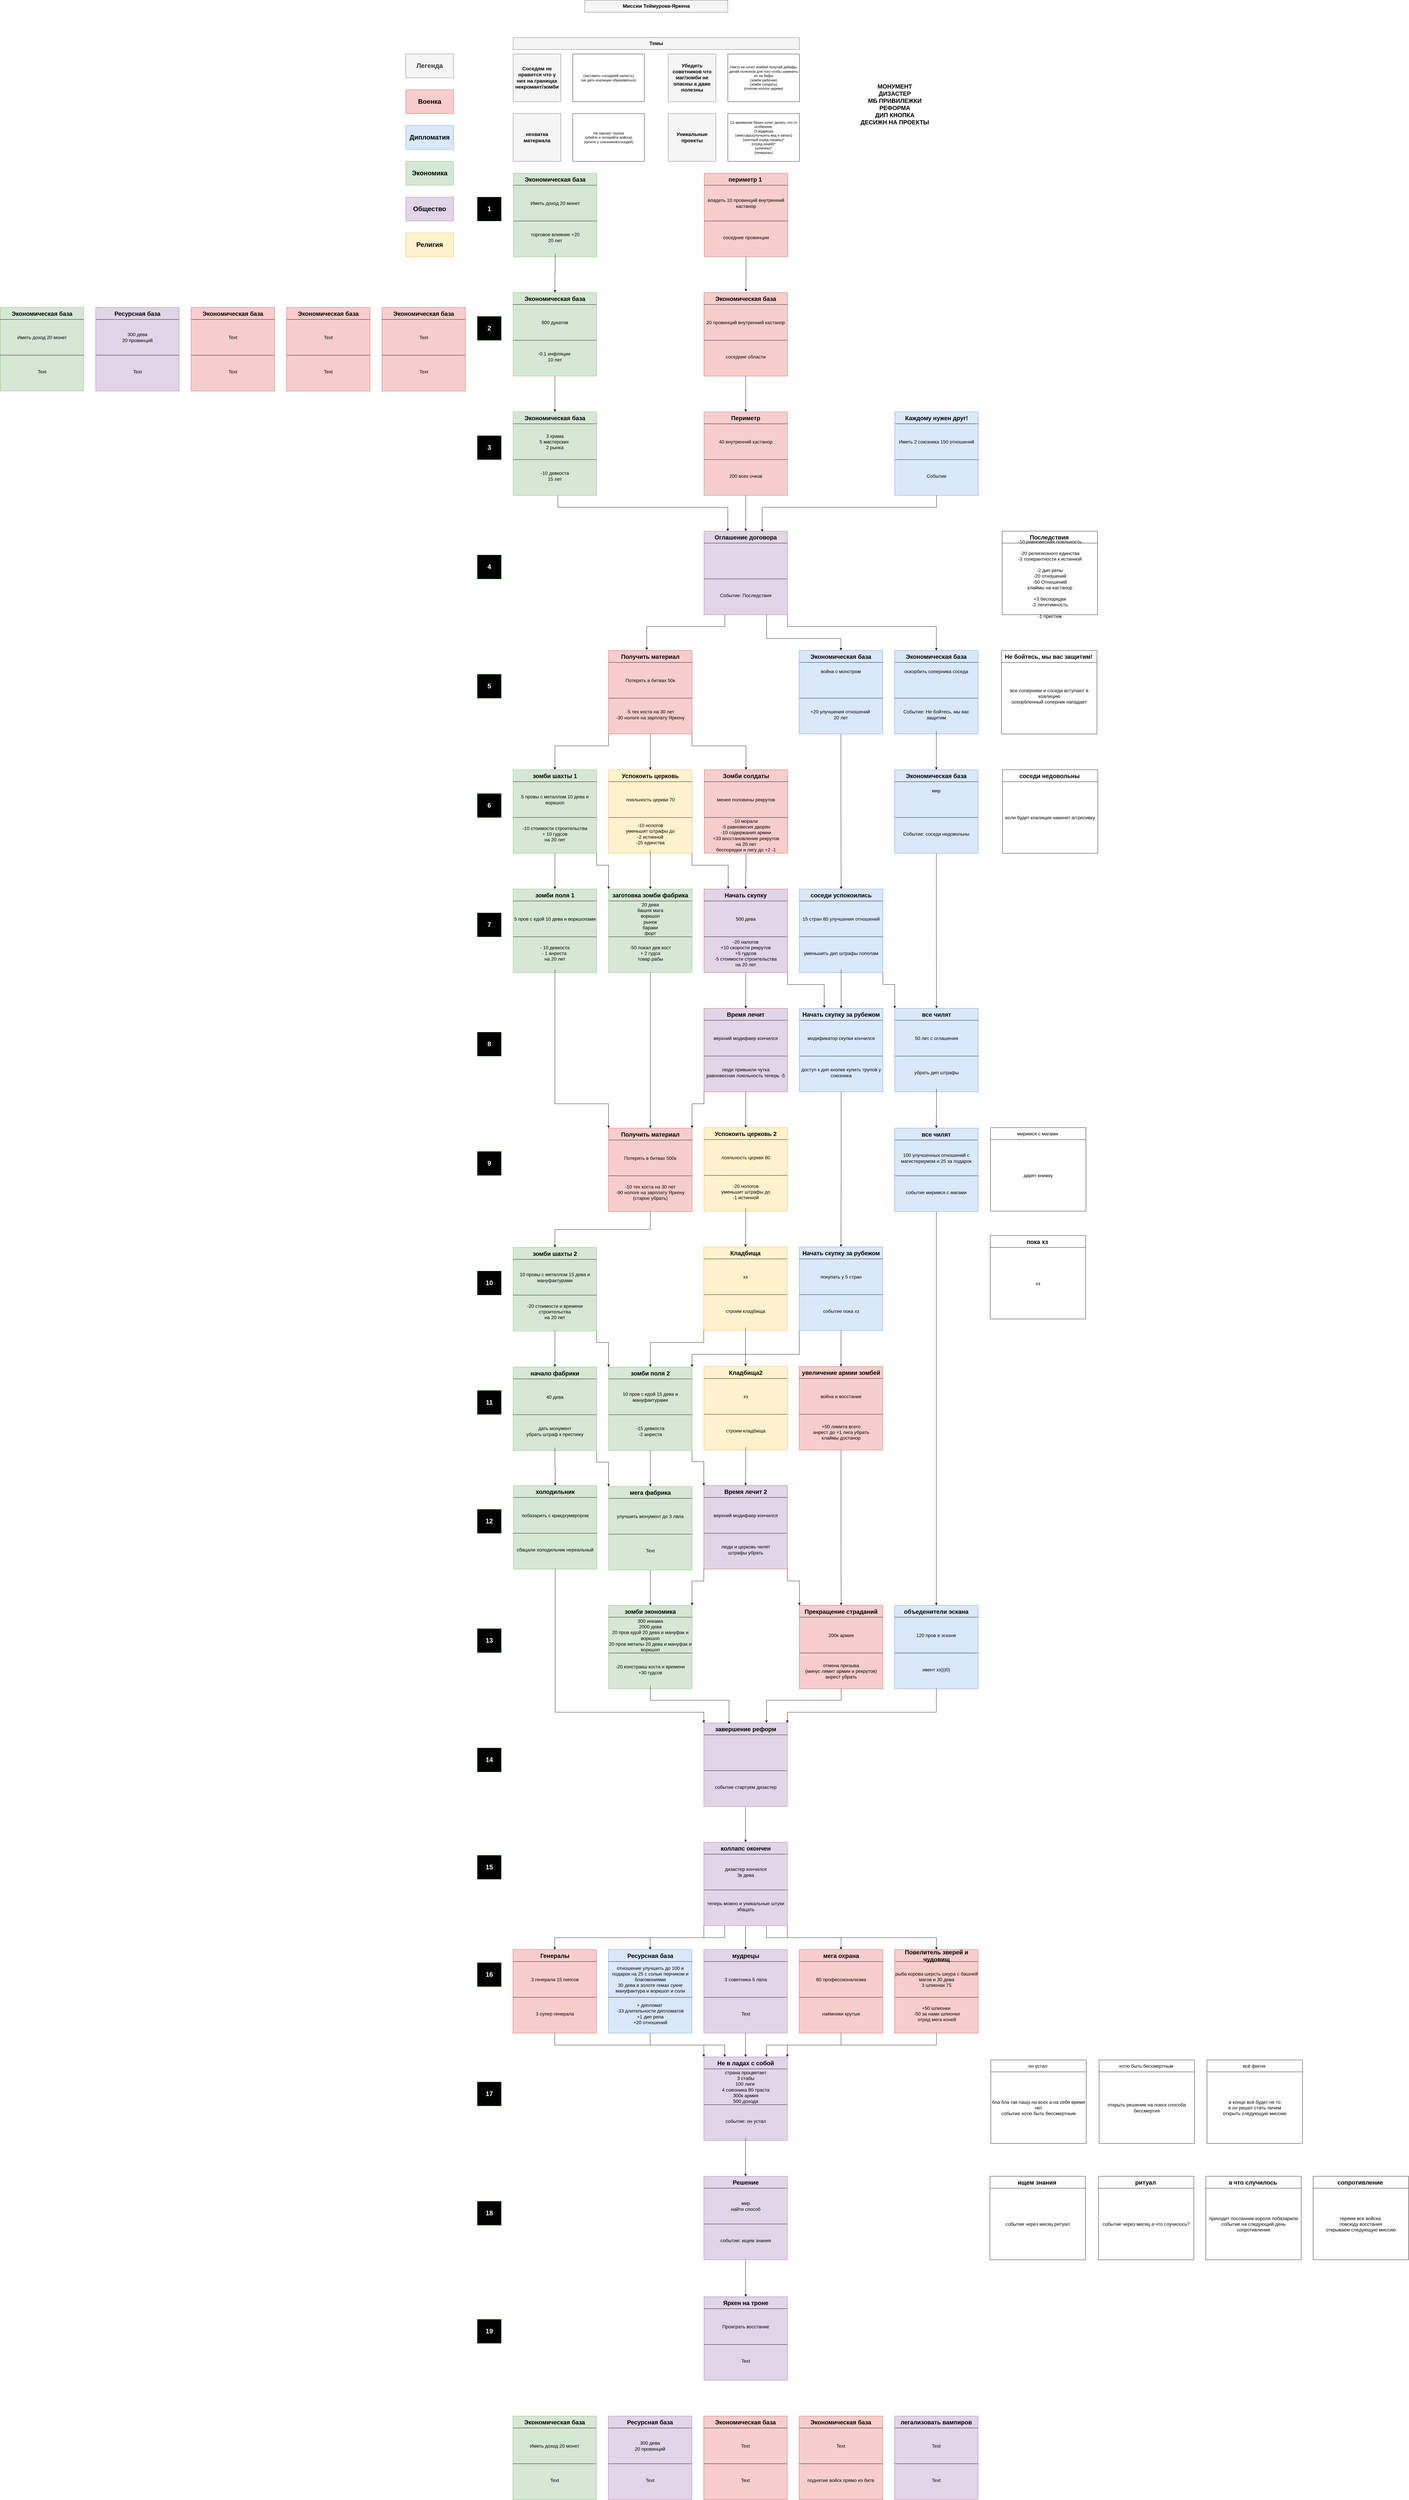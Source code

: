 <mxfile version="24.6.2" type="device">
  <diagram name="Страница — 1" id="BXOZgFZ0woUrctJBkeRY">
    <mxGraphModel dx="3839" dy="2295" grid="1" gridSize="10" guides="1" tooltips="1" connect="1" arrows="1" fold="1" page="1" pageScale="1" pageWidth="827" pageHeight="1169" math="0" shadow="0">
      <root>
        <mxCell id="0" />
        <mxCell id="1" parent="0" />
        <mxCell id="dLLO4N_0DPD6AMVL1Fj_-10" value="" style="rounded=0;whiteSpace=wrap;html=1;fillColor=#f5f5f5;fontColor=#333333;strokeColor=#666666;" parent="1" vertex="1">
          <mxGeometry x="640" y="-1100" width="480" height="40" as="geometry" />
        </mxCell>
        <mxCell id="dLLO4N_0DPD6AMVL1Fj_-11" value="" style="rounded=0;whiteSpace=wrap;html=1;fillColor=#f5f5f5;fontColor=#333333;strokeColor=#666666;" parent="1" vertex="1">
          <mxGeometry x="400" y="-975" width="960" height="40" as="geometry" />
        </mxCell>
        <mxCell id="dLLO4N_0DPD6AMVL1Fj_-14" value="&lt;font style=&quot;font-size: 17px;&quot;&gt;Темы&lt;/font&gt;" style="text;html=1;align=center;verticalAlign=middle;whiteSpace=wrap;rounded=0;fontStyle=1" parent="1" vertex="1">
          <mxGeometry x="850" y="-970" width="60" height="30" as="geometry" />
        </mxCell>
        <mxCell id="dLLO4N_0DPD6AMVL1Fj_-18" value="&lt;span style=&quot;font-size: 17px;&quot;&gt;Миссии Теймурока-Яркена&lt;/span&gt;" style="text;html=1;align=center;verticalAlign=middle;whiteSpace=wrap;rounded=0;fontStyle=1" parent="1" vertex="1">
          <mxGeometry x="755" y="-1095" width="250" height="30" as="geometry" />
        </mxCell>
        <mxCell id="dLLO4N_0DPD6AMVL1Fj_-19" value="" style="rounded=0;whiteSpace=wrap;html=1;fillColor=#f5f5f5;fontColor=#333333;strokeColor=#666666;" parent="1" vertex="1">
          <mxGeometry x="400" y="-920" width="160" height="160" as="geometry" />
        </mxCell>
        <mxCell id="dLLO4N_0DPD6AMVL1Fj_-20" value="&lt;font style=&quot;font-size: 17px;&quot;&gt;Соседям не нравится что у них на границах некромант/зомби&lt;/font&gt;" style="text;html=1;align=center;verticalAlign=middle;whiteSpace=wrap;rounded=0;fontStyle=1" parent="1" vertex="1">
          <mxGeometry x="400" y="-920" width="160" height="160" as="geometry" />
        </mxCell>
        <mxCell id="dLLO4N_0DPD6AMVL1Fj_-21" value="(заставить соседа/ей напасть)&lt;div&gt;(не дать коалиции образоваться)&lt;/div&gt;" style="rounded=0;whiteSpace=wrap;html=1;" parent="1" vertex="1">
          <mxGeometry x="600" y="-920" width="240" height="160" as="geometry" />
        </mxCell>
        <mxCell id="dLLO4N_0DPD6AMVL1Fj_-22" value="" style="rounded=0;whiteSpace=wrap;html=1;fillColor=#f5f5f5;fontColor=#333333;strokeColor=#666666;" parent="1" vertex="1">
          <mxGeometry x="920" y="-920" width="160" height="160" as="geometry" />
        </mxCell>
        <mxCell id="dLLO4N_0DPD6AMVL1Fj_-23" value="&lt;font style=&quot;font-size: 17px;&quot;&gt;Убедить советников что маг/зомби не опасны а даже полезны&lt;/font&gt;" style="text;html=1;align=center;verticalAlign=middle;whiteSpace=wrap;rounded=0;fontStyle=1" parent="1" vertex="1">
          <mxGeometry x="920" y="-920" width="160" height="160" as="geometry" />
        </mxCell>
        <mxCell id="dLLO4N_0DPD6AMVL1Fj_-24" value="" style="rounded=0;whiteSpace=wrap;html=1;" parent="1" vertex="1">
          <mxGeometry x="1120" y="-920" width="240" height="160" as="geometry" />
        </mxCell>
        <mxCell id="dLLO4N_0DPD6AMVL1Fj_-31" value="" style="rounded=0;whiteSpace=wrap;html=1;fillColor=#f5f5f5;fontColor=#333333;strokeColor=#666666;" parent="1" vertex="1">
          <mxGeometry x="400" y="-720" width="160" height="160" as="geometry" />
        </mxCell>
        <mxCell id="dLLO4N_0DPD6AMVL1Fj_-32" value="&lt;font style=&quot;font-size: 17px;&quot;&gt;нехватка материала&lt;/font&gt;" style="text;html=1;align=center;verticalAlign=middle;whiteSpace=wrap;rounded=0;fontStyle=1" parent="1" vertex="1">
          <mxGeometry x="400" y="-720" width="160" height="160" as="geometry" />
        </mxCell>
        <mxCell id="dLLO4N_0DPD6AMVL1Fj_-33" value="" style="rounded=0;whiteSpace=wrap;html=1;" parent="1" vertex="1">
          <mxGeometry x="600" y="-720" width="240" height="160" as="geometry" />
        </mxCell>
        <mxCell id="dLLO4N_0DPD6AMVL1Fj_-34" value="" style="rounded=0;whiteSpace=wrap;html=1;fillColor=#f5f5f5;fontColor=#333333;strokeColor=#666666;" parent="1" vertex="1">
          <mxGeometry x="920" y="-720" width="160" height="160" as="geometry" />
        </mxCell>
        <mxCell id="dLLO4N_0DPD6AMVL1Fj_-35" value="&lt;font style=&quot;font-size: 17px;&quot;&gt;Уникальные проекты&lt;/font&gt;" style="text;html=1;align=center;verticalAlign=middle;whiteSpace=wrap;rounded=0;fontStyle=1" parent="1" vertex="1">
          <mxGeometry x="920" y="-720" width="160" height="160" as="geometry" />
        </mxCell>
        <mxCell id="dLLO4N_0DPD6AMVL1Fj_-36" value="" style="rounded=0;whiteSpace=wrap;html=1;" parent="1" vertex="1">
          <mxGeometry x="1120" y="-720" width="240" height="160" as="geometry" />
        </mxCell>
        <mxCell id="dLLO4N_0DPD6AMVL1Fj_-38" value="Никто не хочет зомбей получай дебафы&lt;div&gt;делай полезное для того чтобы заменить их на бафы&lt;/div&gt;&lt;div&gt;(зомби рабочие)&lt;/div&gt;&lt;div&gt;(зомби солдаты)&lt;/div&gt;&lt;div&gt;(платим нологе церкви)&lt;/div&gt;" style="text;html=1;align=center;verticalAlign=middle;whiteSpace=wrap;rounded=0;" parent="1" vertex="1">
          <mxGeometry x="1120" y="-920" width="240" height="160" as="geometry" />
        </mxCell>
        <mxCell id="dLLO4N_0DPD6AMVL1Fj_-39" value="Не хватает трупов&lt;div&gt;(убейте и потеряйте войска)&lt;/div&gt;&lt;div&gt;(купите у союзников/соседей)&lt;/div&gt;" style="rounded=0;whiteSpace=wrap;html=1;" parent="1" vertex="1">
          <mxGeometry x="600" y="-720" width="240" height="160" as="geometry" />
        </mxCell>
        <mxCell id="dLLO4N_0DPD6AMVL1Fj_-41" value="" style="rounded=0;whiteSpace=wrap;html=1;" parent="1" vertex="1">
          <mxGeometry x="1120" y="-720" width="240" height="160" as="geometry" />
        </mxCell>
        <mxCell id="dLLO4N_0DPD6AMVL1Fj_-42" value="Со временем Яркен хочет делать что-то особенное&amp;nbsp;&lt;div&gt;(3 мудреца)&lt;/div&gt;&lt;div&gt;(эмиссары&lt;span style=&quot;background-color: initial;&quot;&gt;(улучшить вид и запах)&lt;/span&gt;&lt;span style=&quot;background-color: initial;&quot;&gt;)&lt;/span&gt;&lt;/div&gt;&lt;div&gt;(элитный отряд охраны)*&lt;/div&gt;&lt;div&gt;(отряд коней)*&lt;/div&gt;&lt;div&gt;(шпионы)*&lt;/div&gt;&lt;div&gt;(генералы)&lt;/div&gt;" style="text;html=1;align=center;verticalAlign=middle;whiteSpace=wrap;rounded=0;" parent="1" vertex="1">
          <mxGeometry x="1120" y="-720" width="240" height="160" as="geometry" />
        </mxCell>
        <mxCell id="dLLO4N_0DPD6AMVL1Fj_-43" value="" style="rounded=0;whiteSpace=wrap;html=1;fillColor=#f8cecc;strokeColor=#b85450;" parent="1" vertex="1">
          <mxGeometry x="40" y="-800" width="160" height="80" as="geometry" />
        </mxCell>
        <mxCell id="dLLO4N_0DPD6AMVL1Fj_-45" value="" style="rounded=0;whiteSpace=wrap;html=1;" parent="1" vertex="1">
          <mxGeometry x="40" y="-920" width="160" height="80" as="geometry" />
        </mxCell>
        <mxCell id="dLLO4N_0DPD6AMVL1Fj_-46" value="&lt;font style=&quot;font-size: 22px;&quot;&gt;Легенда&lt;/font&gt;" style="text;html=1;align=center;verticalAlign=middle;whiteSpace=wrap;rounded=0;fontStyle=1;fillColor=#f5f5f5;fontColor=#333333;strokeColor=#666666;" parent="1" vertex="1">
          <mxGeometry x="40" y="-920" width="160" height="80" as="geometry" />
        </mxCell>
        <mxCell id="dLLO4N_0DPD6AMVL1Fj_-48" value="&lt;font style=&quot;font-size: 22px;&quot;&gt;Военка&lt;/font&gt;" style="text;html=1;align=center;verticalAlign=middle;whiteSpace=wrap;rounded=0;fontStyle=1" parent="1" vertex="1">
          <mxGeometry x="40" y="-800" width="160" height="80" as="geometry" />
        </mxCell>
        <mxCell id="dLLO4N_0DPD6AMVL1Fj_-49" value="" style="rounded=0;whiteSpace=wrap;html=1;fillColor=#f8cecc;strokeColor=#b85450;" parent="1" vertex="1">
          <mxGeometry x="40" y="-560" width="160" height="80" as="geometry" />
        </mxCell>
        <mxCell id="dLLO4N_0DPD6AMVL1Fj_-50" value="" style="rounded=0;whiteSpace=wrap;html=1;" parent="1" vertex="1">
          <mxGeometry x="40" y="-680" width="160" height="80" as="geometry" />
        </mxCell>
        <mxCell id="dLLO4N_0DPD6AMVL1Fj_-51" value="&lt;font style=&quot;font-size: 22px;&quot;&gt;Дипломатия&lt;/font&gt;" style="text;html=1;align=center;verticalAlign=middle;whiteSpace=wrap;rounded=0;fontStyle=1;fillColor=#dae8fc;strokeColor=#6c8ebf;" parent="1" vertex="1">
          <mxGeometry x="40" y="-680" width="160" height="80" as="geometry" />
        </mxCell>
        <mxCell id="dLLO4N_0DPD6AMVL1Fj_-52" value="&lt;font style=&quot;font-size: 22px;&quot;&gt;Экономика&lt;/font&gt;" style="text;html=1;align=center;verticalAlign=middle;whiteSpace=wrap;rounded=0;fontStyle=1;fillColor=#d5e8d4;strokeColor=#82b366;" parent="1" vertex="1">
          <mxGeometry x="40" y="-560" width="160" height="80" as="geometry" />
        </mxCell>
        <mxCell id="dLLO4N_0DPD6AMVL1Fj_-53" value="" style="rounded=0;whiteSpace=wrap;html=1;fillColor=#f8cecc;strokeColor=#b85450;" parent="1" vertex="1">
          <mxGeometry x="40" y="-320" width="160" height="80" as="geometry" />
        </mxCell>
        <mxCell id="dLLO4N_0DPD6AMVL1Fj_-54" value="" style="rounded=0;whiteSpace=wrap;html=1;" parent="1" vertex="1">
          <mxGeometry x="40" y="-440" width="160" height="80" as="geometry" />
        </mxCell>
        <mxCell id="dLLO4N_0DPD6AMVL1Fj_-55" value="&lt;font style=&quot;font-size: 22px;&quot;&gt;Общество&lt;/font&gt;" style="text;html=1;align=center;verticalAlign=middle;whiteSpace=wrap;rounded=0;fontStyle=1;fillColor=#e1d5e7;strokeColor=#9673a6;" parent="1" vertex="1">
          <mxGeometry x="40" y="-440" width="160" height="80" as="geometry" />
        </mxCell>
        <mxCell id="dLLO4N_0DPD6AMVL1Fj_-56" value="&lt;font style=&quot;font-size: 22px;&quot;&gt;Религия&lt;/font&gt;" style="text;html=1;align=center;verticalAlign=middle;whiteSpace=wrap;rounded=0;fontStyle=1;fillColor=#fff2cc;strokeColor=#d6b656;" parent="1" vertex="1">
          <mxGeometry x="40" y="-320" width="160" height="80" as="geometry" />
        </mxCell>
        <mxCell id="9ghoXm-9nMgsTZUyEOmh-120" style="edgeStyle=orthogonalEdgeStyle;rounded=0;orthogonalLoop=1;jettySize=auto;html=1;exitX=0.5;exitY=1;exitDx=0;exitDy=0;entryX=0.5;entryY=0;entryDx=0;entryDy=0;" parent="1" source="dLLO4N_0DPD6AMVL1Fj_-112" edge="1">
          <mxGeometry relative="1" as="geometry">
            <mxPoint x="1180" y="680" as="targetPoint" />
          </mxGeometry>
        </mxCell>
        <mxCell id="dLLO4N_0DPD6AMVL1Fj_-112" value="" style="rounded=0;whiteSpace=wrap;html=1;fillColor=#f8cecc;strokeColor=#9673a6;gradientColor=none;" parent="1" vertex="1">
          <mxGeometry x="1040" y="280" width="280" height="280" as="geometry" />
        </mxCell>
        <mxCell id="dLLO4N_0DPD6AMVL1Fj_-113" value="&lt;font size=&quot;1&quot;&gt;&lt;b style=&quot;font-size: 20px;&quot;&gt;Периметр&lt;/b&gt;&lt;/font&gt;" style="text;html=1;align=center;verticalAlign=middle;whiteSpace=wrap;rounded=0;" parent="1" vertex="1">
          <mxGeometry x="1040" y="280" width="280" height="40" as="geometry" />
        </mxCell>
        <mxCell id="dLLO4N_0DPD6AMVL1Fj_-114" value="" style="endArrow=none;html=1;rounded=0;exitX=0;exitY=1;exitDx=0;exitDy=0;" parent="1" source="dLLO4N_0DPD6AMVL1Fj_-113" edge="1">
          <mxGeometry width="50" height="50" relative="1" as="geometry">
            <mxPoint x="1270" y="460" as="sourcePoint" />
            <mxPoint x="1320" y="320" as="targetPoint" />
          </mxGeometry>
        </mxCell>
        <mxCell id="dLLO4N_0DPD6AMVL1Fj_-115" value="&lt;div&gt;&lt;span style=&quot;font-size: 16px;&quot;&gt;40 внутренний кастанор&lt;/span&gt;&lt;/div&gt;" style="text;html=1;align=center;verticalAlign=middle;whiteSpace=wrap;rounded=0;" parent="1" vertex="1">
          <mxGeometry x="1040" y="320" width="280" height="120" as="geometry" />
        </mxCell>
        <mxCell id="dLLO4N_0DPD6AMVL1Fj_-116" value="&lt;span style=&quot;font-size: 16px;&quot;&gt;200 всех очков&lt;/span&gt;" style="text;html=1;align=center;verticalAlign=middle;whiteSpace=wrap;rounded=0;" parent="1" vertex="1">
          <mxGeometry x="1040" y="440" width="280" height="110" as="geometry" />
        </mxCell>
        <mxCell id="dLLO4N_0DPD6AMVL1Fj_-117" value="" style="endArrow=none;html=1;rounded=0;exitX=0;exitY=0;exitDx=0;exitDy=0;entryX=1;entryY=0;entryDx=0;entryDy=0;" parent="1" source="dLLO4N_0DPD6AMVL1Fj_-116" target="dLLO4N_0DPD6AMVL1Fj_-116" edge="1">
          <mxGeometry width="50" height="50" relative="1" as="geometry">
            <mxPoint x="1250" y="490" as="sourcePoint" />
            <mxPoint x="1300" y="440" as="targetPoint" />
          </mxGeometry>
        </mxCell>
        <mxCell id="9ghoXm-9nMgsTZUyEOmh-125" style="edgeStyle=orthogonalEdgeStyle;rounded=0;orthogonalLoop=1;jettySize=auto;html=1;exitX=0.5;exitY=1;exitDx=0;exitDy=0;entryX=0.25;entryY=0;entryDx=0;entryDy=0;" parent="1" edge="1">
          <mxGeometry relative="1" as="geometry">
            <mxPoint x="549.96" y="560" as="sourcePoint" />
            <mxPoint x="1119.96" y="680" as="targetPoint" />
            <Array as="points">
              <mxPoint x="550" y="600" />
              <mxPoint x="1120" y="600" />
            </Array>
          </mxGeometry>
        </mxCell>
        <mxCell id="9ghoXm-9nMgsTZUyEOmh-32" value="" style="rounded=0;whiteSpace=wrap;html=1;fillColor=#d5e8d4;strokeColor=#82b366;" parent="1" vertex="1">
          <mxGeometry x="400" y="280" width="280" height="280" as="geometry" />
        </mxCell>
        <mxCell id="9ghoXm-9nMgsTZUyEOmh-33" value="&lt;font size=&quot;1&quot;&gt;&lt;b style=&quot;font-size: 20px;&quot;&gt;Экономическая база&lt;/b&gt;&lt;/font&gt;" style="text;html=1;align=center;verticalAlign=middle;whiteSpace=wrap;rounded=0;" parent="1" vertex="1">
          <mxGeometry x="400" y="280" width="280" height="40" as="geometry" />
        </mxCell>
        <mxCell id="9ghoXm-9nMgsTZUyEOmh-34" value="" style="endArrow=none;html=1;rounded=0;exitX=0;exitY=1;exitDx=0;exitDy=0;" parent="1" source="9ghoXm-9nMgsTZUyEOmh-33" edge="1">
          <mxGeometry width="50" height="50" relative="1" as="geometry">
            <mxPoint x="630" y="460" as="sourcePoint" />
            <mxPoint x="680" y="320" as="targetPoint" />
          </mxGeometry>
        </mxCell>
        <mxCell id="9ghoXm-9nMgsTZUyEOmh-35" value="&lt;font style=&quot;font-size: 16px;&quot;&gt;3 храма&lt;/font&gt;&lt;div&gt;&lt;font style=&quot;font-size: 16px;&quot;&gt;5 мастерских&amp;nbsp;&lt;/font&gt;&lt;/div&gt;&lt;div&gt;&lt;font style=&quot;font-size: 16px;&quot;&gt;2 рынка&lt;/font&gt;&lt;/div&gt;" style="text;html=1;align=center;verticalAlign=middle;whiteSpace=wrap;rounded=0;" parent="1" vertex="1">
          <mxGeometry x="400" y="320" width="280" height="120" as="geometry" />
        </mxCell>
        <mxCell id="9ghoXm-9nMgsTZUyEOmh-36" value="&lt;font style=&quot;font-size: 16px;&quot;&gt;-10 девкоста&lt;/font&gt;&lt;div&gt;&lt;font style=&quot;font-size: 16px;&quot;&gt;15 лет&lt;/font&gt;&lt;/div&gt;" style="text;html=1;align=center;verticalAlign=middle;whiteSpace=wrap;rounded=0;" parent="1" vertex="1">
          <mxGeometry x="400" y="440" width="280" height="110" as="geometry" />
        </mxCell>
        <mxCell id="9ghoXm-9nMgsTZUyEOmh-37" value="" style="endArrow=none;html=1;rounded=0;exitX=0;exitY=0;exitDx=0;exitDy=0;entryX=1;entryY=0;entryDx=0;entryDy=0;" parent="1" source="9ghoXm-9nMgsTZUyEOmh-36" target="9ghoXm-9nMgsTZUyEOmh-36" edge="1">
          <mxGeometry width="50" height="50" relative="1" as="geometry">
            <mxPoint x="610" y="490" as="sourcePoint" />
            <mxPoint x="660" y="440" as="targetPoint" />
          </mxGeometry>
        </mxCell>
        <mxCell id="9ghoXm-9nMgsTZUyEOmh-50" value="" style="rounded=0;whiteSpace=wrap;html=1;fillColor=#dae8fc;strokeColor=#6c8ebf;" parent="1" vertex="1">
          <mxGeometry x="1680" y="280" width="280" height="280" as="geometry" />
        </mxCell>
        <mxCell id="9ghoXm-9nMgsTZUyEOmh-51" value="&lt;font size=&quot;1&quot;&gt;&lt;b style=&quot;font-size: 20px;&quot;&gt;Каждому нужен друг!&lt;/b&gt;&lt;/font&gt;" style="text;html=1;align=center;verticalAlign=middle;whiteSpace=wrap;rounded=0;" parent="1" vertex="1">
          <mxGeometry x="1680" y="280" width="280" height="40" as="geometry" />
        </mxCell>
        <mxCell id="9ghoXm-9nMgsTZUyEOmh-52" value="" style="endArrow=none;html=1;rounded=0;exitX=0;exitY=1;exitDx=0;exitDy=0;" parent="1" source="9ghoXm-9nMgsTZUyEOmh-51" edge="1">
          <mxGeometry width="50" height="50" relative="1" as="geometry">
            <mxPoint x="1910" y="460" as="sourcePoint" />
            <mxPoint x="1960" y="320" as="targetPoint" />
          </mxGeometry>
        </mxCell>
        <mxCell id="9ghoXm-9nMgsTZUyEOmh-53" value="&lt;font style=&quot;font-size: 16px;&quot;&gt;Иметь 2 союзника 150 отношений&lt;/font&gt;" style="text;html=1;align=center;verticalAlign=middle;whiteSpace=wrap;rounded=0;" parent="1" vertex="1">
          <mxGeometry x="1680" y="320" width="280" height="120" as="geometry" />
        </mxCell>
        <mxCell id="9ghoXm-9nMgsTZUyEOmh-54" value="&lt;span style=&quot;font-size: 16px;&quot;&gt;Событие&lt;/span&gt;" style="text;html=1;align=center;verticalAlign=middle;whiteSpace=wrap;rounded=0;" parent="1" vertex="1">
          <mxGeometry x="1680" y="440" width="280" height="110" as="geometry" />
        </mxCell>
        <mxCell id="9ghoXm-9nMgsTZUyEOmh-55" value="" style="endArrow=none;html=1;rounded=0;exitX=0;exitY=0;exitDx=0;exitDy=0;entryX=1;entryY=0;entryDx=0;entryDy=0;" parent="1" source="9ghoXm-9nMgsTZUyEOmh-54" target="9ghoXm-9nMgsTZUyEOmh-54" edge="1">
          <mxGeometry width="50" height="50" relative="1" as="geometry">
            <mxPoint x="1890" y="490" as="sourcePoint" />
            <mxPoint x="1940" y="440" as="targetPoint" />
          </mxGeometry>
        </mxCell>
        <mxCell id="9ghoXm-9nMgsTZUyEOmh-87" value="" style="rounded=0;whiteSpace=wrap;html=1;fillColor=#e1d5e7;strokeColor=#9673a6;" parent="1" vertex="1">
          <mxGeometry x="-1000" y="-70" width="280" height="280" as="geometry" />
        </mxCell>
        <mxCell id="9ghoXm-9nMgsTZUyEOmh-88" value="&lt;font size=&quot;1&quot;&gt;&lt;b style=&quot;font-size: 20px;&quot;&gt;Ресурсная база&lt;/b&gt;&lt;/font&gt;" style="text;html=1;align=center;verticalAlign=middle;whiteSpace=wrap;rounded=0;" parent="1" vertex="1">
          <mxGeometry x="-1000" y="-70" width="280" height="40" as="geometry" />
        </mxCell>
        <mxCell id="9ghoXm-9nMgsTZUyEOmh-89" value="" style="endArrow=none;html=1;rounded=0;exitX=0;exitY=1;exitDx=0;exitDy=0;" parent="1" source="9ghoXm-9nMgsTZUyEOmh-88" edge="1">
          <mxGeometry width="50" height="50" relative="1" as="geometry">
            <mxPoint x="-770" y="110" as="sourcePoint" />
            <mxPoint x="-720" y="-30" as="targetPoint" />
          </mxGeometry>
        </mxCell>
        <mxCell id="9ghoXm-9nMgsTZUyEOmh-90" value="&lt;font style=&quot;font-size: 16px;&quot;&gt;300 дева&lt;/font&gt;&lt;div&gt;&lt;span style=&quot;font-size: 16px;&quot;&gt;20 провинций&lt;/span&gt;&lt;/div&gt;" style="text;html=1;align=center;verticalAlign=middle;whiteSpace=wrap;rounded=0;" parent="1" vertex="1">
          <mxGeometry x="-1000" y="-30" width="280" height="120" as="geometry" />
        </mxCell>
        <mxCell id="9ghoXm-9nMgsTZUyEOmh-91" value="&lt;font style=&quot;font-size: 16px;&quot;&gt;Text&lt;/font&gt;" style="text;html=1;align=center;verticalAlign=middle;whiteSpace=wrap;rounded=0;" parent="1" vertex="1">
          <mxGeometry x="-1000" y="90" width="280" height="110" as="geometry" />
        </mxCell>
        <mxCell id="9ghoXm-9nMgsTZUyEOmh-92" value="" style="endArrow=none;html=1;rounded=0;exitX=0;exitY=0;exitDx=0;exitDy=0;entryX=1;entryY=0;entryDx=0;entryDy=0;" parent="1" source="9ghoXm-9nMgsTZUyEOmh-91" target="9ghoXm-9nMgsTZUyEOmh-91" edge="1">
          <mxGeometry width="50" height="50" relative="1" as="geometry">
            <mxPoint x="-790" y="140" as="sourcePoint" />
            <mxPoint x="-740" y="90" as="targetPoint" />
          </mxGeometry>
        </mxCell>
        <mxCell id="9ghoXm-9nMgsTZUyEOmh-93" value="" style="rounded=0;whiteSpace=wrap;html=1;fillColor=#d5e8d4;strokeColor=#82b366;" parent="1" vertex="1">
          <mxGeometry x="-1320" y="-70" width="280" height="280" as="geometry" />
        </mxCell>
        <mxCell id="9ghoXm-9nMgsTZUyEOmh-94" value="&lt;font size=&quot;1&quot;&gt;&lt;b style=&quot;font-size: 20px;&quot;&gt;Экономическая база&lt;/b&gt;&lt;/font&gt;" style="text;html=1;align=center;verticalAlign=middle;whiteSpace=wrap;rounded=0;" parent="1" vertex="1">
          <mxGeometry x="-1320" y="-70" width="280" height="40" as="geometry" />
        </mxCell>
        <mxCell id="9ghoXm-9nMgsTZUyEOmh-95" value="" style="endArrow=none;html=1;rounded=0;exitX=0;exitY=1;exitDx=0;exitDy=0;" parent="1" source="9ghoXm-9nMgsTZUyEOmh-94" edge="1">
          <mxGeometry width="50" height="50" relative="1" as="geometry">
            <mxPoint x="-1090" y="110" as="sourcePoint" />
            <mxPoint x="-1040" y="-30" as="targetPoint" />
          </mxGeometry>
        </mxCell>
        <mxCell id="9ghoXm-9nMgsTZUyEOmh-96" value="&lt;font style=&quot;font-size: 16px;&quot;&gt;Иметь доход 20 монет&lt;/font&gt;" style="text;html=1;align=center;verticalAlign=middle;whiteSpace=wrap;rounded=0;" parent="1" vertex="1">
          <mxGeometry x="-1320" y="-30" width="280" height="120" as="geometry" />
        </mxCell>
        <mxCell id="9ghoXm-9nMgsTZUyEOmh-97" value="&lt;font style=&quot;font-size: 16px;&quot;&gt;Text&lt;/font&gt;" style="text;html=1;align=center;verticalAlign=middle;whiteSpace=wrap;rounded=0;" parent="1" vertex="1">
          <mxGeometry x="-1320" y="90" width="280" height="110" as="geometry" />
        </mxCell>
        <mxCell id="9ghoXm-9nMgsTZUyEOmh-98" value="" style="endArrow=none;html=1;rounded=0;exitX=0;exitY=0;exitDx=0;exitDy=0;entryX=1;entryY=0;entryDx=0;entryDy=0;" parent="1" source="9ghoXm-9nMgsTZUyEOmh-97" target="9ghoXm-9nMgsTZUyEOmh-97" edge="1">
          <mxGeometry width="50" height="50" relative="1" as="geometry">
            <mxPoint x="-1110" y="140" as="sourcePoint" />
            <mxPoint x="-1060" y="90" as="targetPoint" />
          </mxGeometry>
        </mxCell>
        <mxCell id="9ghoXm-9nMgsTZUyEOmh-99" value="" style="rounded=0;whiteSpace=wrap;html=1;fillColor=#f8cecc;strokeColor=#b85450;" parent="1" vertex="1">
          <mxGeometry x="-680" y="-70" width="280" height="280" as="geometry" />
        </mxCell>
        <mxCell id="9ghoXm-9nMgsTZUyEOmh-100" value="&lt;font size=&quot;1&quot;&gt;&lt;b style=&quot;font-size: 20px;&quot;&gt;Экономическая база&lt;/b&gt;&lt;/font&gt;" style="text;html=1;align=center;verticalAlign=middle;whiteSpace=wrap;rounded=0;" parent="1" vertex="1">
          <mxGeometry x="-680" y="-70" width="280" height="40" as="geometry" />
        </mxCell>
        <mxCell id="9ghoXm-9nMgsTZUyEOmh-101" value="" style="endArrow=none;html=1;rounded=0;exitX=0;exitY=1;exitDx=0;exitDy=0;" parent="1" source="9ghoXm-9nMgsTZUyEOmh-100" edge="1">
          <mxGeometry width="50" height="50" relative="1" as="geometry">
            <mxPoint x="-450" y="110" as="sourcePoint" />
            <mxPoint x="-400" y="-30" as="targetPoint" />
          </mxGeometry>
        </mxCell>
        <mxCell id="9ghoXm-9nMgsTZUyEOmh-102" value="&lt;font style=&quot;font-size: 16px;&quot;&gt;Text&lt;/font&gt;" style="text;html=1;align=center;verticalAlign=middle;whiteSpace=wrap;rounded=0;" parent="1" vertex="1">
          <mxGeometry x="-680" y="-30" width="280" height="120" as="geometry" />
        </mxCell>
        <mxCell id="9ghoXm-9nMgsTZUyEOmh-103" value="&lt;font style=&quot;font-size: 16px;&quot;&gt;Text&lt;/font&gt;" style="text;html=1;align=center;verticalAlign=middle;whiteSpace=wrap;rounded=0;" parent="1" vertex="1">
          <mxGeometry x="-680" y="90" width="280" height="110" as="geometry" />
        </mxCell>
        <mxCell id="9ghoXm-9nMgsTZUyEOmh-104" value="" style="endArrow=none;html=1;rounded=0;exitX=0;exitY=0;exitDx=0;exitDy=0;entryX=1;entryY=0;entryDx=0;entryDy=0;" parent="1" source="9ghoXm-9nMgsTZUyEOmh-103" target="9ghoXm-9nMgsTZUyEOmh-103" edge="1">
          <mxGeometry width="50" height="50" relative="1" as="geometry">
            <mxPoint x="-470" y="140" as="sourcePoint" />
            <mxPoint x="-420" y="90" as="targetPoint" />
          </mxGeometry>
        </mxCell>
        <mxCell id="9ghoXm-9nMgsTZUyEOmh-105" value="" style="rounded=0;whiteSpace=wrap;html=1;fillColor=#f8cecc;strokeColor=#b85450;" parent="1" vertex="1">
          <mxGeometry x="-360" y="-70" width="280" height="280" as="geometry" />
        </mxCell>
        <mxCell id="9ghoXm-9nMgsTZUyEOmh-106" value="&lt;font size=&quot;1&quot;&gt;&lt;b style=&quot;font-size: 20px;&quot;&gt;Экономическая база&lt;/b&gt;&lt;/font&gt;" style="text;html=1;align=center;verticalAlign=middle;whiteSpace=wrap;rounded=0;" parent="1" vertex="1">
          <mxGeometry x="-360" y="-70" width="280" height="40" as="geometry" />
        </mxCell>
        <mxCell id="9ghoXm-9nMgsTZUyEOmh-107" value="" style="endArrow=none;html=1;rounded=0;exitX=0;exitY=1;exitDx=0;exitDy=0;" parent="1" source="9ghoXm-9nMgsTZUyEOmh-106" edge="1">
          <mxGeometry width="50" height="50" relative="1" as="geometry">
            <mxPoint x="-130" y="110" as="sourcePoint" />
            <mxPoint x="-80" y="-30" as="targetPoint" />
          </mxGeometry>
        </mxCell>
        <mxCell id="9ghoXm-9nMgsTZUyEOmh-108" value="&lt;font style=&quot;font-size: 16px;&quot;&gt;Text&lt;/font&gt;" style="text;html=1;align=center;verticalAlign=middle;whiteSpace=wrap;rounded=0;" parent="1" vertex="1">
          <mxGeometry x="-360" y="-30" width="280" height="120" as="geometry" />
        </mxCell>
        <mxCell id="9ghoXm-9nMgsTZUyEOmh-109" value="&lt;font style=&quot;font-size: 16px;&quot;&gt;Text&lt;/font&gt;" style="text;html=1;align=center;verticalAlign=middle;whiteSpace=wrap;rounded=0;" parent="1" vertex="1">
          <mxGeometry x="-360" y="90" width="280" height="110" as="geometry" />
        </mxCell>
        <mxCell id="9ghoXm-9nMgsTZUyEOmh-110" value="" style="endArrow=none;html=1;rounded=0;exitX=0;exitY=0;exitDx=0;exitDy=0;entryX=1;entryY=0;entryDx=0;entryDy=0;" parent="1" source="9ghoXm-9nMgsTZUyEOmh-109" target="9ghoXm-9nMgsTZUyEOmh-109" edge="1">
          <mxGeometry width="50" height="50" relative="1" as="geometry">
            <mxPoint x="-150" y="140" as="sourcePoint" />
            <mxPoint x="-100" y="90" as="targetPoint" />
          </mxGeometry>
        </mxCell>
        <mxCell id="9ghoXm-9nMgsTZUyEOmh-111" value="" style="rounded=0;whiteSpace=wrap;html=1;fillColor=#f8cecc;strokeColor=#b85450;" parent="1" vertex="1">
          <mxGeometry x="-40" y="-70" width="280" height="280" as="geometry" />
        </mxCell>
        <mxCell id="9ghoXm-9nMgsTZUyEOmh-112" value="&lt;font size=&quot;1&quot;&gt;&lt;b style=&quot;font-size: 20px;&quot;&gt;Экономическая база&lt;/b&gt;&lt;/font&gt;" style="text;html=1;align=center;verticalAlign=middle;whiteSpace=wrap;rounded=0;" parent="1" vertex="1">
          <mxGeometry x="-40" y="-70" width="280" height="40" as="geometry" />
        </mxCell>
        <mxCell id="9ghoXm-9nMgsTZUyEOmh-113" value="" style="endArrow=none;html=1;rounded=0;exitX=0;exitY=1;exitDx=0;exitDy=0;" parent="1" source="9ghoXm-9nMgsTZUyEOmh-112" edge="1">
          <mxGeometry width="50" height="50" relative="1" as="geometry">
            <mxPoint x="190" y="110" as="sourcePoint" />
            <mxPoint x="240" y="-30" as="targetPoint" />
          </mxGeometry>
        </mxCell>
        <mxCell id="9ghoXm-9nMgsTZUyEOmh-114" value="&lt;font style=&quot;font-size: 16px;&quot;&gt;Text&lt;/font&gt;" style="text;html=1;align=center;verticalAlign=middle;whiteSpace=wrap;rounded=0;" parent="1" vertex="1">
          <mxGeometry x="-40" y="-30" width="280" height="120" as="geometry" />
        </mxCell>
        <mxCell id="9ghoXm-9nMgsTZUyEOmh-115" value="&lt;font style=&quot;font-size: 16px;&quot;&gt;Text&lt;/font&gt;" style="text;html=1;align=center;verticalAlign=middle;whiteSpace=wrap;rounded=0;" parent="1" vertex="1">
          <mxGeometry x="-40" y="90" width="280" height="110" as="geometry" />
        </mxCell>
        <mxCell id="9ghoXm-9nMgsTZUyEOmh-116" value="" style="endArrow=none;html=1;rounded=0;exitX=0;exitY=0;exitDx=0;exitDy=0;entryX=1;entryY=0;entryDx=0;entryDy=0;" parent="1" source="9ghoXm-9nMgsTZUyEOmh-115" target="9ghoXm-9nMgsTZUyEOmh-115" edge="1">
          <mxGeometry width="50" height="50" relative="1" as="geometry">
            <mxPoint x="170" y="140" as="sourcePoint" />
            <mxPoint x="220" y="90" as="targetPoint" />
          </mxGeometry>
        </mxCell>
        <mxCell id="9ghoXm-9nMgsTZUyEOmh-124" style="edgeStyle=orthogonalEdgeStyle;rounded=0;orthogonalLoop=1;jettySize=auto;html=1;exitX=0.5;exitY=1;exitDx=0;exitDy=0;entryX=0.697;entryY=0.054;entryDx=0;entryDy=0;entryPerimeter=0;" parent="1" source="9ghoXm-9nMgsTZUyEOmh-50" edge="1">
          <mxGeometry relative="1" as="geometry">
            <mxPoint x="1235.16" y="682.16" as="targetPoint" />
            <Array as="points">
              <mxPoint x="1820" y="600" />
              <mxPoint x="1235" y="600" />
            </Array>
          </mxGeometry>
        </mxCell>
        <mxCell id="9ghoXm-9nMgsTZUyEOmh-133" value="" style="rounded=0;whiteSpace=wrap;html=1;" parent="1" vertex="1">
          <mxGeometry x="2040" y="680" width="320" height="40" as="geometry" />
        </mxCell>
        <mxCell id="9ghoXm-9nMgsTZUyEOmh-134" value="" style="rounded=0;whiteSpace=wrap;html=1;" parent="1" vertex="1">
          <mxGeometry x="2040" y="720" width="320" height="240" as="geometry" />
        </mxCell>
        <mxCell id="9ghoXm-9nMgsTZUyEOmh-135" value="&lt;font style=&quot;font-size: 20px;&quot;&gt;&lt;b&gt;Последствия&lt;/b&gt;&lt;/font&gt;" style="text;html=1;align=center;verticalAlign=middle;whiteSpace=wrap;rounded=0;" parent="1" vertex="1">
          <mxGeometry x="2038" y="680" width="320" height="40" as="geometry" />
        </mxCell>
        <mxCell id="9ghoXm-9nMgsTZUyEOmh-136" value="&lt;font style=&quot;font-size: 16px;&quot;&gt;-10 равновесная лояльность&lt;/font&gt;&lt;div&gt;&lt;div&gt;&lt;font style=&quot;font-size: 16px;&quot;&gt;&amp;nbsp;&lt;/font&gt;&lt;div&gt;&lt;span style=&quot;font-size: 16px;&quot;&gt;-20 религиозного единства&lt;br&gt;&lt;/span&gt;&lt;div&gt;&lt;div&gt;&lt;font style=&quot;font-size: 16px;&quot;&gt;-3 толерантности к истинной&lt;/font&gt;&lt;/div&gt;&lt;div&gt;&lt;font style=&quot;font-size: 16px;&quot;&gt;&amp;nbsp;&lt;/font&gt;&lt;/div&gt;&lt;div&gt;&lt;font style=&quot;font-size: 16px;&quot;&gt;-2 дип репы&lt;/font&gt;&lt;/div&gt;&lt;div&gt;&lt;font style=&quot;font-size: 16px;&quot;&gt;-20 отношений&lt;/font&gt;&lt;/div&gt;&lt;div&gt;&lt;font style=&quot;font-size: 16px;&quot;&gt;-50 Отношений&lt;/font&gt;&lt;/div&gt;&lt;div&gt;&lt;font style=&quot;font-size: 16px;&quot;&gt;клаймы&amp;nbsp;&lt;span style=&quot;background-color: initial;&quot;&gt;на кастанор&lt;/span&gt;&lt;br&gt;&lt;/font&gt;&lt;/div&gt;&lt;div&gt;&lt;font style=&quot;font-size: 16px;&quot;&gt;&lt;br&gt;&lt;/font&gt;&lt;/div&gt;&lt;span style=&quot;font-size: 16px;&quot;&gt;+3 беспорядки&lt;/span&gt;&lt;/div&gt;&lt;div&gt;&lt;span style=&quot;font-size: 16px;&quot;&gt;-2 легитимность&lt;/span&gt;&lt;span style=&quot;font-size: 16px;&quot;&gt;&lt;br&gt;&lt;/span&gt;&lt;/div&gt;&lt;div&gt;&lt;span style=&quot;font-size: 16px;&quot;&gt;&lt;br&gt;&lt;/span&gt;&lt;div&gt;&lt;font style=&quot;font-size: 16px;&quot;&gt;-1 престиж&lt;/font&gt;&lt;/div&gt;&lt;/div&gt;&lt;/div&gt;&lt;/div&gt;&lt;/div&gt;" style="text;html=1;align=center;verticalAlign=middle;whiteSpace=wrap;rounded=0;" parent="1" vertex="1">
          <mxGeometry x="2040" y="720" width="320" height="240" as="geometry" />
        </mxCell>
        <mxCell id="adHzRCtXYdIg2MAHcMbn-15" style="edgeStyle=orthogonalEdgeStyle;rounded=0;orthogonalLoop=1;jettySize=auto;html=1;exitX=1;exitY=1;exitDx=0;exitDy=0;entryX=0.5;entryY=0;entryDx=0;entryDy=0;" edge="1" parent="1" source="9ghoXm-9nMgsTZUyEOmh-138" target="9ghoXm-9nMgsTZUyEOmh-170">
          <mxGeometry relative="1" as="geometry">
            <Array as="points">
              <mxPoint x="1320" y="1000" />
              <mxPoint x="1819" y="1000" />
            </Array>
          </mxGeometry>
        </mxCell>
        <mxCell id="adHzRCtXYdIg2MAHcMbn-16" style="edgeStyle=orthogonalEdgeStyle;rounded=0;orthogonalLoop=1;jettySize=auto;html=1;exitX=0.75;exitY=1;exitDx=0;exitDy=0;entryX=0.5;entryY=0;entryDx=0;entryDy=0;" edge="1" parent="1" source="9ghoXm-9nMgsTZUyEOmh-138" target="kTPqQOl_AH265QqrMBXn-8">
          <mxGeometry relative="1" as="geometry">
            <Array as="points">
              <mxPoint x="1250" y="1040" />
              <mxPoint x="1499" y="1040" />
            </Array>
          </mxGeometry>
        </mxCell>
        <mxCell id="9ghoXm-9nMgsTZUyEOmh-138" value="" style="rounded=0;whiteSpace=wrap;html=1;fillColor=#e1d5e7;strokeColor=#9673a6;" parent="1" vertex="1">
          <mxGeometry x="1040" y="680" width="280" height="280" as="geometry" />
        </mxCell>
        <mxCell id="9ghoXm-9nMgsTZUyEOmh-139" value="&lt;font size=&quot;1&quot;&gt;&lt;b style=&quot;font-size: 20px;&quot;&gt;Оглашение договора&lt;/b&gt;&lt;/font&gt;" style="text;html=1;align=center;verticalAlign=middle;whiteSpace=wrap;rounded=0;" parent="1" vertex="1">
          <mxGeometry x="1040" y="680" width="280" height="40" as="geometry" />
        </mxCell>
        <mxCell id="9ghoXm-9nMgsTZUyEOmh-140" value="" style="endArrow=none;html=1;rounded=0;exitX=0;exitY=1;exitDx=0;exitDy=0;" parent="1" source="9ghoXm-9nMgsTZUyEOmh-139" edge="1">
          <mxGeometry width="50" height="50" relative="1" as="geometry">
            <mxPoint x="1270" y="860" as="sourcePoint" />
            <mxPoint x="1320" y="720" as="targetPoint" />
          </mxGeometry>
        </mxCell>
        <mxCell id="9ghoXm-9nMgsTZUyEOmh-142" value="&lt;span style=&quot;font-size: 16px;&quot;&gt;Событие: Последствия&lt;/span&gt;" style="text;html=1;align=center;verticalAlign=middle;whiteSpace=wrap;rounded=0;" parent="1" vertex="1">
          <mxGeometry x="1040" y="840" width="280" height="110" as="geometry" />
        </mxCell>
        <mxCell id="9ghoXm-9nMgsTZUyEOmh-143" value="" style="endArrow=none;html=1;rounded=0;exitX=0;exitY=0;exitDx=0;exitDy=0;entryX=1;entryY=0;entryDx=0;entryDy=0;" parent="1" source="9ghoXm-9nMgsTZUyEOmh-142" target="9ghoXm-9nMgsTZUyEOmh-142" edge="1">
          <mxGeometry width="50" height="50" relative="1" as="geometry">
            <mxPoint x="1250" y="890" as="sourcePoint" />
            <mxPoint x="1300" y="840" as="targetPoint" />
          </mxGeometry>
        </mxCell>
        <mxCell id="9ghoXm-9nMgsTZUyEOmh-273" style="edgeStyle=orthogonalEdgeStyle;rounded=0;orthogonalLoop=1;jettySize=auto;html=1;exitX=0.5;exitY=1;exitDx=0;exitDy=0;entryX=0.5;entryY=0;entryDx=0;entryDy=0;" parent="1" source="9ghoXm-9nMgsTZUyEOmh-145" target="9ghoXm-9nMgsTZUyEOmh-268" edge="1">
          <mxGeometry relative="1" as="geometry" />
        </mxCell>
        <mxCell id="0Ew-OyiPKJsIfG58_g5D-161" style="edgeStyle=orthogonalEdgeStyle;rounded=0;orthogonalLoop=1;jettySize=auto;html=1;exitX=0;exitY=1;exitDx=0;exitDy=0;entryX=0.5;entryY=0;entryDx=0;entryDy=0;" parent="1" source="9ghoXm-9nMgsTZUyEOmh-145" target="0Ew-OyiPKJsIfG58_g5D-100" edge="1">
          <mxGeometry relative="1" as="geometry">
            <Array as="points">
              <mxPoint x="720" y="1400" />
              <mxPoint x="540" y="1400" />
            </Array>
          </mxGeometry>
        </mxCell>
        <mxCell id="MGUnxN-y1VWMcGxOPfXG-20" style="edgeStyle=orthogonalEdgeStyle;rounded=0;orthogonalLoop=1;jettySize=auto;html=1;exitX=1;exitY=1;exitDx=0;exitDy=0;entryX=0.5;entryY=0;entryDx=0;entryDy=0;" parent="1" source="9ghoXm-9nMgsTZUyEOmh-145" target="9ghoXm-9nMgsTZUyEOmh-210" edge="1">
          <mxGeometry relative="1" as="geometry">
            <Array as="points">
              <mxPoint x="1000" y="1400" />
              <mxPoint x="1181" y="1400" />
            </Array>
          </mxGeometry>
        </mxCell>
        <mxCell id="9ghoXm-9nMgsTZUyEOmh-145" value="" style="rounded=0;whiteSpace=wrap;html=1;fillColor=#f8cecc;strokeColor=#b85450;" parent="1" vertex="1">
          <mxGeometry x="720" y="1080" width="280" height="280" as="geometry" />
        </mxCell>
        <mxCell id="9ghoXm-9nMgsTZUyEOmh-146" value="&lt;span style=&quot;font-size: 20px;&quot;&gt;&lt;b&gt;Получить материал&lt;/b&gt;&lt;/span&gt;" style="text;html=1;align=center;verticalAlign=middle;whiteSpace=wrap;rounded=0;" parent="1" vertex="1">
          <mxGeometry x="720" y="1080" width="280" height="40" as="geometry" />
        </mxCell>
        <mxCell id="9ghoXm-9nMgsTZUyEOmh-147" value="" style="endArrow=none;html=1;rounded=0;exitX=0;exitY=1;exitDx=0;exitDy=0;" parent="1" source="9ghoXm-9nMgsTZUyEOmh-146" edge="1">
          <mxGeometry width="50" height="50" relative="1" as="geometry">
            <mxPoint x="950" y="1260" as="sourcePoint" />
            <mxPoint x="1000" y="1120" as="targetPoint" />
          </mxGeometry>
        </mxCell>
        <mxCell id="9ghoXm-9nMgsTZUyEOmh-148" value="&lt;span style=&quot;font-size: 16px;&quot;&gt;Потерять в битвах 50к&lt;/span&gt;" style="text;html=1;align=center;verticalAlign=middle;whiteSpace=wrap;rounded=0;" parent="1" vertex="1">
          <mxGeometry x="720" y="1120" width="280" height="120" as="geometry" />
        </mxCell>
        <mxCell id="9ghoXm-9nMgsTZUyEOmh-149" value="&lt;font style=&quot;font-size: 16px;&quot;&gt;-5 тех коста на 30 лет&lt;/font&gt;&lt;div&gt;&lt;font style=&quot;font-size: 16px;&quot;&gt;-30 нологе на зарплату Яркену&lt;/font&gt;&lt;/div&gt;" style="text;html=1;align=center;verticalAlign=middle;whiteSpace=wrap;rounded=0;" parent="1" vertex="1">
          <mxGeometry x="720" y="1240" width="280" height="110" as="geometry" />
        </mxCell>
        <mxCell id="9ghoXm-9nMgsTZUyEOmh-150" value="" style="endArrow=none;html=1;rounded=0;exitX=0;exitY=0;exitDx=0;exitDy=0;entryX=1;entryY=0;entryDx=0;entryDy=0;" parent="1" source="9ghoXm-9nMgsTZUyEOmh-149" target="9ghoXm-9nMgsTZUyEOmh-149" edge="1">
          <mxGeometry width="50" height="50" relative="1" as="geometry">
            <mxPoint x="930" y="1290" as="sourcePoint" />
            <mxPoint x="980" y="1240" as="targetPoint" />
          </mxGeometry>
        </mxCell>
        <mxCell id="9ghoXm-9nMgsTZUyEOmh-169" value="" style="rounded=0;whiteSpace=wrap;html=1;fillColor=#dae8fc;strokeColor=#6c8ebf;" parent="1" vertex="1">
          <mxGeometry x="1679.25" y="1080" width="280" height="280" as="geometry" />
        </mxCell>
        <mxCell id="9ghoXm-9nMgsTZUyEOmh-170" value="&lt;font size=&quot;1&quot;&gt;&lt;b style=&quot;font-size: 20px;&quot;&gt;Экономическая база&lt;/b&gt;&lt;/font&gt;" style="text;html=1;align=center;verticalAlign=middle;whiteSpace=wrap;rounded=0;" parent="1" vertex="1">
          <mxGeometry x="1679.25" y="1080" width="280" height="40" as="geometry" />
        </mxCell>
        <mxCell id="9ghoXm-9nMgsTZUyEOmh-171" value="" style="endArrow=none;html=1;rounded=0;exitX=0;exitY=1;exitDx=0;exitDy=0;" parent="1" source="9ghoXm-9nMgsTZUyEOmh-170" edge="1">
          <mxGeometry width="50" height="50" relative="1" as="geometry">
            <mxPoint x="1909.25" y="1260" as="sourcePoint" />
            <mxPoint x="1959.25" y="1120" as="targetPoint" />
          </mxGeometry>
        </mxCell>
        <mxCell id="9ghoXm-9nMgsTZUyEOmh-172" value="&lt;font style=&quot;font-size: 16px;&quot;&gt;оскорбить соперника соседа&lt;/font&gt;" style="text;html=1;align=center;verticalAlign=middle;whiteSpace=wrap;rounded=0;" parent="1" vertex="1">
          <mxGeometry x="1679.25" y="1090" width="280" height="120" as="geometry" />
        </mxCell>
        <mxCell id="adHzRCtXYdIg2MAHcMbn-32" style="edgeStyle=orthogonalEdgeStyle;rounded=0;orthogonalLoop=1;jettySize=auto;html=1;exitX=0.5;exitY=1;exitDx=0;exitDy=0;entryX=0.5;entryY=0;entryDx=0;entryDy=0;" edge="1" parent="1" source="9ghoXm-9nMgsTZUyEOmh-173" target="adHzRCtXYdIg2MAHcMbn-20">
          <mxGeometry relative="1" as="geometry" />
        </mxCell>
        <mxCell id="9ghoXm-9nMgsTZUyEOmh-173" value="&lt;font style=&quot;font-size: 16px;&quot;&gt;Событие: Не бойтесь, мы вас защитим&lt;/font&gt;" style="text;html=1;align=center;verticalAlign=middle;whiteSpace=wrap;rounded=0;" parent="1" vertex="1">
          <mxGeometry x="1679.25" y="1240" width="280" height="110" as="geometry" />
        </mxCell>
        <mxCell id="9ghoXm-9nMgsTZUyEOmh-174" value="" style="endArrow=none;html=1;rounded=0;exitX=0;exitY=0;exitDx=0;exitDy=0;entryX=1;entryY=0;entryDx=0;entryDy=0;" parent="1" source="9ghoXm-9nMgsTZUyEOmh-173" target="9ghoXm-9nMgsTZUyEOmh-173" edge="1">
          <mxGeometry width="50" height="50" relative="1" as="geometry">
            <mxPoint x="1889.25" y="1290" as="sourcePoint" />
            <mxPoint x="1939.25" y="1240" as="targetPoint" />
          </mxGeometry>
        </mxCell>
        <mxCell id="9ghoXm-9nMgsTZUyEOmh-183" value="" style="rounded=0;whiteSpace=wrap;html=1;" parent="1" vertex="1">
          <mxGeometry x="2038" y="1080" width="320" height="40" as="geometry" />
        </mxCell>
        <mxCell id="9ghoXm-9nMgsTZUyEOmh-184" value="" style="rounded=0;whiteSpace=wrap;html=1;" parent="1" vertex="1">
          <mxGeometry x="2038" y="1120" width="320" height="240" as="geometry" />
        </mxCell>
        <mxCell id="9ghoXm-9nMgsTZUyEOmh-185" value="&lt;span style=&quot;font-size: 20px;&quot;&gt;&lt;b&gt;Не бойтесь, мы вас защитим!&lt;/b&gt;&lt;/span&gt;" style="text;html=1;align=center;verticalAlign=middle;whiteSpace=wrap;rounded=0;" parent="1" vertex="1">
          <mxGeometry x="2036" y="1080" width="320" height="40" as="geometry" />
        </mxCell>
        <mxCell id="9ghoXm-9nMgsTZUyEOmh-186" value="&lt;div&gt;&lt;span style=&quot;font-size: 16px;&quot;&gt;все соперники и соседи вступают в коалицию&lt;/span&gt;&lt;/div&gt;&lt;span style=&quot;font-size: 16px;&quot;&gt;оскорбленный соперник нападает&lt;/span&gt;&lt;div&gt;&lt;br&gt;&lt;/div&gt;" style="text;html=1;align=center;verticalAlign=middle;whiteSpace=wrap;rounded=0;" parent="1" vertex="1">
          <mxGeometry x="2038" y="1120" width="320" height="240" as="geometry" />
        </mxCell>
        <mxCell id="9ghoXm-9nMgsTZUyEOmh-187" value="" style="rounded=0;whiteSpace=wrap;html=1;" parent="1" vertex="1">
          <mxGeometry x="2041" y="1480" width="320" height="40" as="geometry" />
        </mxCell>
        <mxCell id="9ghoXm-9nMgsTZUyEOmh-188" value="" style="rounded=0;whiteSpace=wrap;html=1;" parent="1" vertex="1">
          <mxGeometry x="2041" y="1520" width="320" height="240" as="geometry" />
        </mxCell>
        <mxCell id="9ghoXm-9nMgsTZUyEOmh-189" value="&lt;span style=&quot;font-size: 20px;&quot;&gt;&lt;b&gt;соседи недовольны&lt;/b&gt;&lt;/span&gt;" style="text;html=1;align=center;verticalAlign=middle;whiteSpace=wrap;rounded=0;" parent="1" vertex="1">
          <mxGeometry x="2039" y="1480" width="320" height="40" as="geometry" />
        </mxCell>
        <mxCell id="9ghoXm-9nMgsTZUyEOmh-190" value="&lt;span style=&quot;font-size: 16px;&quot;&gt;если будет коалиция накинет аггресивку&lt;/span&gt;" style="text;html=1;align=center;verticalAlign=middle;whiteSpace=wrap;rounded=0;" parent="1" vertex="1">
          <mxGeometry x="2041" y="1520" width="320" height="240" as="geometry" />
        </mxCell>
        <mxCell id="9ghoXm-9nMgsTZUyEOmh-265" style="edgeStyle=orthogonalEdgeStyle;rounded=0;orthogonalLoop=1;jettySize=auto;html=1;exitX=1;exitY=1;exitDx=0;exitDy=0;entryX=0.297;entryY=-0.044;entryDx=0;entryDy=0;entryPerimeter=0;" parent="1" source="9ghoXm-9nMgsTZUyEOmh-203" target="9ghoXm-9nMgsTZUyEOmh-244" edge="1">
          <mxGeometry relative="1" as="geometry">
            <Array as="points">
              <mxPoint x="1320" y="2200" />
              <mxPoint x="1443" y="2200" />
            </Array>
          </mxGeometry>
        </mxCell>
        <mxCell id="0Ew-OyiPKJsIfG58_g5D-158" style="edgeStyle=orthogonalEdgeStyle;rounded=0;orthogonalLoop=1;jettySize=auto;html=1;exitX=0.5;exitY=1;exitDx=0;exitDy=0;entryX=0.5;entryY=0;entryDx=0;entryDy=0;" parent="1" source="9ghoXm-9nMgsTZUyEOmh-203" target="0Ew-OyiPKJsIfG58_g5D-153" edge="1">
          <mxGeometry relative="1" as="geometry" />
        </mxCell>
        <mxCell id="9ghoXm-9nMgsTZUyEOmh-203" value="" style="rounded=0;whiteSpace=wrap;html=1;fillColor=#e1d5e7;strokeColor=#b85450;gradientColor=none;gradientDirection=west;" parent="1" vertex="1">
          <mxGeometry x="1040" y="1880" width="280" height="280" as="geometry" />
        </mxCell>
        <mxCell id="9ghoXm-9nMgsTZUyEOmh-204" value="&lt;font size=&quot;1&quot;&gt;&lt;b style=&quot;font-size: 20px;&quot;&gt;Начать скупку&lt;/b&gt;&lt;/font&gt;" style="text;html=1;align=center;verticalAlign=middle;whiteSpace=wrap;rounded=0;" parent="1" vertex="1">
          <mxGeometry x="1040" y="1880" width="280" height="40" as="geometry" />
        </mxCell>
        <mxCell id="9ghoXm-9nMgsTZUyEOmh-205" value="" style="endArrow=none;html=1;rounded=0;exitX=0;exitY=1;exitDx=0;exitDy=0;" parent="1" source="9ghoXm-9nMgsTZUyEOmh-204" edge="1">
          <mxGeometry width="50" height="50" relative="1" as="geometry">
            <mxPoint x="1270" y="2060" as="sourcePoint" />
            <mxPoint x="1320" y="1920" as="targetPoint" />
          </mxGeometry>
        </mxCell>
        <mxCell id="9ghoXm-9nMgsTZUyEOmh-206" value="&lt;font style=&quot;font-size: 16px;&quot;&gt;500 дева&lt;/font&gt;" style="text;html=1;align=center;verticalAlign=middle;whiteSpace=wrap;rounded=0;" parent="1" vertex="1">
          <mxGeometry x="1040" y="1920" width="280" height="120" as="geometry" />
        </mxCell>
        <mxCell id="9ghoXm-9nMgsTZUyEOmh-207" value="&lt;font style=&quot;font-size: 16px;&quot;&gt;-20 налогов&lt;/font&gt;&lt;div&gt;&lt;font style=&quot;font-size: 16px;&quot;&gt;+10 скорости рекрутов&lt;/font&gt;&lt;/div&gt;&lt;div&gt;&lt;font style=&quot;font-size: 16px;&quot;&gt;+5 гудсов&lt;/font&gt;&lt;/div&gt;&lt;div&gt;&lt;font style=&quot;font-size: 16px;&quot;&gt;-5 стоимости строительства&lt;/font&gt;&lt;/div&gt;&lt;div&gt;&lt;font style=&quot;font-size: 16px;&quot;&gt;на 20 лет&lt;/font&gt;&lt;/div&gt;" style="text;html=1;align=center;verticalAlign=middle;whiteSpace=wrap;rounded=0;" parent="1" vertex="1">
          <mxGeometry x="1040" y="2040" width="280" height="110" as="geometry" />
        </mxCell>
        <mxCell id="9ghoXm-9nMgsTZUyEOmh-208" value="" style="endArrow=none;html=1;rounded=0;exitX=0;exitY=0;exitDx=0;exitDy=0;entryX=1;entryY=0;entryDx=0;entryDy=0;" parent="1" source="9ghoXm-9nMgsTZUyEOmh-207" target="9ghoXm-9nMgsTZUyEOmh-207" edge="1">
          <mxGeometry width="50" height="50" relative="1" as="geometry">
            <mxPoint x="1250" y="2090" as="sourcePoint" />
            <mxPoint x="1300" y="2040" as="targetPoint" />
          </mxGeometry>
        </mxCell>
        <mxCell id="9ghoXm-9nMgsTZUyEOmh-209" value="" style="rounded=0;whiteSpace=wrap;html=1;fillColor=#f8cecc;strokeColor=#b85450;" parent="1" vertex="1">
          <mxGeometry x="1041" y="1480" width="280" height="280" as="geometry" />
        </mxCell>
        <mxCell id="9ghoXm-9nMgsTZUyEOmh-210" value="&lt;b style=&quot;font-size: 20px;&quot;&gt;Зомби солдаты&lt;/b&gt;" style="text;html=1;align=center;verticalAlign=middle;whiteSpace=wrap;rounded=0;" parent="1" vertex="1">
          <mxGeometry x="1041" y="1480" width="280" height="40" as="geometry" />
        </mxCell>
        <mxCell id="9ghoXm-9nMgsTZUyEOmh-211" value="" style="endArrow=none;html=1;rounded=0;exitX=0;exitY=1;exitDx=0;exitDy=0;" parent="1" source="9ghoXm-9nMgsTZUyEOmh-210" edge="1">
          <mxGeometry width="50" height="50" relative="1" as="geometry">
            <mxPoint x="1271" y="1660" as="sourcePoint" />
            <mxPoint x="1321" y="1520" as="targetPoint" />
          </mxGeometry>
        </mxCell>
        <mxCell id="9ghoXm-9nMgsTZUyEOmh-212" value="&lt;font style=&quot;font-size: 16px;&quot;&gt;менее половины рекрутов&lt;/font&gt;" style="text;html=1;align=center;verticalAlign=middle;whiteSpace=wrap;rounded=0;" parent="1" vertex="1">
          <mxGeometry x="1041" y="1520" width="280" height="120" as="geometry" />
        </mxCell>
        <mxCell id="MGUnxN-y1VWMcGxOPfXG-18" style="edgeStyle=orthogonalEdgeStyle;rounded=0;orthogonalLoop=1;jettySize=auto;html=1;exitX=0.5;exitY=1;exitDx=0;exitDy=0;entryX=0.5;entryY=0;entryDx=0;entryDy=0;" parent="1" source="9ghoXm-9nMgsTZUyEOmh-213" target="9ghoXm-9nMgsTZUyEOmh-204" edge="1">
          <mxGeometry relative="1" as="geometry" />
        </mxCell>
        <mxCell id="9ghoXm-9nMgsTZUyEOmh-213" value="&lt;font style=&quot;font-size: 16px;&quot;&gt;-10 морали&amp;nbsp;&lt;/font&gt;&lt;div&gt;&lt;span style=&quot;font-size: 16px;&quot;&gt;-5 равновесия дворян&lt;/span&gt;&lt;/div&gt;&lt;div&gt;&lt;span style=&quot;font-size: 16px;&quot;&gt;-10 содержания армии&lt;br&gt;&lt;/span&gt;&lt;div&gt;&lt;font style=&quot;font-size: 16px;&quot;&gt;+33 восстановление рекрутов&lt;/font&gt;&lt;/div&gt;&lt;div&gt;&lt;font style=&quot;font-size: 16px;&quot;&gt;на 20 лет&lt;/font&gt;&lt;/div&gt;&lt;/div&gt;&lt;div&gt;&lt;font style=&quot;font-size: 16px;&quot;&gt;беспорядки и лигу до +2 -1&lt;/font&gt;&lt;/div&gt;" style="text;html=1;align=center;verticalAlign=middle;whiteSpace=wrap;rounded=0;" parent="1" vertex="1">
          <mxGeometry x="1041" y="1640" width="280" height="120" as="geometry" />
        </mxCell>
        <mxCell id="9ghoXm-9nMgsTZUyEOmh-214" value="" style="endArrow=none;html=1;rounded=0;exitX=0;exitY=0;exitDx=0;exitDy=0;entryX=1;entryY=0;entryDx=0;entryDy=0;" parent="1" source="9ghoXm-9nMgsTZUyEOmh-213" target="9ghoXm-9nMgsTZUyEOmh-213" edge="1">
          <mxGeometry width="50" height="50" relative="1" as="geometry">
            <mxPoint x="1251" y="1690" as="sourcePoint" />
            <mxPoint x="1301" y="1640" as="targetPoint" />
          </mxGeometry>
        </mxCell>
        <mxCell id="9ghoXm-9nMgsTZUyEOmh-223" style="edgeStyle=orthogonalEdgeStyle;rounded=0;orthogonalLoop=1;jettySize=auto;html=1;exitX=0.25;exitY=1;exitDx=0;exitDy=0;entryX=0.457;entryY=-0.037;entryDx=0;entryDy=0;entryPerimeter=0;" parent="1" source="9ghoXm-9nMgsTZUyEOmh-138" target="9ghoXm-9nMgsTZUyEOmh-146" edge="1">
          <mxGeometry relative="1" as="geometry">
            <Array as="points">
              <mxPoint x="1110" y="1000" />
              <mxPoint x="848" y="1000" />
            </Array>
          </mxGeometry>
        </mxCell>
        <mxCell id="0Ew-OyiPKJsIfG58_g5D-213" style="edgeStyle=orthogonalEdgeStyle;rounded=0;orthogonalLoop=1;jettySize=auto;html=1;exitX=0.5;exitY=1;exitDx=0;exitDy=0;entryX=0.5;entryY=0;entryDx=0;entryDy=0;" parent="1" source="9ghoXm-9nMgsTZUyEOmh-243" target="0Ew-OyiPKJsIfG58_g5D-184" edge="1">
          <mxGeometry relative="1" as="geometry" />
        </mxCell>
        <mxCell id="9ghoXm-9nMgsTZUyEOmh-243" value="" style="rounded=0;whiteSpace=wrap;html=1;fillColor=#dae8fc;strokeColor=#6c8ebf;" parent="1" vertex="1">
          <mxGeometry x="1360" y="2280" width="280" height="280" as="geometry" />
        </mxCell>
        <mxCell id="9ghoXm-9nMgsTZUyEOmh-244" value="&lt;font size=&quot;1&quot;&gt;&lt;b style=&quot;font-size: 20px;&quot;&gt;Начать скупку за рубежом&lt;/b&gt;&lt;/font&gt;" style="text;html=1;align=center;verticalAlign=middle;whiteSpace=wrap;rounded=0;" parent="1" vertex="1">
          <mxGeometry x="1360" y="2280" width="280" height="40" as="geometry" />
        </mxCell>
        <mxCell id="9ghoXm-9nMgsTZUyEOmh-245" value="" style="endArrow=none;html=1;rounded=0;exitX=0;exitY=1;exitDx=0;exitDy=0;" parent="1" source="9ghoXm-9nMgsTZUyEOmh-244" edge="1">
          <mxGeometry width="50" height="50" relative="1" as="geometry">
            <mxPoint x="1590" y="2460" as="sourcePoint" />
            <mxPoint x="1640" y="2320" as="targetPoint" />
          </mxGeometry>
        </mxCell>
        <mxCell id="9ghoXm-9nMgsTZUyEOmh-246" value="&lt;span style=&quot;font-size: 16px;&quot;&gt;модификатор скупки кончился&lt;/span&gt;" style="text;html=1;align=center;verticalAlign=middle;whiteSpace=wrap;rounded=0;" parent="1" vertex="1">
          <mxGeometry x="1360" y="2320" width="280" height="120" as="geometry" />
        </mxCell>
        <mxCell id="9ghoXm-9nMgsTZUyEOmh-247" value="&lt;font style=&quot;font-size: 16px;&quot;&gt;доступ к дип кнопке купить трупов у союзника&lt;/font&gt;" style="text;html=1;align=center;verticalAlign=middle;whiteSpace=wrap;rounded=0;" parent="1" vertex="1">
          <mxGeometry x="1360" y="2440" width="280" height="110" as="geometry" />
        </mxCell>
        <mxCell id="9ghoXm-9nMgsTZUyEOmh-248" value="" style="endArrow=none;html=1;rounded=0;exitX=0;exitY=0;exitDx=0;exitDy=0;entryX=1;entryY=0;entryDx=0;entryDy=0;" parent="1" source="9ghoXm-9nMgsTZUyEOmh-247" target="9ghoXm-9nMgsTZUyEOmh-247" edge="1">
          <mxGeometry width="50" height="50" relative="1" as="geometry">
            <mxPoint x="1570" y="2490" as="sourcePoint" />
            <mxPoint x="1620" y="2440" as="targetPoint" />
          </mxGeometry>
        </mxCell>
        <mxCell id="adHzRCtXYdIg2MAHcMbn-35" style="edgeStyle=orthogonalEdgeStyle;rounded=0;orthogonalLoop=1;jettySize=auto;html=1;exitX=1;exitY=1;exitDx=0;exitDy=0;entryX=0;entryY=0;entryDx=0;entryDy=0;" edge="1" parent="1" source="9ghoXm-9nMgsTZUyEOmh-255" target="0Ew-OyiPKJsIfG58_g5D-87">
          <mxGeometry relative="1" as="geometry">
            <Array as="points">
              <mxPoint x="1640" y="2200" />
              <mxPoint x="1680" y="2200" />
            </Array>
          </mxGeometry>
        </mxCell>
        <mxCell id="9ghoXm-9nMgsTZUyEOmh-255" value="" style="rounded=0;whiteSpace=wrap;html=1;fillColor=#dae8fc;strokeColor=#6c8ebf;" parent="1" vertex="1">
          <mxGeometry x="1360" y="1880" width="280" height="280" as="geometry" />
        </mxCell>
        <mxCell id="9ghoXm-9nMgsTZUyEOmh-256" value="&lt;font size=&quot;1&quot;&gt;&lt;b style=&quot;font-size: 20px;&quot;&gt;соседи успокоились&lt;/b&gt;&lt;/font&gt;" style="text;html=1;align=center;verticalAlign=middle;whiteSpace=wrap;rounded=0;" parent="1" vertex="1">
          <mxGeometry x="1360" y="1880" width="280" height="40" as="geometry" />
        </mxCell>
        <mxCell id="9ghoXm-9nMgsTZUyEOmh-257" value="" style="endArrow=none;html=1;rounded=0;exitX=0;exitY=1;exitDx=0;exitDy=0;" parent="1" source="9ghoXm-9nMgsTZUyEOmh-256" edge="1">
          <mxGeometry width="50" height="50" relative="1" as="geometry">
            <mxPoint x="1590" y="2060" as="sourcePoint" />
            <mxPoint x="1640" y="1920" as="targetPoint" />
          </mxGeometry>
        </mxCell>
        <mxCell id="9ghoXm-9nMgsTZUyEOmh-258" value="&lt;span style=&quot;font-size: 16px;&quot;&gt;15 стран 80 улучшения отношений&lt;/span&gt;" style="text;html=1;align=center;verticalAlign=middle;whiteSpace=wrap;rounded=0;" parent="1" vertex="1">
          <mxGeometry x="1360" y="1920" width="280" height="120" as="geometry" />
        </mxCell>
        <mxCell id="adHzRCtXYdIg2MAHcMbn-17" style="edgeStyle=orthogonalEdgeStyle;rounded=0;orthogonalLoop=1;jettySize=auto;html=1;exitX=0.5;exitY=1;exitDx=0;exitDy=0;entryX=0.5;entryY=0;entryDx=0;entryDy=0;" edge="1" parent="1" source="9ghoXm-9nMgsTZUyEOmh-259" target="9ghoXm-9nMgsTZUyEOmh-244">
          <mxGeometry relative="1" as="geometry" />
        </mxCell>
        <mxCell id="9ghoXm-9nMgsTZUyEOmh-259" value="&lt;font style=&quot;font-size: 16px;&quot;&gt;уменьшить дип штрафы пополам&lt;/font&gt;" style="text;html=1;align=center;verticalAlign=middle;whiteSpace=wrap;rounded=0;" parent="1" vertex="1">
          <mxGeometry x="1360" y="2040" width="280" height="110" as="geometry" />
        </mxCell>
        <mxCell id="9ghoXm-9nMgsTZUyEOmh-260" value="" style="endArrow=none;html=1;rounded=0;exitX=0;exitY=0;exitDx=0;exitDy=0;entryX=1;entryY=0;entryDx=0;entryDy=0;" parent="1" source="9ghoXm-9nMgsTZUyEOmh-259" target="9ghoXm-9nMgsTZUyEOmh-259" edge="1">
          <mxGeometry width="50" height="50" relative="1" as="geometry">
            <mxPoint x="1570" y="2090" as="sourcePoint" />
            <mxPoint x="1620" y="2040" as="targetPoint" />
          </mxGeometry>
        </mxCell>
        <mxCell id="9ghoXm-9nMgsTZUyEOmh-267" value="" style="rounded=0;whiteSpace=wrap;html=1;fillColor=#fff2cc;strokeColor=#d6b656;" parent="1" vertex="1">
          <mxGeometry x="720" y="1480" width="280" height="280" as="geometry" />
        </mxCell>
        <mxCell id="9ghoXm-9nMgsTZUyEOmh-268" value="&lt;span style=&quot;font-size: 20px;&quot;&gt;&lt;b&gt;Успокоить церковь&lt;/b&gt;&lt;/span&gt;" style="text;html=1;align=center;verticalAlign=middle;whiteSpace=wrap;rounded=0;" parent="1" vertex="1">
          <mxGeometry x="720" y="1480" width="280" height="40" as="geometry" />
        </mxCell>
        <mxCell id="9ghoXm-9nMgsTZUyEOmh-269" value="" style="endArrow=none;html=1;rounded=0;exitX=0;exitY=1;exitDx=0;exitDy=0;" parent="1" source="9ghoXm-9nMgsTZUyEOmh-268" edge="1">
          <mxGeometry width="50" height="50" relative="1" as="geometry">
            <mxPoint x="950" y="1660" as="sourcePoint" />
            <mxPoint x="1000" y="1520" as="targetPoint" />
          </mxGeometry>
        </mxCell>
        <mxCell id="9ghoXm-9nMgsTZUyEOmh-270" value="&lt;font style=&quot;font-size: 16px;&quot;&gt;лояльность церкви 70&lt;/font&gt;" style="text;html=1;align=center;verticalAlign=middle;whiteSpace=wrap;rounded=0;" parent="1" vertex="1">
          <mxGeometry x="720" y="1520" width="280" height="120" as="geometry" />
        </mxCell>
        <mxCell id="adHzRCtXYdIg2MAHcMbn-70" style="edgeStyle=orthogonalEdgeStyle;rounded=0;orthogonalLoop=1;jettySize=auto;html=1;exitX=0.5;exitY=1;exitDx=0;exitDy=0;entryX=0.5;entryY=0;entryDx=0;entryDy=0;" edge="1" parent="1" source="9ghoXm-9nMgsTZUyEOmh-271" target="0Ew-OyiPKJsIfG58_g5D-94">
          <mxGeometry relative="1" as="geometry" />
        </mxCell>
        <mxCell id="9ghoXm-9nMgsTZUyEOmh-271" value="&lt;span style=&quot;font-size: 16px;&quot;&gt;-10 нологов&lt;/span&gt;&lt;div&gt;&lt;span style=&quot;font-size: 16px;&quot;&gt;уменьшит штрафы до&lt;/span&gt;&lt;/div&gt;&lt;div&gt;&lt;span style=&quot;font-size: 16px;&quot;&gt;-2 истинной&lt;/span&gt;&lt;/div&gt;&lt;div&gt;&lt;span style=&quot;font-size: 16px;&quot;&gt;-25 единства&lt;/span&gt;&lt;/div&gt;" style="text;html=1;align=center;verticalAlign=middle;whiteSpace=wrap;rounded=0;" parent="1" vertex="1">
          <mxGeometry x="720" y="1640" width="280" height="110" as="geometry" />
        </mxCell>
        <mxCell id="9ghoXm-9nMgsTZUyEOmh-272" value="" style="endArrow=none;html=1;rounded=0;exitX=0;exitY=0;exitDx=0;exitDy=0;entryX=1;entryY=0;entryDx=0;entryDy=0;" parent="1" source="9ghoXm-9nMgsTZUyEOmh-271" target="9ghoXm-9nMgsTZUyEOmh-271" edge="1">
          <mxGeometry width="50" height="50" relative="1" as="geometry">
            <mxPoint x="930" y="1690" as="sourcePoint" />
            <mxPoint x="980" y="1640" as="targetPoint" />
          </mxGeometry>
        </mxCell>
        <mxCell id="0Ew-OyiPKJsIfG58_g5D-1" value="" style="rounded=0;whiteSpace=wrap;html=1;fillColor=#e1d5e7;strokeColor=#9673a6;" parent="1" vertex="1">
          <mxGeometry x="1040" y="6600" width="280" height="280" as="geometry" />
        </mxCell>
        <mxCell id="0Ew-OyiPKJsIfG58_g5D-2" value="&lt;font size=&quot;1&quot;&gt;&lt;b style=&quot;font-size: 20px;&quot;&gt;Яркен на троне&lt;/b&gt;&lt;/font&gt;" style="text;html=1;align=center;verticalAlign=middle;whiteSpace=wrap;rounded=0;" parent="1" vertex="1">
          <mxGeometry x="1040" y="6600" width="280" height="40" as="geometry" />
        </mxCell>
        <mxCell id="0Ew-OyiPKJsIfG58_g5D-3" value="" style="endArrow=none;html=1;rounded=0;exitX=0;exitY=1;exitDx=0;exitDy=0;" parent="1" source="0Ew-OyiPKJsIfG58_g5D-2" edge="1">
          <mxGeometry width="50" height="50" relative="1" as="geometry">
            <mxPoint x="1270" y="6780" as="sourcePoint" />
            <mxPoint x="1320" y="6640" as="targetPoint" />
          </mxGeometry>
        </mxCell>
        <mxCell id="0Ew-OyiPKJsIfG58_g5D-4" value="&lt;font style=&quot;font-size: 16px;&quot;&gt;Проиграть восстание&lt;/font&gt;" style="text;html=1;align=center;verticalAlign=middle;whiteSpace=wrap;rounded=0;" parent="1" vertex="1">
          <mxGeometry x="1040" y="6640" width="280" height="120" as="geometry" />
        </mxCell>
        <mxCell id="0Ew-OyiPKJsIfG58_g5D-5" value="&lt;font style=&quot;font-size: 16px;&quot;&gt;Text&lt;/font&gt;" style="text;html=1;align=center;verticalAlign=middle;whiteSpace=wrap;rounded=0;" parent="1" vertex="1">
          <mxGeometry x="1040" y="6760" width="280" height="110" as="geometry" />
        </mxCell>
        <mxCell id="0Ew-OyiPKJsIfG58_g5D-6" value="" style="endArrow=none;html=1;rounded=0;exitX=0;exitY=0;exitDx=0;exitDy=0;entryX=1;entryY=0;entryDx=0;entryDy=0;" parent="1" source="0Ew-OyiPKJsIfG58_g5D-5" target="0Ew-OyiPKJsIfG58_g5D-5" edge="1">
          <mxGeometry width="50" height="50" relative="1" as="geometry">
            <mxPoint x="1250" y="6810" as="sourcePoint" />
            <mxPoint x="1300" y="6760" as="targetPoint" />
          </mxGeometry>
        </mxCell>
        <mxCell id="0Ew-OyiPKJsIfG58_g5D-43" style="edgeStyle=orthogonalEdgeStyle;rounded=0;orthogonalLoop=1;jettySize=auto;html=1;exitX=0.5;exitY=1;exitDx=0;exitDy=0;entryX=0.5;entryY=0;entryDx=0;entryDy=0;" parent="1" source="0Ew-OyiPKJsIfG58_g5D-7" target="0Ew-OyiPKJsIfG58_g5D-2" edge="1">
          <mxGeometry relative="1" as="geometry" />
        </mxCell>
        <mxCell id="0Ew-OyiPKJsIfG58_g5D-7" value="" style="rounded=0;whiteSpace=wrap;html=1;fillColor=#e1d5e7;strokeColor=#9673a6;" parent="1" vertex="1">
          <mxGeometry x="1039.5" y="6196" width="280" height="280" as="geometry" />
        </mxCell>
        <mxCell id="0Ew-OyiPKJsIfG58_g5D-8" value="&lt;span style=&quot;font-size: 20px;&quot;&gt;&lt;b&gt;Решение&lt;/b&gt;&lt;/span&gt;" style="text;html=1;align=center;verticalAlign=middle;whiteSpace=wrap;rounded=0;" parent="1" vertex="1">
          <mxGeometry x="1039.5" y="6196" width="280" height="40" as="geometry" />
        </mxCell>
        <mxCell id="0Ew-OyiPKJsIfG58_g5D-9" value="" style="endArrow=none;html=1;rounded=0;exitX=0;exitY=1;exitDx=0;exitDy=0;" parent="1" source="0Ew-OyiPKJsIfG58_g5D-8" edge="1">
          <mxGeometry width="50" height="50" relative="1" as="geometry">
            <mxPoint x="1269.5" y="6376" as="sourcePoint" />
            <mxPoint x="1319.5" y="6236" as="targetPoint" />
          </mxGeometry>
        </mxCell>
        <mxCell id="0Ew-OyiPKJsIfG58_g5D-10" value="&lt;font style=&quot;font-size: 16px;&quot;&gt;мир&lt;/font&gt;&lt;div&gt;&lt;span style=&quot;font-size: 16px;&quot;&gt;найти способ&lt;/span&gt;&lt;/div&gt;" style="text;html=1;align=center;verticalAlign=middle;whiteSpace=wrap;rounded=0;" parent="1" vertex="1">
          <mxGeometry x="1039.5" y="6236" width="280" height="120" as="geometry" />
        </mxCell>
        <mxCell id="0Ew-OyiPKJsIfG58_g5D-11" value="&lt;font style=&quot;font-size: 16px;&quot;&gt;событие: ищем знания&lt;/font&gt;" style="text;html=1;align=center;verticalAlign=middle;whiteSpace=wrap;rounded=0;" parent="1" vertex="1">
          <mxGeometry x="1039.5" y="6356" width="280" height="110" as="geometry" />
        </mxCell>
        <mxCell id="0Ew-OyiPKJsIfG58_g5D-12" value="" style="endArrow=none;html=1;rounded=0;exitX=0;exitY=0;exitDx=0;exitDy=0;entryX=1;entryY=0;entryDx=0;entryDy=0;" parent="1" source="0Ew-OyiPKJsIfG58_g5D-11" target="0Ew-OyiPKJsIfG58_g5D-11" edge="1">
          <mxGeometry width="50" height="50" relative="1" as="geometry">
            <mxPoint x="1249.5" y="6406" as="sourcePoint" />
            <mxPoint x="1299.5" y="6356" as="targetPoint" />
          </mxGeometry>
        </mxCell>
        <mxCell id="0Ew-OyiPKJsIfG58_g5D-13" value="" style="rounded=0;whiteSpace=wrap;html=1;" parent="1" vertex="1">
          <mxGeometry x="1999" y="6196" width="320" height="40" as="geometry" />
        </mxCell>
        <mxCell id="0Ew-OyiPKJsIfG58_g5D-14" value="" style="rounded=0;whiteSpace=wrap;html=1;" parent="1" vertex="1">
          <mxGeometry x="1999" y="6236" width="320" height="240" as="geometry" />
        </mxCell>
        <mxCell id="0Ew-OyiPKJsIfG58_g5D-15" value="&lt;span style=&quot;font-size: 20px;&quot;&gt;&lt;b&gt;ищем знания&lt;/b&gt;&lt;/span&gt;" style="text;html=1;align=center;verticalAlign=middle;whiteSpace=wrap;rounded=0;" parent="1" vertex="1">
          <mxGeometry x="1997" y="6196" width="320" height="40" as="geometry" />
        </mxCell>
        <mxCell id="0Ew-OyiPKJsIfG58_g5D-16" value="&lt;span style=&quot;font-size: 16px;&quot;&gt;событие через месяц ритуал&lt;/span&gt;" style="text;html=1;align=center;verticalAlign=middle;whiteSpace=wrap;rounded=0;" parent="1" vertex="1">
          <mxGeometry x="1999" y="6236" width="320" height="240" as="geometry" />
        </mxCell>
        <mxCell id="0Ew-OyiPKJsIfG58_g5D-17" value="" style="rounded=0;whiteSpace=wrap;html=1;" parent="1" vertex="1">
          <mxGeometry x="2363" y="6196" width="320" height="40" as="geometry" />
        </mxCell>
        <mxCell id="0Ew-OyiPKJsIfG58_g5D-18" value="" style="rounded=0;whiteSpace=wrap;html=1;" parent="1" vertex="1">
          <mxGeometry x="2363" y="6236" width="320" height="240" as="geometry" />
        </mxCell>
        <mxCell id="0Ew-OyiPKJsIfG58_g5D-19" value="&lt;span style=&quot;font-size: 20px;&quot;&gt;&lt;b&gt;ритуал&lt;/b&gt;&lt;/span&gt;" style="text;html=1;align=center;verticalAlign=middle;whiteSpace=wrap;rounded=0;" parent="1" vertex="1">
          <mxGeometry x="2361" y="6196" width="320" height="40" as="geometry" />
        </mxCell>
        <mxCell id="0Ew-OyiPKJsIfG58_g5D-20" value="&lt;span style=&quot;font-size: 16px;&quot;&gt;событие через месяц а что случилось?&lt;/span&gt;" style="text;html=1;align=center;verticalAlign=middle;whiteSpace=wrap;rounded=0;" parent="1" vertex="1">
          <mxGeometry x="2363" y="6236" width="320" height="240" as="geometry" />
        </mxCell>
        <mxCell id="0Ew-OyiPKJsIfG58_g5D-21" value="" style="rounded=0;whiteSpace=wrap;html=1;" parent="1" vertex="1">
          <mxGeometry x="2723" y="6196" width="320" height="40" as="geometry" />
        </mxCell>
        <mxCell id="0Ew-OyiPKJsIfG58_g5D-22" value="" style="rounded=0;whiteSpace=wrap;html=1;" parent="1" vertex="1">
          <mxGeometry x="2723" y="6236" width="320" height="240" as="geometry" />
        </mxCell>
        <mxCell id="0Ew-OyiPKJsIfG58_g5D-23" value="&lt;span style=&quot;font-size: 20px;&quot;&gt;&lt;b&gt;а что случилось&lt;/b&gt;&lt;/span&gt;" style="text;html=1;align=center;verticalAlign=middle;whiteSpace=wrap;rounded=0;" parent="1" vertex="1">
          <mxGeometry x="2721" y="6196" width="320" height="40" as="geometry" />
        </mxCell>
        <mxCell id="0Ew-OyiPKJsIfG58_g5D-24" value="&lt;span style=&quot;font-size: 16px;&quot;&gt;приходит посланник короля побазарили&lt;/span&gt;&lt;div&gt;&lt;span style=&quot;font-size: 16px;&quot;&gt;событие на следующий день сопротивление&lt;/span&gt;&lt;/div&gt;" style="text;html=1;align=center;verticalAlign=middle;whiteSpace=wrap;rounded=0;" parent="1" vertex="1">
          <mxGeometry x="2723" y="6236" width="320" height="240" as="geometry" />
        </mxCell>
        <mxCell id="0Ew-OyiPKJsIfG58_g5D-25" value="" style="rounded=0;whiteSpace=wrap;html=1;" parent="1" vertex="1">
          <mxGeometry x="3083" y="6196" width="320" height="40" as="geometry" />
        </mxCell>
        <mxCell id="0Ew-OyiPKJsIfG58_g5D-26" value="" style="rounded=0;whiteSpace=wrap;html=1;" parent="1" vertex="1">
          <mxGeometry x="3083" y="6236" width="320" height="240" as="geometry" />
        </mxCell>
        <mxCell id="0Ew-OyiPKJsIfG58_g5D-27" value="&lt;span style=&quot;font-size: 20px;&quot;&gt;&lt;b&gt;сопротивление&lt;/b&gt;&lt;/span&gt;" style="text;html=1;align=center;verticalAlign=middle;whiteSpace=wrap;rounded=0;" parent="1" vertex="1">
          <mxGeometry x="3081" y="6196" width="320" height="40" as="geometry" />
        </mxCell>
        <mxCell id="0Ew-OyiPKJsIfG58_g5D-28" value="&lt;span style=&quot;font-size: 16px;&quot;&gt;теряем все войска&amp;nbsp;&lt;/span&gt;&lt;div&gt;&lt;span style=&quot;font-size: 16px;&quot;&gt;повсюду восстания&lt;/span&gt;&lt;/div&gt;&lt;div&gt;&lt;span style=&quot;font-size: 16px;&quot;&gt;открываем следующую миссию&lt;/span&gt;&lt;/div&gt;" style="text;html=1;align=center;verticalAlign=middle;whiteSpace=wrap;rounded=0;" parent="1" vertex="1">
          <mxGeometry x="3083" y="6236" width="320" height="240" as="geometry" />
        </mxCell>
        <mxCell id="0Ew-OyiPKJsIfG58_g5D-29" value="" style="rounded=0;whiteSpace=wrap;html=1;fillColor=#e1d5e7;strokeColor=#9673a6;" parent="1" vertex="1">
          <mxGeometry x="1039.5" y="5796" width="280" height="280" as="geometry" />
        </mxCell>
        <mxCell id="0Ew-OyiPKJsIfG58_g5D-30" value="&lt;span style=&quot;font-size: 20px;&quot;&gt;&lt;b&gt;Не в ладах с собой&lt;/b&gt;&lt;/span&gt;" style="text;html=1;align=center;verticalAlign=middle;whiteSpace=wrap;rounded=0;" parent="1" vertex="1">
          <mxGeometry x="1039.5" y="5796" width="280" height="40" as="geometry" />
        </mxCell>
        <mxCell id="0Ew-OyiPKJsIfG58_g5D-31" value="" style="endArrow=none;html=1;rounded=0;exitX=0;exitY=1;exitDx=0;exitDy=0;" parent="1" source="0Ew-OyiPKJsIfG58_g5D-30" edge="1">
          <mxGeometry width="50" height="50" relative="1" as="geometry">
            <mxPoint x="1269.5" y="5976" as="sourcePoint" />
            <mxPoint x="1319.5" y="5836" as="targetPoint" />
          </mxGeometry>
        </mxCell>
        <mxCell id="0Ew-OyiPKJsIfG58_g5D-32" value="&lt;span style=&quot;font-size: 16px;&quot;&gt;страна процветает&lt;/span&gt;&lt;div&gt;&lt;span style=&quot;font-size: 16px;&quot;&gt;3 стабы&lt;/span&gt;&lt;/div&gt;&lt;div&gt;&lt;span style=&quot;font-size: 16px;&quot;&gt;100 лиги&amp;nbsp;&lt;/span&gt;&lt;/div&gt;&lt;div&gt;&lt;span style=&quot;font-size: 16px;&quot;&gt;4 союзника 80 траста&lt;/span&gt;&lt;/div&gt;&lt;div&gt;&lt;span style=&quot;font-size: 16px;&quot;&gt;300к армия&lt;/span&gt;&lt;/div&gt;&lt;div&gt;&lt;span style=&quot;font-size: 16px;&quot;&gt;500 дохода&lt;/span&gt;&lt;/div&gt;" style="text;html=1;align=center;verticalAlign=middle;whiteSpace=wrap;rounded=0;" parent="1" vertex="1">
          <mxGeometry x="1039.5" y="5836" width="280" height="120" as="geometry" />
        </mxCell>
        <mxCell id="0Ew-OyiPKJsIfG58_g5D-44" style="edgeStyle=orthogonalEdgeStyle;rounded=0;orthogonalLoop=1;jettySize=auto;html=1;entryX=0.5;entryY=0;entryDx=0;entryDy=0;" parent="1" source="0Ew-OyiPKJsIfG58_g5D-33" target="0Ew-OyiPKJsIfG58_g5D-8" edge="1">
          <mxGeometry relative="1" as="geometry" />
        </mxCell>
        <mxCell id="0Ew-OyiPKJsIfG58_g5D-33" value="&lt;font style=&quot;font-size: 16px;&quot;&gt;событие: он устал&lt;/font&gt;" style="text;html=1;align=center;verticalAlign=middle;whiteSpace=wrap;rounded=0;" parent="1" vertex="1">
          <mxGeometry x="1039.5" y="5956" width="280" height="110" as="geometry" />
        </mxCell>
        <mxCell id="0Ew-OyiPKJsIfG58_g5D-34" value="" style="endArrow=none;html=1;rounded=0;exitX=0;exitY=0;exitDx=0;exitDy=0;entryX=1;entryY=0;entryDx=0;entryDy=0;" parent="1" source="0Ew-OyiPKJsIfG58_g5D-33" target="0Ew-OyiPKJsIfG58_g5D-33" edge="1">
          <mxGeometry width="50" height="50" relative="1" as="geometry">
            <mxPoint x="1249.5" y="6006" as="sourcePoint" />
            <mxPoint x="1299.5" y="5956" as="targetPoint" />
          </mxGeometry>
        </mxCell>
        <mxCell id="0Ew-OyiPKJsIfG58_g5D-35" value="" style="rounded=0;whiteSpace=wrap;html=1;" parent="1" vertex="1">
          <mxGeometry x="2365" y="5806" width="320" height="40" as="geometry" />
        </mxCell>
        <mxCell id="0Ew-OyiPKJsIfG58_g5D-36" value="" style="rounded=0;whiteSpace=wrap;html=1;" parent="1" vertex="1">
          <mxGeometry x="2365" y="5846" width="320" height="240" as="geometry" />
        </mxCell>
        <mxCell id="0Ew-OyiPKJsIfG58_g5D-37" value="&lt;span style=&quot;font-size: 16px;&quot;&gt;хотю быть бессмертным&lt;/span&gt;" style="text;html=1;align=center;verticalAlign=middle;whiteSpace=wrap;rounded=0;" parent="1" vertex="1">
          <mxGeometry x="2363" y="5806" width="320" height="40" as="geometry" />
        </mxCell>
        <mxCell id="0Ew-OyiPKJsIfG58_g5D-38" value="&lt;span style=&quot;font-size: 16px;&quot;&gt;открыть решение на поиск способа бессмертия&lt;/span&gt;" style="text;html=1;align=center;verticalAlign=middle;whiteSpace=wrap;rounded=0;" parent="1" vertex="1">
          <mxGeometry x="2365" y="5846" width="320" height="240" as="geometry" />
        </mxCell>
        <mxCell id="0Ew-OyiPKJsIfG58_g5D-39" value="" style="rounded=0;whiteSpace=wrap;html=1;" parent="1" vertex="1">
          <mxGeometry x="2727" y="5806" width="320" height="40" as="geometry" />
        </mxCell>
        <mxCell id="0Ew-OyiPKJsIfG58_g5D-40" value="" style="rounded=0;whiteSpace=wrap;html=1;" parent="1" vertex="1">
          <mxGeometry x="2727" y="5846" width="320" height="240" as="geometry" />
        </mxCell>
        <mxCell id="0Ew-OyiPKJsIfG58_g5D-41" value="&lt;span style=&quot;font-size: 16px;&quot;&gt;всё фигня&lt;/span&gt;" style="text;html=1;align=center;verticalAlign=middle;whiteSpace=wrap;rounded=0;" parent="1" vertex="1">
          <mxGeometry x="2725" y="5806" width="320" height="40" as="geometry" />
        </mxCell>
        <mxCell id="0Ew-OyiPKJsIfG58_g5D-42" value="&lt;span style=&quot;font-size: 16px;&quot;&gt;в конце всё будет не то&lt;/span&gt;&lt;div&gt;&lt;span style=&quot;font-size: 16px;&quot;&gt;и он решит стать личем&lt;/span&gt;&lt;/div&gt;&lt;div&gt;&lt;span style=&quot;font-size: 16px;&quot;&gt;открыть следующую миссию&lt;/span&gt;&lt;/div&gt;" style="text;html=1;align=center;verticalAlign=middle;whiteSpace=wrap;rounded=0;" parent="1" vertex="1">
          <mxGeometry x="2727" y="5846" width="320" height="240" as="geometry" />
        </mxCell>
        <mxCell id="0Ew-OyiPKJsIfG58_g5D-238" style="edgeStyle=orthogonalEdgeStyle;rounded=0;orthogonalLoop=1;jettySize=auto;html=1;exitX=0.5;exitY=1;exitDx=0;exitDy=0;entryX=0.5;entryY=0;entryDx=0;entryDy=0;" parent="1" source="0Ew-OyiPKJsIfG58_g5D-57" target="0Ew-OyiPKJsIfG58_g5D-130" edge="1">
          <mxGeometry relative="1" as="geometry" />
        </mxCell>
        <mxCell id="0Ew-OyiPKJsIfG58_g5D-57" value="" style="rounded=0;whiteSpace=wrap;html=1;fillColor=#d5e8d4;strokeColor=#82b366;" parent="1" vertex="1">
          <mxGeometry x="720" y="3883" width="280" height="280" as="geometry" />
        </mxCell>
        <mxCell id="0Ew-OyiPKJsIfG58_g5D-58" value="&lt;font size=&quot;1&quot;&gt;&lt;b style=&quot;font-size: 20px;&quot;&gt;мега фабрика&lt;/b&gt;&lt;/font&gt;" style="text;html=1;align=center;verticalAlign=middle;whiteSpace=wrap;rounded=0;" parent="1" vertex="1">
          <mxGeometry x="720" y="3883" width="280" height="40" as="geometry" />
        </mxCell>
        <mxCell id="0Ew-OyiPKJsIfG58_g5D-59" value="" style="endArrow=none;html=1;rounded=0;exitX=0;exitY=1;exitDx=0;exitDy=0;" parent="1" source="0Ew-OyiPKJsIfG58_g5D-58" edge="1">
          <mxGeometry width="50" height="50" relative="1" as="geometry">
            <mxPoint x="950" y="4063" as="sourcePoint" />
            <mxPoint x="1000" y="3923" as="targetPoint" />
          </mxGeometry>
        </mxCell>
        <mxCell id="0Ew-OyiPKJsIfG58_g5D-60" value="&lt;font style=&quot;font-size: 16px;&quot;&gt;улучшить монумент до 3 лвла&lt;/font&gt;" style="text;html=1;align=center;verticalAlign=middle;whiteSpace=wrap;rounded=0;" parent="1" vertex="1">
          <mxGeometry x="720" y="3923" width="280" height="120" as="geometry" />
        </mxCell>
        <mxCell id="0Ew-OyiPKJsIfG58_g5D-61" value="&lt;font style=&quot;font-size: 16px;&quot;&gt;Text&lt;/font&gt;" style="text;html=1;align=center;verticalAlign=middle;whiteSpace=wrap;rounded=0;" parent="1" vertex="1">
          <mxGeometry x="720" y="4043" width="280" height="110" as="geometry" />
        </mxCell>
        <mxCell id="0Ew-OyiPKJsIfG58_g5D-62" value="" style="endArrow=none;html=1;rounded=0;exitX=0;exitY=0;exitDx=0;exitDy=0;entryX=1;entryY=0;entryDx=0;entryDy=0;" parent="1" source="0Ew-OyiPKJsIfG58_g5D-61" target="0Ew-OyiPKJsIfG58_g5D-61" edge="1">
          <mxGeometry width="50" height="50" relative="1" as="geometry">
            <mxPoint x="930" y="4093" as="sourcePoint" />
            <mxPoint x="980" y="4043" as="targetPoint" />
          </mxGeometry>
        </mxCell>
        <mxCell id="0Ew-OyiPKJsIfG58_g5D-79" value="" style="rounded=0;whiteSpace=wrap;html=1;" parent="1" vertex="1">
          <mxGeometry x="2002" y="5806" width="320" height="40" as="geometry" />
        </mxCell>
        <mxCell id="0Ew-OyiPKJsIfG58_g5D-80" value="" style="rounded=0;whiteSpace=wrap;html=1;" parent="1" vertex="1">
          <mxGeometry x="2002" y="5846" width="320" height="240" as="geometry" />
        </mxCell>
        <mxCell id="0Ew-OyiPKJsIfG58_g5D-81" value="&lt;span style=&quot;font-size: 16px;&quot;&gt;он устал&lt;/span&gt;" style="text;html=1;align=center;verticalAlign=middle;whiteSpace=wrap;rounded=0;" parent="1" vertex="1">
          <mxGeometry x="2000" y="5806" width="320" height="40" as="geometry" />
        </mxCell>
        <mxCell id="0Ew-OyiPKJsIfG58_g5D-82" value="&lt;span style=&quot;font-size: 16px;&quot;&gt;бла бла так пашу на всех а на себя время нет&lt;/span&gt;&lt;div&gt;&lt;span style=&quot;font-size: 16px;&quot;&gt;событие хотю быть бессмертным&lt;/span&gt;&lt;/div&gt;" style="text;html=1;align=center;verticalAlign=middle;whiteSpace=wrap;rounded=0;" parent="1" vertex="1">
          <mxGeometry x="2002" y="5846" width="320" height="240" as="geometry" />
        </mxCell>
        <mxCell id="0Ew-OyiPKJsIfG58_g5D-86" value="" style="rounded=0;whiteSpace=wrap;html=1;fillColor=#dae8fc;strokeColor=#6c8ebf;" parent="1" vertex="1">
          <mxGeometry x="1679.75" y="2280" width="280" height="280" as="geometry" />
        </mxCell>
        <mxCell id="0Ew-OyiPKJsIfG58_g5D-87" value="&lt;font size=&quot;1&quot;&gt;&lt;b style=&quot;font-size: 20px;&quot;&gt;все чилят&lt;/b&gt;&lt;/font&gt;" style="text;html=1;align=center;verticalAlign=middle;whiteSpace=wrap;rounded=0;" parent="1" vertex="1">
          <mxGeometry x="1679.75" y="2280" width="280" height="40" as="geometry" />
        </mxCell>
        <mxCell id="0Ew-OyiPKJsIfG58_g5D-88" value="" style="endArrow=none;html=1;rounded=0;exitX=0;exitY=1;exitDx=0;exitDy=0;" parent="1" source="0Ew-OyiPKJsIfG58_g5D-87" edge="1">
          <mxGeometry width="50" height="50" relative="1" as="geometry">
            <mxPoint x="1909.75" y="2460" as="sourcePoint" />
            <mxPoint x="1959.75" y="2320" as="targetPoint" />
          </mxGeometry>
        </mxCell>
        <mxCell id="0Ew-OyiPKJsIfG58_g5D-89" value="&lt;font style=&quot;font-size: 16px;&quot;&gt;50 лет с оглашения&lt;/font&gt;" style="text;html=1;align=center;verticalAlign=middle;whiteSpace=wrap;rounded=0;" parent="1" vertex="1">
          <mxGeometry x="1679.75" y="2320" width="280" height="120" as="geometry" />
        </mxCell>
        <mxCell id="MGUnxN-y1VWMcGxOPfXG-13" style="edgeStyle=orthogonalEdgeStyle;rounded=0;orthogonalLoop=1;jettySize=auto;html=1;exitX=0.5;exitY=1;exitDx=0;exitDy=0;entryX=0.5;entryY=0;entryDx=0;entryDy=0;" parent="1" source="0Ew-OyiPKJsIfG58_g5D-90" target="MGUnxN-y1VWMcGxOPfXG-8" edge="1">
          <mxGeometry relative="1" as="geometry" />
        </mxCell>
        <mxCell id="0Ew-OyiPKJsIfG58_g5D-90" value="&lt;font style=&quot;font-size: 16px;&quot;&gt;убрать дип штрафы&lt;/font&gt;" style="text;html=1;align=center;verticalAlign=middle;whiteSpace=wrap;rounded=0;" parent="1" vertex="1">
          <mxGeometry x="1679.75" y="2440" width="280" height="110" as="geometry" />
        </mxCell>
        <mxCell id="0Ew-OyiPKJsIfG58_g5D-91" value="" style="endArrow=none;html=1;rounded=0;exitX=0;exitY=0;exitDx=0;exitDy=0;entryX=1;entryY=0;entryDx=0;entryDy=0;" parent="1" source="0Ew-OyiPKJsIfG58_g5D-90" target="0Ew-OyiPKJsIfG58_g5D-90" edge="1">
          <mxGeometry width="50" height="50" relative="1" as="geometry">
            <mxPoint x="1889.75" y="2490" as="sourcePoint" />
            <mxPoint x="1939.75" y="2440" as="targetPoint" />
          </mxGeometry>
        </mxCell>
        <mxCell id="0Ew-OyiPKJsIfG58_g5D-172" style="edgeStyle=orthogonalEdgeStyle;rounded=0;orthogonalLoop=1;jettySize=auto;html=1;exitX=0.5;exitY=1;exitDx=0;exitDy=0;entryX=0.5;entryY=0;entryDx=0;entryDy=0;" parent="1" source="0Ew-OyiPKJsIfG58_g5D-93" target="0Ew-OyiPKJsIfG58_g5D-165" edge="1">
          <mxGeometry relative="1" as="geometry" />
        </mxCell>
        <mxCell id="0Ew-OyiPKJsIfG58_g5D-93" value="" style="rounded=0;whiteSpace=wrap;html=1;fillColor=#d5e8d4;strokeColor=#82b366;" parent="1" vertex="1">
          <mxGeometry x="720" y="1880" width="280" height="280" as="geometry" />
        </mxCell>
        <mxCell id="0Ew-OyiPKJsIfG58_g5D-94" value="&lt;font size=&quot;1&quot;&gt;&lt;b style=&quot;font-size: 20px;&quot;&gt;заготовка зомби фабрика&lt;/b&gt;&lt;/font&gt;" style="text;html=1;align=center;verticalAlign=middle;whiteSpace=wrap;rounded=0;" parent="1" vertex="1">
          <mxGeometry x="720" y="1880" width="280" height="40" as="geometry" />
        </mxCell>
        <mxCell id="0Ew-OyiPKJsIfG58_g5D-95" value="" style="endArrow=none;html=1;rounded=0;exitX=0;exitY=1;exitDx=0;exitDy=0;" parent="1" source="0Ew-OyiPKJsIfG58_g5D-94" edge="1">
          <mxGeometry width="50" height="50" relative="1" as="geometry">
            <mxPoint x="950" y="2060" as="sourcePoint" />
            <mxPoint x="1000" y="1920" as="targetPoint" />
          </mxGeometry>
        </mxCell>
        <mxCell id="0Ew-OyiPKJsIfG58_g5D-96" value="&lt;font style=&quot;font-size: 16px;&quot;&gt;20 дева&lt;/font&gt;&lt;div&gt;&lt;font style=&quot;font-size: 16px;&quot;&gt;башня мага&lt;/font&gt;&lt;/div&gt;&lt;div&gt;&lt;font style=&quot;font-size: 16px;&quot;&gt;воркшоп&lt;/font&gt;&lt;/div&gt;&lt;div&gt;&lt;font style=&quot;font-size: 16px;&quot;&gt;рынок&lt;/font&gt;&lt;/div&gt;&lt;div&gt;&lt;font style=&quot;font-size: 16px;&quot;&gt;бараки&lt;/font&gt;&lt;/div&gt;&lt;div&gt;&lt;font style=&quot;font-size: 16px;&quot;&gt;форт&lt;/font&gt;&lt;/div&gt;" style="text;html=1;align=center;verticalAlign=middle;whiteSpace=wrap;rounded=0;" parent="1" vertex="1">
          <mxGeometry x="720" y="1920" width="280" height="120" as="geometry" />
        </mxCell>
        <mxCell id="0Ew-OyiPKJsIfG58_g5D-97" value="&lt;font style=&quot;font-size: 16px;&quot;&gt;-50 локал дев кост&lt;/font&gt;&lt;div&gt;&lt;font style=&quot;font-size: 16px;&quot;&gt;+ 2 гудса&lt;/font&gt;&lt;/div&gt;&lt;div&gt;&lt;font style=&quot;font-size: 16px;&quot;&gt;товар рабы&lt;/font&gt;&lt;/div&gt;" style="text;html=1;align=center;verticalAlign=middle;whiteSpace=wrap;rounded=0;" parent="1" vertex="1">
          <mxGeometry x="720" y="2040" width="280" height="110" as="geometry" />
        </mxCell>
        <mxCell id="0Ew-OyiPKJsIfG58_g5D-98" value="" style="endArrow=none;html=1;rounded=0;exitX=0;exitY=0;exitDx=0;exitDy=0;entryX=1;entryY=0;entryDx=0;entryDy=0;" parent="1" source="0Ew-OyiPKJsIfG58_g5D-97" target="0Ew-OyiPKJsIfG58_g5D-97" edge="1">
          <mxGeometry width="50" height="50" relative="1" as="geometry">
            <mxPoint x="930" y="2090" as="sourcePoint" />
            <mxPoint x="980" y="2040" as="targetPoint" />
          </mxGeometry>
        </mxCell>
        <mxCell id="0Ew-OyiPKJsIfG58_g5D-162" style="edgeStyle=orthogonalEdgeStyle;rounded=0;orthogonalLoop=1;jettySize=auto;html=1;exitX=0.5;exitY=1;exitDx=0;exitDy=0;entryX=0.5;entryY=0;entryDx=0;entryDy=0;" parent="1" source="0Ew-OyiPKJsIfG58_g5D-99" target="0Ew-OyiPKJsIfG58_g5D-106" edge="1">
          <mxGeometry relative="1" as="geometry" />
        </mxCell>
        <mxCell id="adHzRCtXYdIg2MAHcMbn-69" style="edgeStyle=orthogonalEdgeStyle;rounded=0;orthogonalLoop=1;jettySize=auto;html=1;exitX=1;exitY=1;exitDx=0;exitDy=0;entryX=0;entryY=0;entryDx=0;entryDy=0;" edge="1" parent="1" source="0Ew-OyiPKJsIfG58_g5D-99" target="0Ew-OyiPKJsIfG58_g5D-94">
          <mxGeometry relative="1" as="geometry">
            <Array as="points">
              <mxPoint x="680" y="1800" />
              <mxPoint x="720" y="1800" />
            </Array>
          </mxGeometry>
        </mxCell>
        <mxCell id="0Ew-OyiPKJsIfG58_g5D-99" value="" style="rounded=0;whiteSpace=wrap;html=1;fillColor=#d5e8d4;strokeColor=#82b366;" parent="1" vertex="1">
          <mxGeometry x="400" y="1480" width="280" height="280" as="geometry" />
        </mxCell>
        <mxCell id="0Ew-OyiPKJsIfG58_g5D-100" value="&lt;span style=&quot;font-size: 20px;&quot;&gt;&lt;b&gt;зомби шахты 1&lt;/b&gt;&lt;/span&gt;" style="text;html=1;align=center;verticalAlign=middle;whiteSpace=wrap;rounded=0;" parent="1" vertex="1">
          <mxGeometry x="400" y="1480" width="280" height="40" as="geometry" />
        </mxCell>
        <mxCell id="0Ew-OyiPKJsIfG58_g5D-101" value="" style="endArrow=none;html=1;rounded=0;exitX=0;exitY=1;exitDx=0;exitDy=0;" parent="1" source="0Ew-OyiPKJsIfG58_g5D-100" edge="1">
          <mxGeometry width="50" height="50" relative="1" as="geometry">
            <mxPoint x="630" y="1660" as="sourcePoint" />
            <mxPoint x="680" y="1520" as="targetPoint" />
          </mxGeometry>
        </mxCell>
        <mxCell id="0Ew-OyiPKJsIfG58_g5D-102" value="&lt;span style=&quot;font-size: 16px;&quot;&gt;5 провы с металлом 10 дева и воркшоп&lt;/span&gt;" style="text;html=1;align=center;verticalAlign=middle;whiteSpace=wrap;rounded=0;" parent="1" vertex="1">
          <mxGeometry x="400" y="1520" width="280" height="120" as="geometry" />
        </mxCell>
        <mxCell id="0Ew-OyiPKJsIfG58_g5D-103" value="&lt;span style=&quot;font-size: 16px;&quot;&gt;-10 стоимости строительства&lt;/span&gt;&lt;div&gt;&lt;span style=&quot;font-size: 16px;&quot;&gt;+ 10 гудсов&lt;br&gt;&lt;/span&gt;&lt;div&gt;&lt;span style=&quot;font-size: 16px;&quot;&gt;на 20 лет&lt;/span&gt;&lt;/div&gt;&lt;/div&gt;" style="text;html=1;align=center;verticalAlign=middle;whiteSpace=wrap;rounded=0;" parent="1" vertex="1">
          <mxGeometry x="400" y="1640" width="280" height="110" as="geometry" />
        </mxCell>
        <mxCell id="0Ew-OyiPKJsIfG58_g5D-104" value="" style="endArrow=none;html=1;rounded=0;exitX=0;exitY=0;exitDx=0;exitDy=0;entryX=1;entryY=0;entryDx=0;entryDy=0;" parent="1" source="0Ew-OyiPKJsIfG58_g5D-103" target="0Ew-OyiPKJsIfG58_g5D-103" edge="1">
          <mxGeometry width="50" height="50" relative="1" as="geometry">
            <mxPoint x="610" y="1690" as="sourcePoint" />
            <mxPoint x="660" y="1640" as="targetPoint" />
          </mxGeometry>
        </mxCell>
        <mxCell id="0Ew-OyiPKJsIfG58_g5D-105" value="" style="rounded=0;whiteSpace=wrap;html=1;fillColor=#d5e8d4;strokeColor=#82b366;" parent="1" vertex="1">
          <mxGeometry x="400" y="1880" width="280" height="280" as="geometry" />
        </mxCell>
        <mxCell id="0Ew-OyiPKJsIfG58_g5D-106" value="&lt;span style=&quot;font-size: 20px;&quot;&gt;&lt;b&gt;зомби поля 1&lt;/b&gt;&lt;/span&gt;" style="text;html=1;align=center;verticalAlign=middle;whiteSpace=wrap;rounded=0;" parent="1" vertex="1">
          <mxGeometry x="400" y="1880" width="280" height="40" as="geometry" />
        </mxCell>
        <mxCell id="0Ew-OyiPKJsIfG58_g5D-107" value="" style="endArrow=none;html=1;rounded=0;exitX=0;exitY=1;exitDx=0;exitDy=0;" parent="1" source="0Ew-OyiPKJsIfG58_g5D-106" edge="1">
          <mxGeometry width="50" height="50" relative="1" as="geometry">
            <mxPoint x="630" y="2060" as="sourcePoint" />
            <mxPoint x="680" y="1920" as="targetPoint" />
          </mxGeometry>
        </mxCell>
        <mxCell id="0Ew-OyiPKJsIfG58_g5D-108" value="&lt;span style=&quot;font-size: 16px;&quot;&gt;5 пров с едой 10 дева и воркшопами&lt;/span&gt;" style="text;html=1;align=center;verticalAlign=middle;whiteSpace=wrap;rounded=0;" parent="1" vertex="1">
          <mxGeometry x="400" y="1920" width="280" height="120" as="geometry" />
        </mxCell>
        <mxCell id="adHzRCtXYdIg2MAHcMbn-68" style="edgeStyle=orthogonalEdgeStyle;rounded=0;orthogonalLoop=1;jettySize=auto;html=1;exitX=0.5;exitY=1;exitDx=0;exitDy=0;entryX=0;entryY=0;entryDx=0;entryDy=0;" edge="1" parent="1" source="0Ew-OyiPKJsIfG58_g5D-109" target="0Ew-OyiPKJsIfG58_g5D-165">
          <mxGeometry relative="1" as="geometry">
            <Array as="points">
              <mxPoint x="540" y="2600" />
              <mxPoint x="720" y="2600" />
            </Array>
          </mxGeometry>
        </mxCell>
        <mxCell id="0Ew-OyiPKJsIfG58_g5D-109" value="&lt;span style=&quot;font-size: 16px;&quot;&gt;- 10 девкоста&lt;/span&gt;&lt;div&gt;&lt;span style=&quot;font-size: 16px;&quot;&gt;- 1 анреста&amp;nbsp;&lt;/span&gt;&lt;div&gt;&lt;span style=&quot;font-size: 16px;&quot;&gt;на 20 лет&lt;/span&gt;&lt;/div&gt;&lt;/div&gt;" style="text;html=1;align=center;verticalAlign=middle;whiteSpace=wrap;rounded=0;" parent="1" vertex="1">
          <mxGeometry x="400" y="2040" width="280" height="110" as="geometry" />
        </mxCell>
        <mxCell id="0Ew-OyiPKJsIfG58_g5D-110" value="" style="endArrow=none;html=1;rounded=0;exitX=0;exitY=0;exitDx=0;exitDy=0;entryX=1;entryY=0;entryDx=0;entryDy=0;" parent="1" source="0Ew-OyiPKJsIfG58_g5D-109" target="0Ew-OyiPKJsIfG58_g5D-109" edge="1">
          <mxGeometry width="50" height="50" relative="1" as="geometry">
            <mxPoint x="610" y="2090" as="sourcePoint" />
            <mxPoint x="660" y="2040" as="targetPoint" />
          </mxGeometry>
        </mxCell>
        <mxCell id="0Ew-OyiPKJsIfG58_g5D-207" style="edgeStyle=orthogonalEdgeStyle;rounded=0;orthogonalLoop=1;jettySize=auto;html=1;exitX=0.5;exitY=1;exitDx=0;exitDy=0;entryX=0.5;entryY=0;entryDx=0;entryDy=0;" parent="1" source="0Ew-OyiPKJsIfG58_g5D-117" target="0Ew-OyiPKJsIfG58_g5D-58" edge="1">
          <mxGeometry relative="1" as="geometry" />
        </mxCell>
        <mxCell id="0Ew-OyiPKJsIfG58_g5D-208" style="edgeStyle=orthogonalEdgeStyle;rounded=0;orthogonalLoop=1;jettySize=auto;html=1;exitX=1;exitY=1;exitDx=0;exitDy=0;entryX=0;entryY=0;entryDx=0;entryDy=0;" parent="1" source="0Ew-OyiPKJsIfG58_g5D-117" target="0Ew-OyiPKJsIfG58_g5D-197" edge="1">
          <mxGeometry relative="1" as="geometry">
            <Array as="points">
              <mxPoint x="1000" y="3800" />
              <mxPoint x="1040" y="3800" />
            </Array>
          </mxGeometry>
        </mxCell>
        <mxCell id="0Ew-OyiPKJsIfG58_g5D-117" value="" style="rounded=0;whiteSpace=wrap;html=1;fillColor=#d5e8d4;strokeColor=#82b366;" parent="1" vertex="1">
          <mxGeometry x="720" y="3482.5" width="280" height="280" as="geometry" />
        </mxCell>
        <mxCell id="0Ew-OyiPKJsIfG58_g5D-118" value="&lt;span style=&quot;font-size: 20px;&quot;&gt;&lt;b&gt;зомби поля 2&lt;/b&gt;&lt;/span&gt;" style="text;html=1;align=center;verticalAlign=middle;whiteSpace=wrap;rounded=0;" parent="1" vertex="1">
          <mxGeometry x="720" y="3482.5" width="280" height="40" as="geometry" />
        </mxCell>
        <mxCell id="0Ew-OyiPKJsIfG58_g5D-119" value="" style="endArrow=none;html=1;rounded=0;exitX=0;exitY=1;exitDx=0;exitDy=0;" parent="1" source="0Ew-OyiPKJsIfG58_g5D-118" edge="1">
          <mxGeometry width="50" height="50" relative="1" as="geometry">
            <mxPoint x="950" y="3662.5" as="sourcePoint" />
            <mxPoint x="1000" y="3522.5" as="targetPoint" />
          </mxGeometry>
        </mxCell>
        <mxCell id="0Ew-OyiPKJsIfG58_g5D-120" value="&lt;span style=&quot;font-size: 16px;&quot;&gt;10 пров с едой 15 дева и мануфактурами&lt;/span&gt;" style="text;html=1;align=center;verticalAlign=middle;whiteSpace=wrap;rounded=0;" parent="1" vertex="1">
          <mxGeometry x="720" y="3522.5" width="280" height="120" as="geometry" />
        </mxCell>
        <mxCell id="0Ew-OyiPKJsIfG58_g5D-121" value="&lt;span style=&quot;font-size: 16px;&quot;&gt;-15 девкоста&lt;/span&gt;&lt;div&gt;&lt;span style=&quot;font-size: 16px;&quot;&gt;-2 анреста&lt;/span&gt;&lt;/div&gt;" style="text;html=1;align=center;verticalAlign=middle;whiteSpace=wrap;rounded=0;" parent="1" vertex="1">
          <mxGeometry x="720" y="3642.5" width="280" height="110" as="geometry" />
        </mxCell>
        <mxCell id="0Ew-OyiPKJsIfG58_g5D-122" value="" style="endArrow=none;html=1;rounded=0;exitX=0;exitY=0;exitDx=0;exitDy=0;entryX=1;entryY=0;entryDx=0;entryDy=0;" parent="1" source="0Ew-OyiPKJsIfG58_g5D-121" target="0Ew-OyiPKJsIfG58_g5D-121" edge="1">
          <mxGeometry width="50" height="50" relative="1" as="geometry">
            <mxPoint x="930" y="3692.5" as="sourcePoint" />
            <mxPoint x="980" y="3642.5" as="targetPoint" />
          </mxGeometry>
        </mxCell>
        <mxCell id="0Ew-OyiPKJsIfG58_g5D-205" style="edgeStyle=orthogonalEdgeStyle;rounded=0;orthogonalLoop=1;jettySize=auto;html=1;exitX=0.5;exitY=1;exitDx=0;exitDy=0;entryX=0.5;entryY=0;entryDx=0;entryDy=0;" parent="1" source="0Ew-OyiPKJsIfG58_g5D-123" target="0Ew-OyiPKJsIfG58_g5D-136" edge="1">
          <mxGeometry relative="1" as="geometry" />
        </mxCell>
        <mxCell id="adHzRCtXYdIg2MAHcMbn-64" style="edgeStyle=orthogonalEdgeStyle;rounded=0;orthogonalLoop=1;jettySize=auto;html=1;exitX=1;exitY=1;exitDx=0;exitDy=0;entryX=0;entryY=0;entryDx=0;entryDy=0;" edge="1" parent="1" source="0Ew-OyiPKJsIfG58_g5D-123" target="0Ew-OyiPKJsIfG58_g5D-118">
          <mxGeometry relative="1" as="geometry">
            <Array as="points">
              <mxPoint x="680" y="3400" />
              <mxPoint x="720" y="3400" />
            </Array>
          </mxGeometry>
        </mxCell>
        <mxCell id="0Ew-OyiPKJsIfG58_g5D-123" value="" style="rounded=0;whiteSpace=wrap;html=1;fillColor=#d5e8d4;strokeColor=#82b366;" parent="1" vertex="1">
          <mxGeometry x="400" y="3081.5" width="280" height="280" as="geometry" />
        </mxCell>
        <mxCell id="0Ew-OyiPKJsIfG58_g5D-124" value="&lt;span style=&quot;font-size: 20px;&quot;&gt;&lt;b&gt;зомби шахты 2&lt;/b&gt;&lt;/span&gt;" style="text;html=1;align=center;verticalAlign=middle;whiteSpace=wrap;rounded=0;" parent="1" vertex="1">
          <mxGeometry x="400" y="3081.5" width="280" height="40" as="geometry" />
        </mxCell>
        <mxCell id="0Ew-OyiPKJsIfG58_g5D-125" value="" style="endArrow=none;html=1;rounded=0;exitX=0;exitY=1;exitDx=0;exitDy=0;" parent="1" source="0Ew-OyiPKJsIfG58_g5D-124" edge="1">
          <mxGeometry width="50" height="50" relative="1" as="geometry">
            <mxPoint x="630" y="3261.5" as="sourcePoint" />
            <mxPoint x="680" y="3121.5" as="targetPoint" />
          </mxGeometry>
        </mxCell>
        <mxCell id="0Ew-OyiPKJsIfG58_g5D-126" value="&lt;span style=&quot;font-size: 16px;&quot;&gt;10 провы с металлом 15 дева и мануфактурами&lt;/span&gt;" style="text;html=1;align=center;verticalAlign=middle;whiteSpace=wrap;rounded=0;" parent="1" vertex="1">
          <mxGeometry x="400" y="3121.5" width="280" height="120" as="geometry" />
        </mxCell>
        <mxCell id="0Ew-OyiPKJsIfG58_g5D-127" value="&lt;span style=&quot;font-size: 16px;&quot;&gt;-20 стоимости и времени строительства&lt;/span&gt;&lt;div&gt;&lt;span style=&quot;font-size: 16px;&quot;&gt;на 20 лет&lt;/span&gt;&lt;/div&gt;" style="text;html=1;align=center;verticalAlign=middle;whiteSpace=wrap;rounded=0;" parent="1" vertex="1">
          <mxGeometry x="400" y="3241.5" width="280" height="110" as="geometry" />
        </mxCell>
        <mxCell id="0Ew-OyiPKJsIfG58_g5D-128" value="" style="endArrow=none;html=1;rounded=0;exitX=0;exitY=0;exitDx=0;exitDy=0;entryX=1;entryY=0;entryDx=0;entryDy=0;" parent="1" source="0Ew-OyiPKJsIfG58_g5D-127" target="0Ew-OyiPKJsIfG58_g5D-127" edge="1">
          <mxGeometry width="50" height="50" relative="1" as="geometry">
            <mxPoint x="610" y="3291.5" as="sourcePoint" />
            <mxPoint x="660" y="3241.5" as="targetPoint" />
          </mxGeometry>
        </mxCell>
        <mxCell id="0Ew-OyiPKJsIfG58_g5D-129" value="" style="rounded=0;whiteSpace=wrap;html=1;fillColor=#d5e8d4;strokeColor=#82b366;" parent="1" vertex="1">
          <mxGeometry x="720" y="4281.5" width="280" height="280" as="geometry" />
        </mxCell>
        <mxCell id="0Ew-OyiPKJsIfG58_g5D-130" value="&lt;span style=&quot;font-size: 20px;&quot;&gt;&lt;b&gt;зомби экономика&lt;/b&gt;&lt;/span&gt;" style="text;html=1;align=center;verticalAlign=middle;whiteSpace=wrap;rounded=0;" parent="1" vertex="1">
          <mxGeometry x="720" y="4281.5" width="280" height="40" as="geometry" />
        </mxCell>
        <mxCell id="0Ew-OyiPKJsIfG58_g5D-131" value="" style="endArrow=none;html=1;rounded=0;exitX=0;exitY=1;exitDx=0;exitDy=0;" parent="1" source="0Ew-OyiPKJsIfG58_g5D-130" edge="1">
          <mxGeometry width="50" height="50" relative="1" as="geometry">
            <mxPoint x="950" y="4461.5" as="sourcePoint" />
            <mxPoint x="1000" y="4321.5" as="targetPoint" />
          </mxGeometry>
        </mxCell>
        <mxCell id="0Ew-OyiPKJsIfG58_g5D-132" value="&lt;span style=&quot;font-size: 16px;&quot;&gt;300 инкама&lt;/span&gt;&lt;div&gt;&lt;span style=&quot;font-size: 16px;&quot;&gt;2000 дева&lt;br&gt;&lt;/span&gt;&lt;div&gt;&lt;span style=&quot;font-size: 16px;&quot;&gt;20 пров едой 20 дева и мануфак и воркшоп&lt;/span&gt;&lt;/div&gt;&lt;/div&gt;&lt;div&gt;&lt;span style=&quot;font-size: 16px;&quot;&gt;20 пров металы 20 дева и мануфак и воркшоп&lt;/span&gt;&lt;/div&gt;" style="text;html=1;align=center;verticalAlign=middle;whiteSpace=wrap;rounded=0;" parent="1" vertex="1">
          <mxGeometry x="720" y="4321.5" width="280" height="120" as="geometry" />
        </mxCell>
        <mxCell id="0Ew-OyiPKJsIfG58_g5D-133" value="&lt;span style=&quot;font-size: 16px;&quot;&gt;-20 констракш коста и времени&lt;/span&gt;&lt;div&gt;&lt;span style=&quot;font-size: 16px;&quot;&gt;+30 гудсов&lt;/span&gt;&lt;/div&gt;" style="text;html=1;align=center;verticalAlign=middle;whiteSpace=wrap;rounded=0;" parent="1" vertex="1">
          <mxGeometry x="720" y="4441.5" width="280" height="110" as="geometry" />
        </mxCell>
        <mxCell id="0Ew-OyiPKJsIfG58_g5D-134" value="" style="endArrow=none;html=1;rounded=0;exitX=0;exitY=0;exitDx=0;exitDy=0;entryX=1;entryY=0;entryDx=0;entryDy=0;" parent="1" source="0Ew-OyiPKJsIfG58_g5D-133" target="0Ew-OyiPKJsIfG58_g5D-133" edge="1">
          <mxGeometry width="50" height="50" relative="1" as="geometry">
            <mxPoint x="930" y="4491.5" as="sourcePoint" />
            <mxPoint x="980" y="4441.5" as="targetPoint" />
          </mxGeometry>
        </mxCell>
        <mxCell id="0Ew-OyiPKJsIfG58_g5D-203" style="edgeStyle=orthogonalEdgeStyle;rounded=0;orthogonalLoop=1;jettySize=auto;html=1;exitX=1;exitY=1;exitDx=0;exitDy=0;entryX=0;entryY=0;entryDx=0;entryDy=0;" parent="1" source="0Ew-OyiPKJsIfG58_g5D-135" target="0Ew-OyiPKJsIfG58_g5D-58" edge="1">
          <mxGeometry relative="1" as="geometry">
            <Array as="points">
              <mxPoint x="680" y="3801.5" />
              <mxPoint x="720" y="3801.5" />
            </Array>
          </mxGeometry>
        </mxCell>
        <mxCell id="0Ew-OyiPKJsIfG58_g5D-135" value="" style="rounded=0;whiteSpace=wrap;html=1;fillColor=#d5e8d4;strokeColor=#82b366;" parent="1" vertex="1">
          <mxGeometry x="400" y="3482.5" width="280" height="280" as="geometry" />
        </mxCell>
        <mxCell id="0Ew-OyiPKJsIfG58_g5D-136" value="&lt;font size=&quot;1&quot;&gt;&lt;b style=&quot;font-size: 20px;&quot;&gt;начало фабрики&lt;/b&gt;&lt;/font&gt;" style="text;html=1;align=center;verticalAlign=middle;whiteSpace=wrap;rounded=0;" parent="1" vertex="1">
          <mxGeometry x="400" y="3482.5" width="280" height="40" as="geometry" />
        </mxCell>
        <mxCell id="0Ew-OyiPKJsIfG58_g5D-137" value="" style="endArrow=none;html=1;rounded=0;exitX=0;exitY=1;exitDx=0;exitDy=0;" parent="1" source="0Ew-OyiPKJsIfG58_g5D-136" edge="1">
          <mxGeometry width="50" height="50" relative="1" as="geometry">
            <mxPoint x="630" y="3662.5" as="sourcePoint" />
            <mxPoint x="680" y="3522.5" as="targetPoint" />
          </mxGeometry>
        </mxCell>
        <mxCell id="0Ew-OyiPKJsIfG58_g5D-138" value="&lt;span style=&quot;font-size: 16px;&quot;&gt;40 дева&lt;/span&gt;" style="text;html=1;align=center;verticalAlign=middle;whiteSpace=wrap;rounded=0;" parent="1" vertex="1">
          <mxGeometry x="400" y="3522.5" width="280" height="120" as="geometry" />
        </mxCell>
        <mxCell id="adHzRCtXYdIg2MAHcMbn-31" style="edgeStyle=orthogonalEdgeStyle;rounded=0;orthogonalLoop=1;jettySize=auto;html=1;exitX=0.5;exitY=1;exitDx=0;exitDy=0;entryX=0.5;entryY=0;entryDx=0;entryDy=0;" edge="1" parent="1" source="0Ew-OyiPKJsIfG58_g5D-139" target="adHzRCtXYdIg2MAHcMbn-26">
          <mxGeometry relative="1" as="geometry" />
        </mxCell>
        <mxCell id="0Ew-OyiPKJsIfG58_g5D-139" value="&lt;span style=&quot;font-size: 16px;&quot;&gt;дать монумент&lt;/span&gt;&lt;div&gt;&lt;span style=&quot;font-size: 16px;&quot;&gt;убрать штраф к престижу&lt;/span&gt;&lt;span style=&quot;font-size: 16px;&quot;&gt;&lt;br&gt;&lt;/span&gt;&lt;/div&gt;" style="text;html=1;align=center;verticalAlign=middle;whiteSpace=wrap;rounded=0;" parent="1" vertex="1">
          <mxGeometry x="400" y="3642.5" width="280" height="110" as="geometry" />
        </mxCell>
        <mxCell id="0Ew-OyiPKJsIfG58_g5D-140" value="" style="endArrow=none;html=1;rounded=0;exitX=0;exitY=0;exitDx=0;exitDy=0;entryX=1;entryY=0;entryDx=0;entryDy=0;" parent="1" source="0Ew-OyiPKJsIfG58_g5D-139" target="0Ew-OyiPKJsIfG58_g5D-139" edge="1">
          <mxGeometry width="50" height="50" relative="1" as="geometry">
            <mxPoint x="610" y="3692.5" as="sourcePoint" />
            <mxPoint x="660" y="3642.5" as="targetPoint" />
          </mxGeometry>
        </mxCell>
        <mxCell id="0Ew-OyiPKJsIfG58_g5D-173" style="edgeStyle=orthogonalEdgeStyle;rounded=0;orthogonalLoop=1;jettySize=auto;html=1;exitX=0;exitY=1;exitDx=0;exitDy=0;entryX=1;entryY=0;entryDx=0;entryDy=0;" parent="1" source="0Ew-OyiPKJsIfG58_g5D-152" target="0Ew-OyiPKJsIfG58_g5D-165" edge="1">
          <mxGeometry relative="1" as="geometry">
            <Array as="points">
              <mxPoint x="1040" y="2600" />
              <mxPoint x="1000" y="2600" />
            </Array>
          </mxGeometry>
        </mxCell>
        <mxCell id="0Ew-OyiPKJsIfG58_g5D-195" style="edgeStyle=orthogonalEdgeStyle;rounded=0;orthogonalLoop=1;jettySize=auto;html=1;exitX=0.5;exitY=1;exitDx=0;exitDy=0;entryX=0.5;entryY=0;entryDx=0;entryDy=0;" parent="1" source="0Ew-OyiPKJsIfG58_g5D-152" target="0Ew-OyiPKJsIfG58_g5D-190" edge="1">
          <mxGeometry relative="1" as="geometry" />
        </mxCell>
        <mxCell id="0Ew-OyiPKJsIfG58_g5D-152" value="" style="rounded=0;whiteSpace=wrap;html=1;fillColor=#e1d5e7;strokeColor=#b85450;gradientColor=none;gradientDirection=west;" parent="1" vertex="1">
          <mxGeometry x="1040" y="2280" width="280" height="280" as="geometry" />
        </mxCell>
        <mxCell id="0Ew-OyiPKJsIfG58_g5D-153" value="&lt;font size=&quot;1&quot;&gt;&lt;b style=&quot;font-size: 20px;&quot;&gt;Время лечит&lt;/b&gt;&lt;/font&gt;" style="text;html=1;align=center;verticalAlign=middle;whiteSpace=wrap;rounded=0;" parent="1" vertex="1">
          <mxGeometry x="1040" y="2280" width="280" height="40" as="geometry" />
        </mxCell>
        <mxCell id="0Ew-OyiPKJsIfG58_g5D-154" value="" style="endArrow=none;html=1;rounded=0;exitX=0;exitY=1;exitDx=0;exitDy=0;" parent="1" source="0Ew-OyiPKJsIfG58_g5D-153" edge="1">
          <mxGeometry width="50" height="50" relative="1" as="geometry">
            <mxPoint x="1270" y="2460" as="sourcePoint" />
            <mxPoint x="1320" y="2320" as="targetPoint" />
          </mxGeometry>
        </mxCell>
        <mxCell id="0Ew-OyiPKJsIfG58_g5D-155" value="&lt;font style=&quot;font-size: 16px;&quot;&gt;верхний модифаер кончился&lt;/font&gt;" style="text;html=1;align=center;verticalAlign=middle;whiteSpace=wrap;rounded=0;" parent="1" vertex="1">
          <mxGeometry x="1040" y="2320" width="280" height="120" as="geometry" />
        </mxCell>
        <mxCell id="0Ew-OyiPKJsIfG58_g5D-156" value="&lt;span style=&quot;font-size: 16px;&quot;&gt;люди привыкли чутка&lt;/span&gt;&lt;div&gt;&lt;span style=&quot;font-size: 16px;&quot;&gt;равновесная лоюльность теперь -5&lt;/span&gt;&lt;/div&gt;" style="text;html=1;align=center;verticalAlign=middle;whiteSpace=wrap;rounded=0;" parent="1" vertex="1">
          <mxGeometry x="1040" y="2440" width="280" height="110" as="geometry" />
        </mxCell>
        <mxCell id="0Ew-OyiPKJsIfG58_g5D-157" value="" style="endArrow=none;html=1;rounded=0;exitX=0;exitY=0;exitDx=0;exitDy=0;entryX=1;entryY=0;entryDx=0;entryDy=0;" parent="1" source="0Ew-OyiPKJsIfG58_g5D-156" target="0Ew-OyiPKJsIfG58_g5D-156" edge="1">
          <mxGeometry width="50" height="50" relative="1" as="geometry">
            <mxPoint x="1250" y="2490" as="sourcePoint" />
            <mxPoint x="1300" y="2440" as="targetPoint" />
          </mxGeometry>
        </mxCell>
        <mxCell id="adHzRCtXYdIg2MAHcMbn-71" style="edgeStyle=orthogonalEdgeStyle;rounded=0;orthogonalLoop=1;jettySize=auto;html=1;exitX=0.5;exitY=1;exitDx=0;exitDy=0;entryX=0.5;entryY=0;entryDx=0;entryDy=0;" edge="1" parent="1" source="0Ew-OyiPKJsIfG58_g5D-164" target="0Ew-OyiPKJsIfG58_g5D-124">
          <mxGeometry relative="1" as="geometry" />
        </mxCell>
        <mxCell id="0Ew-OyiPKJsIfG58_g5D-164" value="" style="rounded=0;whiteSpace=wrap;html=1;fillColor=#f8cecc;strokeColor=#b85450;" parent="1" vertex="1">
          <mxGeometry x="720" y="2681.5" width="280" height="280" as="geometry" />
        </mxCell>
        <mxCell id="0Ew-OyiPKJsIfG58_g5D-165" value="&lt;span style=&quot;font-size: 20px;&quot;&gt;&lt;b&gt;Получить материал&lt;/b&gt;&lt;/span&gt;" style="text;html=1;align=center;verticalAlign=middle;whiteSpace=wrap;rounded=0;" parent="1" vertex="1">
          <mxGeometry x="720" y="2681.5" width="280" height="40" as="geometry" />
        </mxCell>
        <mxCell id="0Ew-OyiPKJsIfG58_g5D-166" value="" style="endArrow=none;html=1;rounded=0;exitX=0;exitY=1;exitDx=0;exitDy=0;" parent="1" source="0Ew-OyiPKJsIfG58_g5D-165" edge="1">
          <mxGeometry width="50" height="50" relative="1" as="geometry">
            <mxPoint x="950" y="2861.5" as="sourcePoint" />
            <mxPoint x="1000" y="2721.5" as="targetPoint" />
          </mxGeometry>
        </mxCell>
        <mxCell id="0Ew-OyiPKJsIfG58_g5D-167" value="&lt;span style=&quot;font-size: 16px;&quot;&gt;Потерять в битвах 500к&lt;/span&gt;" style="text;html=1;align=center;verticalAlign=middle;whiteSpace=wrap;rounded=0;" parent="1" vertex="1">
          <mxGeometry x="720" y="2721.5" width="280" height="120" as="geometry" />
        </mxCell>
        <mxCell id="0Ew-OyiPKJsIfG58_g5D-168" value="&lt;font style=&quot;font-size: 16px;&quot;&gt;-10 тех коста на 30 лет&lt;/font&gt;&lt;div&gt;&lt;font style=&quot;font-size: 16px;&quot;&gt;-90 нологе на зарплату Яркену&lt;/font&gt;&lt;/div&gt;&lt;div&gt;&lt;font style=&quot;font-size: 16px;&quot;&gt;(старое убрать)&lt;/font&gt;&lt;/div&gt;" style="text;html=1;align=center;verticalAlign=middle;whiteSpace=wrap;rounded=0;" parent="1" vertex="1">
          <mxGeometry x="720" y="2841.5" width="280" height="110" as="geometry" />
        </mxCell>
        <mxCell id="0Ew-OyiPKJsIfG58_g5D-169" value="" style="endArrow=none;html=1;rounded=0;exitX=0;exitY=0;exitDx=0;exitDy=0;entryX=1;entryY=0;entryDx=0;entryDy=0;" parent="1" source="0Ew-OyiPKJsIfG58_g5D-168" target="0Ew-OyiPKJsIfG58_g5D-168" edge="1">
          <mxGeometry width="50" height="50" relative="1" as="geometry">
            <mxPoint x="930" y="2891.5" as="sourcePoint" />
            <mxPoint x="980" y="2841.5" as="targetPoint" />
          </mxGeometry>
        </mxCell>
        <mxCell id="0Ew-OyiPKJsIfG58_g5D-217" style="edgeStyle=orthogonalEdgeStyle;rounded=0;orthogonalLoop=1;jettySize=auto;html=1;exitX=0;exitY=1;exitDx=0;exitDy=0;entryX=1;entryY=0;entryDx=0;entryDy=0;" parent="1" source="0Ew-OyiPKJsIfG58_g5D-183" target="0Ew-OyiPKJsIfG58_g5D-118" edge="1">
          <mxGeometry relative="1" as="geometry">
            <Array as="points">
              <mxPoint x="1360" y="3440" />
              <mxPoint x="1000" y="3440" />
            </Array>
          </mxGeometry>
        </mxCell>
        <mxCell id="0Ew-OyiPKJsIfG58_g5D-230" style="edgeStyle=orthogonalEdgeStyle;rounded=0;orthogonalLoop=1;jettySize=auto;html=1;exitX=0.5;exitY=1;exitDx=0;exitDy=0;entryX=0.5;entryY=0;entryDx=0;entryDy=0;" parent="1" source="0Ew-OyiPKJsIfG58_g5D-183" target="0Ew-OyiPKJsIfG58_g5D-225" edge="1">
          <mxGeometry relative="1" as="geometry" />
        </mxCell>
        <mxCell id="0Ew-OyiPKJsIfG58_g5D-183" value="" style="rounded=0;whiteSpace=wrap;html=1;fillColor=#dae8fc;strokeColor=#6c8ebf;" parent="1" vertex="1">
          <mxGeometry x="1359.5" y="3080" width="280" height="280" as="geometry" />
        </mxCell>
        <mxCell id="0Ew-OyiPKJsIfG58_g5D-184" value="&lt;font size=&quot;1&quot;&gt;&lt;b style=&quot;font-size: 20px;&quot;&gt;Начать скупку за рубежом&lt;/b&gt;&lt;/font&gt;" style="text;html=1;align=center;verticalAlign=middle;whiteSpace=wrap;rounded=0;" parent="1" vertex="1">
          <mxGeometry x="1359.5" y="3080" width="280" height="40" as="geometry" />
        </mxCell>
        <mxCell id="0Ew-OyiPKJsIfG58_g5D-185" value="" style="endArrow=none;html=1;rounded=0;exitX=0;exitY=1;exitDx=0;exitDy=0;" parent="1" source="0Ew-OyiPKJsIfG58_g5D-184" edge="1">
          <mxGeometry width="50" height="50" relative="1" as="geometry">
            <mxPoint x="1589.5" y="3260" as="sourcePoint" />
            <mxPoint x="1639.5" y="3120" as="targetPoint" />
          </mxGeometry>
        </mxCell>
        <mxCell id="0Ew-OyiPKJsIfG58_g5D-186" value="&lt;span style=&quot;font-size: 16px;&quot;&gt;покупать у 5 стран&lt;/span&gt;" style="text;html=1;align=center;verticalAlign=middle;whiteSpace=wrap;rounded=0;" parent="1" vertex="1">
          <mxGeometry x="1359.5" y="3120" width="280" height="120" as="geometry" />
        </mxCell>
        <mxCell id="0Ew-OyiPKJsIfG58_g5D-187" value="&lt;span style=&quot;font-size: 16px;&quot;&gt;событие пока хз&lt;/span&gt;" style="text;html=1;align=center;verticalAlign=middle;whiteSpace=wrap;rounded=0;" parent="1" vertex="1">
          <mxGeometry x="1359.5" y="3240" width="280" height="110" as="geometry" />
        </mxCell>
        <mxCell id="0Ew-OyiPKJsIfG58_g5D-188" value="" style="endArrow=none;html=1;rounded=0;exitX=0;exitY=0;exitDx=0;exitDy=0;entryX=1;entryY=0;entryDx=0;entryDy=0;" parent="1" source="0Ew-OyiPKJsIfG58_g5D-187" target="0Ew-OyiPKJsIfG58_g5D-187" edge="1">
          <mxGeometry width="50" height="50" relative="1" as="geometry">
            <mxPoint x="1569.5" y="3290" as="sourcePoint" />
            <mxPoint x="1619.5" y="3240" as="targetPoint" />
          </mxGeometry>
        </mxCell>
        <mxCell id="0Ew-OyiPKJsIfG58_g5D-189" value="" style="rounded=0;whiteSpace=wrap;html=1;fillColor=#fff2cc;strokeColor=#d6b656;" parent="1" vertex="1">
          <mxGeometry x="1040" y="2680" width="280" height="280" as="geometry" />
        </mxCell>
        <mxCell id="0Ew-OyiPKJsIfG58_g5D-190" value="&lt;span style=&quot;font-size: 20px;&quot;&gt;&lt;b&gt;Успокоить церковь 2&lt;/b&gt;&lt;/span&gt;" style="text;html=1;align=center;verticalAlign=middle;whiteSpace=wrap;rounded=0;" parent="1" vertex="1">
          <mxGeometry x="1040" y="2680" width="280" height="40" as="geometry" />
        </mxCell>
        <mxCell id="0Ew-OyiPKJsIfG58_g5D-191" value="" style="endArrow=none;html=1;rounded=0;exitX=0;exitY=1;exitDx=0;exitDy=0;" parent="1" source="0Ew-OyiPKJsIfG58_g5D-190" edge="1">
          <mxGeometry width="50" height="50" relative="1" as="geometry">
            <mxPoint x="1270" y="2860" as="sourcePoint" />
            <mxPoint x="1320" y="2720" as="targetPoint" />
          </mxGeometry>
        </mxCell>
        <mxCell id="0Ew-OyiPKJsIfG58_g5D-192" value="&lt;font style=&quot;font-size: 16px;&quot;&gt;лояльность церкви 80&lt;/font&gt;" style="text;html=1;align=center;verticalAlign=middle;whiteSpace=wrap;rounded=0;" parent="1" vertex="1">
          <mxGeometry x="1040" y="2720" width="280" height="120" as="geometry" />
        </mxCell>
        <mxCell id="adHzRCtXYdIg2MAHcMbn-49" style="edgeStyle=orthogonalEdgeStyle;rounded=0;orthogonalLoop=1;jettySize=auto;html=1;exitX=0.5;exitY=1;exitDx=0;exitDy=0;entryX=0.5;entryY=0;entryDx=0;entryDy=0;" edge="1" parent="1" source="0Ew-OyiPKJsIfG58_g5D-193" target="adHzRCtXYdIg2MAHcMbn-44">
          <mxGeometry relative="1" as="geometry" />
        </mxCell>
        <mxCell id="0Ew-OyiPKJsIfG58_g5D-193" value="&lt;span style=&quot;font-size: 16px;&quot;&gt;-20 нологов&lt;/span&gt;&lt;div&gt;&lt;span style=&quot;font-size: 16px;&quot;&gt;уменьшит штрафы до&lt;/span&gt;&lt;/div&gt;&lt;div&gt;&lt;span style=&quot;font-size: 16px;&quot;&gt;-1 истинной&lt;br&gt;&lt;/span&gt;&lt;/div&gt;" style="text;html=1;align=center;verticalAlign=middle;whiteSpace=wrap;rounded=0;" parent="1" vertex="1">
          <mxGeometry x="1040" y="2840" width="280" height="110" as="geometry" />
        </mxCell>
        <mxCell id="0Ew-OyiPKJsIfG58_g5D-194" value="" style="endArrow=none;html=1;rounded=0;exitX=0;exitY=0;exitDx=0;exitDy=0;entryX=1;entryY=0;entryDx=0;entryDy=0;" parent="1" source="0Ew-OyiPKJsIfG58_g5D-193" target="0Ew-OyiPKJsIfG58_g5D-193" edge="1">
          <mxGeometry width="50" height="50" relative="1" as="geometry">
            <mxPoint x="1250" y="2890" as="sourcePoint" />
            <mxPoint x="1300" y="2840" as="targetPoint" />
          </mxGeometry>
        </mxCell>
        <mxCell id="0Ew-OyiPKJsIfG58_g5D-239" style="edgeStyle=orthogonalEdgeStyle;rounded=0;orthogonalLoop=1;jettySize=auto;html=1;exitX=0;exitY=1;exitDx=0;exitDy=0;entryX=1;entryY=0;entryDx=0;entryDy=0;" parent="1" source="0Ew-OyiPKJsIfG58_g5D-196" target="0Ew-OyiPKJsIfG58_g5D-130" edge="1">
          <mxGeometry relative="1" as="geometry">
            <Array as="points">
              <mxPoint x="1040" y="4200" />
              <mxPoint x="1000" y="4200" />
            </Array>
          </mxGeometry>
        </mxCell>
        <mxCell id="0Ew-OyiPKJsIfG58_g5D-241" style="edgeStyle=orthogonalEdgeStyle;rounded=0;orthogonalLoop=1;jettySize=auto;html=1;exitX=1;exitY=1;exitDx=0;exitDy=0;entryX=0;entryY=0;entryDx=0;entryDy=0;" parent="1" source="0Ew-OyiPKJsIfG58_g5D-196" target="0Ew-OyiPKJsIfG58_g5D-232" edge="1">
          <mxGeometry relative="1" as="geometry">
            <Array as="points">
              <mxPoint x="1320" y="4200" />
              <mxPoint x="1360" y="4200" />
            </Array>
          </mxGeometry>
        </mxCell>
        <mxCell id="0Ew-OyiPKJsIfG58_g5D-196" value="" style="rounded=0;whiteSpace=wrap;html=1;fillColor=#e1d5e7;strokeColor=#b85450;gradientColor=none;gradientDirection=west;" parent="1" vertex="1">
          <mxGeometry x="1039.5" y="3880" width="280" height="280" as="geometry" />
        </mxCell>
        <mxCell id="0Ew-OyiPKJsIfG58_g5D-197" value="&lt;font size=&quot;1&quot;&gt;&lt;b style=&quot;font-size: 20px;&quot;&gt;Время лечит 2&lt;/b&gt;&lt;/font&gt;" style="text;html=1;align=center;verticalAlign=middle;whiteSpace=wrap;rounded=0;" parent="1" vertex="1">
          <mxGeometry x="1039.5" y="3880" width="280" height="40" as="geometry" />
        </mxCell>
        <mxCell id="0Ew-OyiPKJsIfG58_g5D-198" value="" style="endArrow=none;html=1;rounded=0;exitX=0;exitY=1;exitDx=0;exitDy=0;" parent="1" source="0Ew-OyiPKJsIfG58_g5D-197" edge="1">
          <mxGeometry width="50" height="50" relative="1" as="geometry">
            <mxPoint x="1269.5" y="4060" as="sourcePoint" />
            <mxPoint x="1319.5" y="3920" as="targetPoint" />
          </mxGeometry>
        </mxCell>
        <mxCell id="0Ew-OyiPKJsIfG58_g5D-199" value="&lt;font style=&quot;font-size: 16px;&quot;&gt;верхний модифаер кончился&lt;/font&gt;" style="text;html=1;align=center;verticalAlign=middle;whiteSpace=wrap;rounded=0;" parent="1" vertex="1">
          <mxGeometry x="1039.5" y="3920" width="280" height="120" as="geometry" />
        </mxCell>
        <mxCell id="0Ew-OyiPKJsIfG58_g5D-200" value="&lt;span style=&quot;font-size: 16px;&quot;&gt;люди и церковь чилят&lt;/span&gt;&lt;div&gt;&lt;span style=&quot;font-size: 16px;&quot;&gt;штрафы убрать&lt;/span&gt;&lt;/div&gt;" style="text;html=1;align=center;verticalAlign=middle;whiteSpace=wrap;rounded=0;" parent="1" vertex="1">
          <mxGeometry x="1039.5" y="4040" width="280" height="110" as="geometry" />
        </mxCell>
        <mxCell id="0Ew-OyiPKJsIfG58_g5D-201" value="" style="endArrow=none;html=1;rounded=0;exitX=0;exitY=0;exitDx=0;exitDy=0;entryX=1;entryY=0;entryDx=0;entryDy=0;" parent="1" source="0Ew-OyiPKJsIfG58_g5D-200" target="0Ew-OyiPKJsIfG58_g5D-200" edge="1">
          <mxGeometry width="50" height="50" relative="1" as="geometry">
            <mxPoint x="1249.5" y="4090" as="sourcePoint" />
            <mxPoint x="1299.5" y="4040" as="targetPoint" />
          </mxGeometry>
        </mxCell>
        <mxCell id="0Ew-OyiPKJsIfG58_g5D-220" value="" style="rounded=0;whiteSpace=wrap;html=1;" parent="1" vertex="1">
          <mxGeometry x="2000" y="3041.5" width="320" height="40" as="geometry" />
        </mxCell>
        <mxCell id="0Ew-OyiPKJsIfG58_g5D-221" value="" style="rounded=0;whiteSpace=wrap;html=1;" parent="1" vertex="1">
          <mxGeometry x="2000" y="3081.5" width="320" height="240" as="geometry" />
        </mxCell>
        <mxCell id="0Ew-OyiPKJsIfG58_g5D-222" value="&lt;span style=&quot;font-size: 20px;&quot;&gt;&lt;b&gt;пока хз&lt;/b&gt;&lt;/span&gt;" style="text;html=1;align=center;verticalAlign=middle;whiteSpace=wrap;rounded=0;" parent="1" vertex="1">
          <mxGeometry x="1998" y="3041.5" width="320" height="40" as="geometry" />
        </mxCell>
        <mxCell id="0Ew-OyiPKJsIfG58_g5D-223" value="&lt;span style=&quot;font-size: 16px;&quot;&gt;хз&lt;/span&gt;" style="text;html=1;align=center;verticalAlign=middle;whiteSpace=wrap;rounded=0;" parent="1" vertex="1">
          <mxGeometry x="2000" y="3081.5" width="320" height="240" as="geometry" />
        </mxCell>
        <mxCell id="0Ew-OyiPKJsIfG58_g5D-224" value="" style="rounded=0;whiteSpace=wrap;html=1;fillColor=#f8cecc;strokeColor=#b85450;" parent="1" vertex="1">
          <mxGeometry x="1359.5" y="3481" width="280" height="280" as="geometry" />
        </mxCell>
        <mxCell id="0Ew-OyiPKJsIfG58_g5D-225" value="&lt;b style=&quot;font-size: 20px;&quot;&gt;увеличение армии зомбей&lt;/b&gt;" style="text;html=1;align=center;verticalAlign=middle;whiteSpace=wrap;rounded=0;" parent="1" vertex="1">
          <mxGeometry x="1359.5" y="3481" width="280" height="40" as="geometry" />
        </mxCell>
        <mxCell id="0Ew-OyiPKJsIfG58_g5D-226" value="" style="endArrow=none;html=1;rounded=0;exitX=0;exitY=1;exitDx=0;exitDy=0;" parent="1" source="0Ew-OyiPKJsIfG58_g5D-225" edge="1">
          <mxGeometry width="50" height="50" relative="1" as="geometry">
            <mxPoint x="1589.5" y="3661" as="sourcePoint" />
            <mxPoint x="1639.5" y="3521" as="targetPoint" />
          </mxGeometry>
        </mxCell>
        <mxCell id="0Ew-OyiPKJsIfG58_g5D-227" value="&lt;font style=&quot;font-size: 16px;&quot;&gt;война и восстание&lt;/font&gt;" style="text;html=1;align=center;verticalAlign=middle;whiteSpace=wrap;rounded=0;" parent="1" vertex="1">
          <mxGeometry x="1359.5" y="3521" width="280" height="120" as="geometry" />
        </mxCell>
        <mxCell id="0Ew-OyiPKJsIfG58_g5D-237" style="edgeStyle=orthogonalEdgeStyle;rounded=0;orthogonalLoop=1;jettySize=auto;html=1;exitX=0.5;exitY=1;exitDx=0;exitDy=0;entryX=0.5;entryY=0;entryDx=0;entryDy=0;" parent="1" source="0Ew-OyiPKJsIfG58_g5D-228" target="0Ew-OyiPKJsIfG58_g5D-232" edge="1">
          <mxGeometry relative="1" as="geometry" />
        </mxCell>
        <mxCell id="0Ew-OyiPKJsIfG58_g5D-228" value="&lt;span style=&quot;font-size: 16px;&quot;&gt;+50 лимита всего&lt;/span&gt;&lt;div&gt;&lt;span style=&quot;font-size: 16px;&quot;&gt;анрест до +1 лига убрать&lt;/span&gt;&lt;/div&gt;&lt;div&gt;&lt;span style=&quot;font-size: 16px;&quot;&gt;клаймы достанор&lt;/span&gt;&lt;/div&gt;" style="text;html=1;align=center;verticalAlign=middle;whiteSpace=wrap;rounded=0;" parent="1" vertex="1">
          <mxGeometry x="1359.5" y="3641" width="280" height="120" as="geometry" />
        </mxCell>
        <mxCell id="0Ew-OyiPKJsIfG58_g5D-229" value="" style="endArrow=none;html=1;rounded=0;exitX=0;exitY=0;exitDx=0;exitDy=0;entryX=1;entryY=0;entryDx=0;entryDy=0;" parent="1" source="0Ew-OyiPKJsIfG58_g5D-228" target="0Ew-OyiPKJsIfG58_g5D-228" edge="1">
          <mxGeometry width="50" height="50" relative="1" as="geometry">
            <mxPoint x="1569.5" y="3691" as="sourcePoint" />
            <mxPoint x="1619.5" y="3641" as="targetPoint" />
          </mxGeometry>
        </mxCell>
        <mxCell id="0Ew-OyiPKJsIfG58_g5D-231" value="" style="rounded=0;whiteSpace=wrap;html=1;fillColor=#f8cecc;strokeColor=#b85450;" parent="1" vertex="1">
          <mxGeometry x="1360" y="4281.5" width="280" height="280" as="geometry" />
        </mxCell>
        <mxCell id="0Ew-OyiPKJsIfG58_g5D-232" value="&lt;span style=&quot;font-size: 20px;&quot;&gt;&lt;b&gt;Прекращение страданий&lt;/b&gt;&lt;/span&gt;" style="text;html=1;align=center;verticalAlign=middle;whiteSpace=wrap;rounded=0;" parent="1" vertex="1">
          <mxGeometry x="1360" y="4281.5" width="280" height="40" as="geometry" />
        </mxCell>
        <mxCell id="0Ew-OyiPKJsIfG58_g5D-233" value="" style="endArrow=none;html=1;rounded=0;exitX=0;exitY=1;exitDx=0;exitDy=0;" parent="1" source="0Ew-OyiPKJsIfG58_g5D-232" edge="1">
          <mxGeometry width="50" height="50" relative="1" as="geometry">
            <mxPoint x="1590" y="4461.5" as="sourcePoint" />
            <mxPoint x="1640" y="4321.5" as="targetPoint" />
          </mxGeometry>
        </mxCell>
        <mxCell id="0Ew-OyiPKJsIfG58_g5D-234" value="&lt;font style=&quot;font-size: 16px;&quot;&gt;200к армия&lt;/font&gt;" style="text;html=1;align=center;verticalAlign=middle;whiteSpace=wrap;rounded=0;" parent="1" vertex="1">
          <mxGeometry x="1360" y="4321.5" width="280" height="120" as="geometry" />
        </mxCell>
        <mxCell id="adHzRCtXYdIg2MAHcMbn-42" style="edgeStyle=orthogonalEdgeStyle;rounded=0;orthogonalLoop=1;jettySize=auto;html=1;exitX=0.5;exitY=1;exitDx=0;exitDy=0;entryX=0.75;entryY=0;entryDx=0;entryDy=0;" edge="1" parent="1" source="0Ew-OyiPKJsIfG58_g5D-235" target="0Ew-OyiPKJsIfG58_g5D-243">
          <mxGeometry relative="1" as="geometry">
            <Array as="points">
              <mxPoint x="1500" y="4600" />
              <mxPoint x="1250" y="4600" />
            </Array>
          </mxGeometry>
        </mxCell>
        <mxCell id="0Ew-OyiPKJsIfG58_g5D-235" value="&lt;span style=&quot;font-size: 16px;&quot;&gt;отмена призыва&lt;/span&gt;&lt;div&gt;&lt;span style=&quot;font-size: 16px;&quot;&gt;(минус лимит армии и рекрутов)&lt;br&gt;&lt;/span&gt;&lt;div&gt;&lt;span style=&quot;font-size: 16px;&quot;&gt;анрест убрать&lt;/span&gt;&lt;/div&gt;&lt;/div&gt;" style="text;html=1;align=center;verticalAlign=middle;whiteSpace=wrap;rounded=0;" parent="1" vertex="1">
          <mxGeometry x="1360" y="4441.5" width="280" height="120" as="geometry" />
        </mxCell>
        <mxCell id="0Ew-OyiPKJsIfG58_g5D-236" value="" style="endArrow=none;html=1;rounded=0;exitX=0;exitY=0;exitDx=0;exitDy=0;entryX=1;entryY=0;entryDx=0;entryDy=0;" parent="1" source="0Ew-OyiPKJsIfG58_g5D-235" target="0Ew-OyiPKJsIfG58_g5D-235" edge="1">
          <mxGeometry width="50" height="50" relative="1" as="geometry">
            <mxPoint x="1570" y="4491.5" as="sourcePoint" />
            <mxPoint x="1620" y="4441.5" as="targetPoint" />
          </mxGeometry>
        </mxCell>
        <mxCell id="0Ew-OyiPKJsIfG58_g5D-256" style="edgeStyle=orthogonalEdgeStyle;rounded=0;orthogonalLoop=1;jettySize=auto;html=1;exitX=0.5;exitY=1;exitDx=0;exitDy=0;entryX=0.5;entryY=0;entryDx=0;entryDy=0;" parent="1" source="0Ew-OyiPKJsIfG58_g5D-242" target="0Ew-OyiPKJsIfG58_g5D-251" edge="1">
          <mxGeometry relative="1" as="geometry" />
        </mxCell>
        <mxCell id="0Ew-OyiPKJsIfG58_g5D-242" value="" style="rounded=0;whiteSpace=wrap;html=1;fillColor=#e1d5e7;strokeColor=#9673a6;" parent="1" vertex="1">
          <mxGeometry x="1039.5" y="4676" width="280" height="280" as="geometry" />
        </mxCell>
        <mxCell id="0Ew-OyiPKJsIfG58_g5D-243" value="&lt;b style=&quot;font-size: 20px;&quot;&gt;завершение реформ&lt;/b&gt;" style="text;html=1;align=center;verticalAlign=middle;whiteSpace=wrap;rounded=0;" parent="1" vertex="1">
          <mxGeometry x="1039.5" y="4676" width="280" height="40" as="geometry" />
        </mxCell>
        <mxCell id="0Ew-OyiPKJsIfG58_g5D-244" value="" style="endArrow=none;html=1;rounded=0;exitX=0;exitY=1;exitDx=0;exitDy=0;" parent="1" source="0Ew-OyiPKJsIfG58_g5D-243" edge="1">
          <mxGeometry width="50" height="50" relative="1" as="geometry">
            <mxPoint x="1269.5" y="4856" as="sourcePoint" />
            <mxPoint x="1319.5" y="4716" as="targetPoint" />
          </mxGeometry>
        </mxCell>
        <mxCell id="0Ew-OyiPKJsIfG58_g5D-246" value="&lt;span style=&quot;font-size: 16px;&quot;&gt;событие стартуем дизастер&lt;/span&gt;" style="text;html=1;align=center;verticalAlign=middle;whiteSpace=wrap;rounded=0;" parent="1" vertex="1">
          <mxGeometry x="1039.5" y="4836" width="280" height="110" as="geometry" />
        </mxCell>
        <mxCell id="0Ew-OyiPKJsIfG58_g5D-247" value="" style="endArrow=none;html=1;rounded=0;exitX=0;exitY=0;exitDx=0;exitDy=0;entryX=1;entryY=0;entryDx=0;entryDy=0;" parent="1" source="0Ew-OyiPKJsIfG58_g5D-246" target="0Ew-OyiPKJsIfG58_g5D-246" edge="1">
          <mxGeometry width="50" height="50" relative="1" as="geometry">
            <mxPoint x="1249.5" y="4886" as="sourcePoint" />
            <mxPoint x="1299.5" y="4836" as="targetPoint" />
          </mxGeometry>
        </mxCell>
        <mxCell id="0Ew-OyiPKJsIfG58_g5D-289" style="edgeStyle=orthogonalEdgeStyle;rounded=0;orthogonalLoop=1;jettySize=auto;html=1;exitX=1;exitY=1;exitDx=0;exitDy=0;entryX=0.5;entryY=0;entryDx=0;entryDy=0;" parent="1" source="0Ew-OyiPKJsIfG58_g5D-250" target="0Ew-OyiPKJsIfG58_g5D-283" edge="1">
          <mxGeometry relative="1" as="geometry">
            <Array as="points">
              <mxPoint x="1319.5" y="5396" />
              <mxPoint x="1819.5" y="5396" />
            </Array>
          </mxGeometry>
        </mxCell>
        <mxCell id="0Ew-OyiPKJsIfG58_g5D-290" style="edgeStyle=orthogonalEdgeStyle;rounded=0;orthogonalLoop=1;jettySize=auto;html=1;exitX=0.75;exitY=1;exitDx=0;exitDy=0;entryX=0.5;entryY=0;entryDx=0;entryDy=0;" parent="1" source="0Ew-OyiPKJsIfG58_g5D-250" target="0Ew-OyiPKJsIfG58_g5D-277" edge="1">
          <mxGeometry relative="1" as="geometry" />
        </mxCell>
        <mxCell id="0Ew-OyiPKJsIfG58_g5D-291" style="edgeStyle=orthogonalEdgeStyle;rounded=0;orthogonalLoop=1;jettySize=auto;html=1;exitX=0.5;exitY=1;exitDx=0;exitDy=0;entryX=0.5;entryY=0;entryDx=0;entryDy=0;" parent="1" source="0Ew-OyiPKJsIfG58_g5D-250" target="0Ew-OyiPKJsIfG58_g5D-271" edge="1">
          <mxGeometry relative="1" as="geometry" />
        </mxCell>
        <mxCell id="0Ew-OyiPKJsIfG58_g5D-292" style="edgeStyle=orthogonalEdgeStyle;rounded=0;orthogonalLoop=1;jettySize=auto;html=1;exitX=0.25;exitY=1;exitDx=0;exitDy=0;entryX=0.5;entryY=0;entryDx=0;entryDy=0;" parent="1" source="0Ew-OyiPKJsIfG58_g5D-250" target="0Ew-OyiPKJsIfG58_g5D-259" edge="1">
          <mxGeometry relative="1" as="geometry" />
        </mxCell>
        <mxCell id="0Ew-OyiPKJsIfG58_g5D-293" style="edgeStyle=orthogonalEdgeStyle;rounded=0;orthogonalLoop=1;jettySize=auto;html=1;exitX=0;exitY=1;exitDx=0;exitDy=0;entryX=0.5;entryY=0;entryDx=0;entryDy=0;" parent="1" source="0Ew-OyiPKJsIfG58_g5D-250" target="0Ew-OyiPKJsIfG58_g5D-265" edge="1">
          <mxGeometry relative="1" as="geometry" />
        </mxCell>
        <mxCell id="0Ew-OyiPKJsIfG58_g5D-250" value="" style="rounded=0;whiteSpace=wrap;html=1;fillColor=#e1d5e7;strokeColor=#9673a6;" parent="1" vertex="1">
          <mxGeometry x="1039.5" y="5076" width="280" height="280" as="geometry" />
        </mxCell>
        <mxCell id="0Ew-OyiPKJsIfG58_g5D-251" value="&lt;b style=&quot;font-size: 20px;&quot;&gt;коллапс окончен&lt;/b&gt;" style="text;html=1;align=center;verticalAlign=middle;whiteSpace=wrap;rounded=0;" parent="1" vertex="1">
          <mxGeometry x="1039.5" y="5076" width="280" height="40" as="geometry" />
        </mxCell>
        <mxCell id="0Ew-OyiPKJsIfG58_g5D-252" value="" style="endArrow=none;html=1;rounded=0;exitX=0;exitY=1;exitDx=0;exitDy=0;" parent="1" source="0Ew-OyiPKJsIfG58_g5D-251" edge="1">
          <mxGeometry width="50" height="50" relative="1" as="geometry">
            <mxPoint x="1269.5" y="5256" as="sourcePoint" />
            <mxPoint x="1319.5" y="5116" as="targetPoint" />
          </mxGeometry>
        </mxCell>
        <mxCell id="0Ew-OyiPKJsIfG58_g5D-253" value="&lt;span style=&quot;font-size: 16px;&quot;&gt;теперь можно и уникальные штуки збацать&lt;/span&gt;" style="text;html=1;align=center;verticalAlign=middle;whiteSpace=wrap;rounded=0;" parent="1" vertex="1">
          <mxGeometry x="1039.5" y="5236" width="280" height="110" as="geometry" />
        </mxCell>
        <mxCell id="0Ew-OyiPKJsIfG58_g5D-254" value="" style="endArrow=none;html=1;rounded=0;exitX=0;exitY=0;exitDx=0;exitDy=0;entryX=1;entryY=0;entryDx=0;entryDy=0;" parent="1" source="0Ew-OyiPKJsIfG58_g5D-253" target="0Ew-OyiPKJsIfG58_g5D-253" edge="1">
          <mxGeometry width="50" height="50" relative="1" as="geometry">
            <mxPoint x="1249.5" y="5286" as="sourcePoint" />
            <mxPoint x="1299.5" y="5236" as="targetPoint" />
          </mxGeometry>
        </mxCell>
        <mxCell id="0Ew-OyiPKJsIfG58_g5D-255" value="&lt;span style=&quot;font-size: 16px;&quot;&gt;дизастер кончился&lt;/span&gt;&lt;div&gt;&lt;span style=&quot;font-size: 16px;&quot;&gt;3к дева&lt;/span&gt;&lt;/div&gt;" style="text;html=1;align=center;verticalAlign=middle;whiteSpace=wrap;rounded=0;" parent="1" vertex="1">
          <mxGeometry x="1039.5" y="5116" width="280" height="120" as="geometry" />
        </mxCell>
        <mxCell id="0Ew-OyiPKJsIfG58_g5D-299" style="edgeStyle=orthogonalEdgeStyle;rounded=0;orthogonalLoop=1;jettySize=auto;html=1;exitX=0.5;exitY=1;exitDx=0;exitDy=0;entryX=0.25;entryY=0;entryDx=0;entryDy=0;" parent="1" source="0Ew-OyiPKJsIfG58_g5D-258" target="0Ew-OyiPKJsIfG58_g5D-30" edge="1">
          <mxGeometry relative="1" as="geometry" />
        </mxCell>
        <mxCell id="0Ew-OyiPKJsIfG58_g5D-258" value="" style="rounded=0;whiteSpace=wrap;html=1;fillColor=#dae8fc;strokeColor=#6c8ebf;" parent="1" vertex="1">
          <mxGeometry x="719.5" y="5436" width="280" height="280" as="geometry" />
        </mxCell>
        <mxCell id="0Ew-OyiPKJsIfG58_g5D-259" value="&lt;font size=&quot;1&quot;&gt;&lt;b style=&quot;font-size: 20px;&quot;&gt;Ресурсная база&lt;/b&gt;&lt;/font&gt;" style="text;html=1;align=center;verticalAlign=middle;whiteSpace=wrap;rounded=0;" parent="1" vertex="1">
          <mxGeometry x="719.5" y="5436" width="280" height="40" as="geometry" />
        </mxCell>
        <mxCell id="0Ew-OyiPKJsIfG58_g5D-260" value="" style="endArrow=none;html=1;rounded=0;exitX=0;exitY=1;exitDx=0;exitDy=0;" parent="1" source="0Ew-OyiPKJsIfG58_g5D-259" edge="1">
          <mxGeometry width="50" height="50" relative="1" as="geometry">
            <mxPoint x="949.5" y="5616" as="sourcePoint" />
            <mxPoint x="999.5" y="5476" as="targetPoint" />
          </mxGeometry>
        </mxCell>
        <mxCell id="0Ew-OyiPKJsIfG58_g5D-261" value="&lt;span style=&quot;font-size: 16px;&quot;&gt;отношение улучшить до 100 и подарок на 25 с солью перчиком и благовониями&lt;/span&gt;&lt;div&gt;&lt;span style=&quot;font-size: 16px;&quot;&gt;30 дева в золоте гемах сукне мануфактура и воркшоп и соли&lt;/span&gt;&lt;/div&gt;" style="text;html=1;align=center;verticalAlign=middle;whiteSpace=wrap;rounded=0;" parent="1" vertex="1">
          <mxGeometry x="719.5" y="5476" width="280" height="120" as="geometry" />
        </mxCell>
        <mxCell id="0Ew-OyiPKJsIfG58_g5D-262" value="&lt;font style=&quot;font-size: 16px;&quot;&gt;+ дипломат&amp;nbsp;&lt;/font&gt;&lt;div&gt;&lt;font style=&quot;font-size: 16px;&quot;&gt;-33 длительности дипломатов&lt;/font&gt;&lt;/div&gt;&lt;div&gt;&lt;font style=&quot;font-size: 16px;&quot;&gt;+1 дип репа&lt;/font&gt;&lt;/div&gt;&lt;div&gt;&lt;font style=&quot;font-size: 16px;&quot;&gt;+20 отношений&lt;/font&gt;&lt;/div&gt;" style="text;html=1;align=center;verticalAlign=middle;whiteSpace=wrap;rounded=0;" parent="1" vertex="1">
          <mxGeometry x="719.5" y="5596" width="280" height="110" as="geometry" />
        </mxCell>
        <mxCell id="0Ew-OyiPKJsIfG58_g5D-263" value="" style="endArrow=none;html=1;rounded=0;exitX=0;exitY=0;exitDx=0;exitDy=0;entryX=1;entryY=0;entryDx=0;entryDy=0;" parent="1" source="0Ew-OyiPKJsIfG58_g5D-262" target="0Ew-OyiPKJsIfG58_g5D-262" edge="1">
          <mxGeometry width="50" height="50" relative="1" as="geometry">
            <mxPoint x="929.5" y="5646" as="sourcePoint" />
            <mxPoint x="979.5" y="5596" as="targetPoint" />
          </mxGeometry>
        </mxCell>
        <mxCell id="0Ew-OyiPKJsIfG58_g5D-300" style="edgeStyle=orthogonalEdgeStyle;rounded=0;orthogonalLoop=1;jettySize=auto;html=1;exitX=0.5;exitY=1;exitDx=0;exitDy=0;entryX=0;entryY=0;entryDx=0;entryDy=0;" parent="1" source="0Ew-OyiPKJsIfG58_g5D-264" target="0Ew-OyiPKJsIfG58_g5D-30" edge="1">
          <mxGeometry relative="1" as="geometry" />
        </mxCell>
        <mxCell id="0Ew-OyiPKJsIfG58_g5D-264" value="" style="rounded=0;whiteSpace=wrap;html=1;fillColor=#f8cecc;strokeColor=#b85450;" parent="1" vertex="1">
          <mxGeometry x="399.5" y="5436" width="280" height="280" as="geometry" />
        </mxCell>
        <mxCell id="0Ew-OyiPKJsIfG58_g5D-265" value="&lt;span style=&quot;font-size: 20px;&quot;&gt;&lt;b&gt;Генералы&lt;/b&gt;&lt;/span&gt;" style="text;html=1;align=center;verticalAlign=middle;whiteSpace=wrap;rounded=0;" parent="1" vertex="1">
          <mxGeometry x="399.5" y="5436" width="280" height="40" as="geometry" />
        </mxCell>
        <mxCell id="0Ew-OyiPKJsIfG58_g5D-266" value="" style="endArrow=none;html=1;rounded=0;exitX=0;exitY=1;exitDx=0;exitDy=0;" parent="1" source="0Ew-OyiPKJsIfG58_g5D-265" edge="1">
          <mxGeometry width="50" height="50" relative="1" as="geometry">
            <mxPoint x="629.5" y="5616" as="sourcePoint" />
            <mxPoint x="679.5" y="5476" as="targetPoint" />
          </mxGeometry>
        </mxCell>
        <mxCell id="0Ew-OyiPKJsIfG58_g5D-267" value="&lt;font style=&quot;font-size: 16px;&quot;&gt;3 генерала 15 пипсов&lt;/font&gt;" style="text;html=1;align=center;verticalAlign=middle;whiteSpace=wrap;rounded=0;" parent="1" vertex="1">
          <mxGeometry x="399.5" y="5476" width="280" height="120" as="geometry" />
        </mxCell>
        <mxCell id="0Ew-OyiPKJsIfG58_g5D-268" value="&lt;font style=&quot;font-size: 16px;&quot;&gt;3 супер генерала&lt;/font&gt;" style="text;html=1;align=center;verticalAlign=middle;whiteSpace=wrap;rounded=0;" parent="1" vertex="1">
          <mxGeometry x="399.5" y="5596" width="280" height="110" as="geometry" />
        </mxCell>
        <mxCell id="0Ew-OyiPKJsIfG58_g5D-269" value="" style="endArrow=none;html=1;rounded=0;exitX=0;exitY=0;exitDx=0;exitDy=0;entryX=1;entryY=0;entryDx=0;entryDy=0;" parent="1" source="0Ew-OyiPKJsIfG58_g5D-268" target="0Ew-OyiPKJsIfG58_g5D-268" edge="1">
          <mxGeometry width="50" height="50" relative="1" as="geometry">
            <mxPoint x="609.5" y="5646" as="sourcePoint" />
            <mxPoint x="659.5" y="5596" as="targetPoint" />
          </mxGeometry>
        </mxCell>
        <mxCell id="0Ew-OyiPKJsIfG58_g5D-298" style="edgeStyle=orthogonalEdgeStyle;rounded=0;orthogonalLoop=1;jettySize=auto;html=1;exitX=0.5;exitY=1;exitDx=0;exitDy=0;entryX=0.5;entryY=0;entryDx=0;entryDy=0;" parent="1" source="0Ew-OyiPKJsIfG58_g5D-270" target="0Ew-OyiPKJsIfG58_g5D-30" edge="1">
          <mxGeometry relative="1" as="geometry" />
        </mxCell>
        <mxCell id="0Ew-OyiPKJsIfG58_g5D-270" value="" style="rounded=0;whiteSpace=wrap;html=1;fillColor=#e1d5e7;strokeColor=#9673a6;" parent="1" vertex="1">
          <mxGeometry x="1039.5" y="5436" width="280" height="280" as="geometry" />
        </mxCell>
        <mxCell id="0Ew-OyiPKJsIfG58_g5D-271" value="&lt;font size=&quot;1&quot;&gt;&lt;b style=&quot;font-size: 20px;&quot;&gt;мудрецы&lt;/b&gt;&lt;/font&gt;" style="text;html=1;align=center;verticalAlign=middle;whiteSpace=wrap;rounded=0;" parent="1" vertex="1">
          <mxGeometry x="1039.5" y="5436" width="280" height="40" as="geometry" />
        </mxCell>
        <mxCell id="0Ew-OyiPKJsIfG58_g5D-272" value="" style="endArrow=none;html=1;rounded=0;exitX=0;exitY=1;exitDx=0;exitDy=0;" parent="1" source="0Ew-OyiPKJsIfG58_g5D-271" edge="1">
          <mxGeometry width="50" height="50" relative="1" as="geometry">
            <mxPoint x="1269.5" y="5616" as="sourcePoint" />
            <mxPoint x="1319.5" y="5476" as="targetPoint" />
          </mxGeometry>
        </mxCell>
        <mxCell id="0Ew-OyiPKJsIfG58_g5D-273" value="&lt;font style=&quot;font-size: 16px;&quot;&gt;3 советника 5 лвла&lt;/font&gt;" style="text;html=1;align=center;verticalAlign=middle;whiteSpace=wrap;rounded=0;" parent="1" vertex="1">
          <mxGeometry x="1039.5" y="5476" width="280" height="120" as="geometry" />
        </mxCell>
        <mxCell id="0Ew-OyiPKJsIfG58_g5D-274" value="&lt;font style=&quot;font-size: 16px;&quot;&gt;Text&lt;/font&gt;" style="text;html=1;align=center;verticalAlign=middle;whiteSpace=wrap;rounded=0;" parent="1" vertex="1">
          <mxGeometry x="1039.5" y="5596" width="280" height="110" as="geometry" />
        </mxCell>
        <mxCell id="0Ew-OyiPKJsIfG58_g5D-275" value="" style="endArrow=none;html=1;rounded=0;exitX=0;exitY=0;exitDx=0;exitDy=0;entryX=1;entryY=0;entryDx=0;entryDy=0;" parent="1" source="0Ew-OyiPKJsIfG58_g5D-274" target="0Ew-OyiPKJsIfG58_g5D-274" edge="1">
          <mxGeometry width="50" height="50" relative="1" as="geometry">
            <mxPoint x="1249.5" y="5646" as="sourcePoint" />
            <mxPoint x="1299.5" y="5596" as="targetPoint" />
          </mxGeometry>
        </mxCell>
        <mxCell id="0Ew-OyiPKJsIfG58_g5D-297" style="edgeStyle=orthogonalEdgeStyle;rounded=0;orthogonalLoop=1;jettySize=auto;html=1;exitX=0.5;exitY=1;exitDx=0;exitDy=0;entryX=0.75;entryY=0;entryDx=0;entryDy=0;" parent="1" source="0Ew-OyiPKJsIfG58_g5D-276" target="0Ew-OyiPKJsIfG58_g5D-30" edge="1">
          <mxGeometry relative="1" as="geometry" />
        </mxCell>
        <mxCell id="0Ew-OyiPKJsIfG58_g5D-276" value="" style="rounded=0;whiteSpace=wrap;html=1;fillColor=#f8cecc;strokeColor=#b85450;" parent="1" vertex="1">
          <mxGeometry x="1359.5" y="5436" width="280" height="280" as="geometry" />
        </mxCell>
        <mxCell id="0Ew-OyiPKJsIfG58_g5D-277" value="&lt;font size=&quot;1&quot;&gt;&lt;b style=&quot;font-size: 20px;&quot;&gt;мега охрана&lt;/b&gt;&lt;/font&gt;" style="text;html=1;align=center;verticalAlign=middle;whiteSpace=wrap;rounded=0;" parent="1" vertex="1">
          <mxGeometry x="1359.5" y="5436" width="280" height="40" as="geometry" />
        </mxCell>
        <mxCell id="0Ew-OyiPKJsIfG58_g5D-278" value="" style="endArrow=none;html=1;rounded=0;exitX=0;exitY=1;exitDx=0;exitDy=0;" parent="1" source="0Ew-OyiPKJsIfG58_g5D-277" edge="1">
          <mxGeometry width="50" height="50" relative="1" as="geometry">
            <mxPoint x="1589.5" y="5616" as="sourcePoint" />
            <mxPoint x="1639.5" y="5476" as="targetPoint" />
          </mxGeometry>
        </mxCell>
        <mxCell id="0Ew-OyiPKJsIfG58_g5D-279" value="&lt;font style=&quot;font-size: 16px;&quot;&gt;80 профессионализма&lt;/font&gt;" style="text;html=1;align=center;verticalAlign=middle;whiteSpace=wrap;rounded=0;" parent="1" vertex="1">
          <mxGeometry x="1359.5" y="5476" width="280" height="120" as="geometry" />
        </mxCell>
        <mxCell id="0Ew-OyiPKJsIfG58_g5D-280" value="&lt;font style=&quot;font-size: 16px;&quot;&gt;наёмники крутые&lt;/font&gt;" style="text;html=1;align=center;verticalAlign=middle;whiteSpace=wrap;rounded=0;" parent="1" vertex="1">
          <mxGeometry x="1359.5" y="5596" width="280" height="110" as="geometry" />
        </mxCell>
        <mxCell id="0Ew-OyiPKJsIfG58_g5D-281" value="" style="endArrow=none;html=1;rounded=0;exitX=0;exitY=0;exitDx=0;exitDy=0;entryX=1;entryY=0;entryDx=0;entryDy=0;" parent="1" source="0Ew-OyiPKJsIfG58_g5D-280" target="0Ew-OyiPKJsIfG58_g5D-280" edge="1">
          <mxGeometry width="50" height="50" relative="1" as="geometry">
            <mxPoint x="1569.5" y="5646" as="sourcePoint" />
            <mxPoint x="1619.5" y="5596" as="targetPoint" />
          </mxGeometry>
        </mxCell>
        <mxCell id="0Ew-OyiPKJsIfG58_g5D-296" style="edgeStyle=orthogonalEdgeStyle;rounded=0;orthogonalLoop=1;jettySize=auto;html=1;exitX=0.5;exitY=1;exitDx=0;exitDy=0;entryX=1;entryY=0;entryDx=0;entryDy=0;" parent="1" source="0Ew-OyiPKJsIfG58_g5D-282" target="0Ew-OyiPKJsIfG58_g5D-30" edge="1">
          <mxGeometry relative="1" as="geometry" />
        </mxCell>
        <mxCell id="0Ew-OyiPKJsIfG58_g5D-282" value="" style="rounded=0;whiteSpace=wrap;html=1;fillColor=#f8cecc;strokeColor=#b85450;" parent="1" vertex="1">
          <mxGeometry x="1679.5" y="5436" width="280" height="280" as="geometry" />
        </mxCell>
        <mxCell id="0Ew-OyiPKJsIfG58_g5D-283" value="&lt;span style=&quot;font-size: 20px;&quot;&gt;&lt;b&gt;Повелитель зверей и чудовищ&lt;/b&gt;&lt;/span&gt;" style="text;html=1;align=center;verticalAlign=middle;whiteSpace=wrap;rounded=0;" parent="1" vertex="1">
          <mxGeometry x="1679.5" y="5436" width="280" height="40" as="geometry" />
        </mxCell>
        <mxCell id="0Ew-OyiPKJsIfG58_g5D-284" value="" style="endArrow=none;html=1;rounded=0;exitX=0;exitY=1;exitDx=0;exitDy=0;" parent="1" source="0Ew-OyiPKJsIfG58_g5D-283" edge="1">
          <mxGeometry width="50" height="50" relative="1" as="geometry">
            <mxPoint x="1909.5" y="5616" as="sourcePoint" />
            <mxPoint x="1959.5" y="5476" as="targetPoint" />
          </mxGeometry>
        </mxCell>
        <mxCell id="0Ew-OyiPKJsIfG58_g5D-285" value="&lt;font style=&quot;font-size: 16px;&quot;&gt;рыба корова шерсть шкура с башней магов и 30 дева&lt;/font&gt;&lt;div&gt;&lt;font style=&quot;font-size: 16px;&quot;&gt;3 шпионки 75&lt;/font&gt;&lt;/div&gt;" style="text;html=1;align=center;verticalAlign=middle;whiteSpace=wrap;rounded=0;" parent="1" vertex="1">
          <mxGeometry x="1679.5" y="5476" width="280" height="120" as="geometry" />
        </mxCell>
        <mxCell id="0Ew-OyiPKJsIfG58_g5D-286" value="&lt;font style=&quot;font-size: 16px;&quot;&gt;+50 шпионки&amp;nbsp;&lt;/font&gt;&lt;div&gt;&lt;font style=&quot;font-size: 16px;&quot;&gt;-50 за нами шпионки&lt;/font&gt;&lt;/div&gt;&lt;div&gt;&lt;font style=&quot;font-size: 16px;&quot;&gt;отряд мега коней&lt;/font&gt;&lt;/div&gt;" style="text;html=1;align=center;verticalAlign=middle;whiteSpace=wrap;rounded=0;" parent="1" vertex="1">
          <mxGeometry x="1680.5" y="5596" width="280" height="110" as="geometry" />
        </mxCell>
        <mxCell id="0Ew-OyiPKJsIfG58_g5D-287" value="" style="endArrow=none;html=1;rounded=0;exitX=0;exitY=0;exitDx=0;exitDy=0;entryX=1;entryY=0;entryDx=0;entryDy=0;" parent="1" source="0Ew-OyiPKJsIfG58_g5D-286" target="0Ew-OyiPKJsIfG58_g5D-286" edge="1">
          <mxGeometry width="50" height="50" relative="1" as="geometry">
            <mxPoint x="1889.5" y="5646" as="sourcePoint" />
            <mxPoint x="1939.5" y="5596" as="targetPoint" />
          </mxGeometry>
        </mxCell>
        <mxCell id="0Ew-OyiPKJsIfG58_g5D-302" value="&lt;span style=&quot;font-size: 20px;&quot;&gt;&lt;b&gt;МОНУМЕНТ&lt;/b&gt;&lt;/span&gt;&lt;div&gt;&lt;span style=&quot;font-size: 20px;&quot;&gt;&lt;b&gt;ДИЗАСТЕР&lt;/b&gt;&lt;/span&gt;&lt;/div&gt;&lt;div&gt;&lt;span style=&quot;font-size: 20px;&quot;&gt;&lt;b&gt;МБ ПРИВИЛЕЖКИ&lt;/b&gt;&lt;/span&gt;&lt;/div&gt;&lt;div&gt;&lt;span style=&quot;font-size: 20px;&quot;&gt;&lt;b&gt;РЕФОРМА&lt;/b&gt;&lt;/span&gt;&lt;/div&gt;&lt;div&gt;&lt;span style=&quot;font-size: 20px;&quot;&gt;&lt;b&gt;ДИП КНОПКА&lt;/b&gt;&lt;/span&gt;&lt;/div&gt;&lt;div&gt;&lt;span style=&quot;font-size: 20px;&quot;&gt;&lt;b&gt;ДЕСИЖН НА ПРОЕКТЫ&lt;/b&gt;&lt;/span&gt;&lt;/div&gt;&lt;div&gt;&lt;span style=&quot;font-size: 20px;&quot;&gt;&lt;b&gt;&lt;br&gt;&lt;/b&gt;&lt;/span&gt;&lt;/div&gt;" style="text;html=1;align=center;verticalAlign=middle;whiteSpace=wrap;rounded=0;" parent="1" vertex="1">
          <mxGeometry x="1400" y="-920" width="560" height="360" as="geometry" />
        </mxCell>
        <mxCell id="zbp4zT6m88arXSk8hrGC-52" style="edgeStyle=orthogonalEdgeStyle;rounded=0;orthogonalLoop=1;jettySize=auto;html=1;exitX=0.5;exitY=1;exitDx=0;exitDy=0;entryX=0.5;entryY=0;entryDx=0;entryDy=0;" parent="1" source="zbp4zT6m88arXSk8hrGC-7" target="9ghoXm-9nMgsTZUyEOmh-33" edge="1">
          <mxGeometry relative="1" as="geometry" />
        </mxCell>
        <mxCell id="zbp4zT6m88arXSk8hrGC-7" value="" style="rounded=0;whiteSpace=wrap;html=1;fillColor=#d5e8d4;strokeColor=#82b366;" parent="1" vertex="1">
          <mxGeometry x="400" y="-120" width="280" height="280" as="geometry" />
        </mxCell>
        <mxCell id="zbp4zT6m88arXSk8hrGC-8" value="&lt;font size=&quot;1&quot;&gt;&lt;b style=&quot;font-size: 20px;&quot;&gt;Экономическая база&lt;/b&gt;&lt;/font&gt;" style="text;html=1;align=center;verticalAlign=middle;whiteSpace=wrap;rounded=0;" parent="1" vertex="1">
          <mxGeometry x="400" y="-120" width="280" height="40" as="geometry" />
        </mxCell>
        <mxCell id="zbp4zT6m88arXSk8hrGC-9" value="" style="endArrow=none;html=1;rounded=0;exitX=0;exitY=1;exitDx=0;exitDy=0;" parent="1" source="zbp4zT6m88arXSk8hrGC-8" edge="1">
          <mxGeometry width="50" height="50" relative="1" as="geometry">
            <mxPoint x="630" y="60" as="sourcePoint" />
            <mxPoint x="680" y="-80" as="targetPoint" />
          </mxGeometry>
        </mxCell>
        <mxCell id="zbp4zT6m88arXSk8hrGC-10" value="&lt;font style=&quot;font-size: 16px;&quot;&gt;800 дукатов&lt;/font&gt;" style="text;html=1;align=center;verticalAlign=middle;whiteSpace=wrap;rounded=0;" parent="1" vertex="1">
          <mxGeometry x="400" y="-80" width="280" height="120" as="geometry" />
        </mxCell>
        <mxCell id="zbp4zT6m88arXSk8hrGC-11" value="&lt;font style=&quot;font-size: 16px;&quot;&gt;-0.1 инфляции&amp;nbsp;&lt;/font&gt;&lt;div&gt;&lt;font style=&quot;font-size: 16px;&quot;&gt;10 лет&lt;/font&gt;&lt;/div&gt;" style="text;html=1;align=center;verticalAlign=middle;whiteSpace=wrap;rounded=0;" parent="1" vertex="1">
          <mxGeometry x="400" y="40" width="280" height="110" as="geometry" />
        </mxCell>
        <mxCell id="zbp4zT6m88arXSk8hrGC-12" value="" style="endArrow=none;html=1;rounded=0;exitX=0;exitY=0;exitDx=0;exitDy=0;entryX=1;entryY=0;entryDx=0;entryDy=0;" parent="1" source="zbp4zT6m88arXSk8hrGC-11" target="zbp4zT6m88arXSk8hrGC-11" edge="1">
          <mxGeometry width="50" height="50" relative="1" as="geometry">
            <mxPoint x="610" y="90" as="sourcePoint" />
            <mxPoint x="660" y="40" as="targetPoint" />
          </mxGeometry>
        </mxCell>
        <mxCell id="zbp4zT6m88arXSk8hrGC-50" style="edgeStyle=orthogonalEdgeStyle;rounded=0;orthogonalLoop=1;jettySize=auto;html=1;exitX=0.5;exitY=1;exitDx=0;exitDy=0;entryX=0.5;entryY=0;entryDx=0;entryDy=0;" parent="1" source="zbp4zT6m88arXSk8hrGC-13" target="dLLO4N_0DPD6AMVL1Fj_-113" edge="1">
          <mxGeometry relative="1" as="geometry" />
        </mxCell>
        <mxCell id="zbp4zT6m88arXSk8hrGC-13" value="" style="rounded=0;whiteSpace=wrap;html=1;fillColor=#f8cecc;strokeColor=#b85450;" parent="1" vertex="1">
          <mxGeometry x="1040" y="-120" width="280" height="280" as="geometry" />
        </mxCell>
        <mxCell id="zbp4zT6m88arXSk8hrGC-14" value="&lt;font size=&quot;1&quot;&gt;&lt;b style=&quot;font-size: 20px;&quot;&gt;Экономическая база&lt;/b&gt;&lt;/font&gt;" style="text;html=1;align=center;verticalAlign=middle;whiteSpace=wrap;rounded=0;" parent="1" vertex="1">
          <mxGeometry x="1040" y="-120" width="280" height="40" as="geometry" />
        </mxCell>
        <mxCell id="zbp4zT6m88arXSk8hrGC-15" value="" style="endArrow=none;html=1;rounded=0;exitX=0;exitY=1;exitDx=0;exitDy=0;" parent="1" source="zbp4zT6m88arXSk8hrGC-14" edge="1">
          <mxGeometry width="50" height="50" relative="1" as="geometry">
            <mxPoint x="1270" y="60" as="sourcePoint" />
            <mxPoint x="1320" y="-80" as="targetPoint" />
          </mxGeometry>
        </mxCell>
        <mxCell id="zbp4zT6m88arXSk8hrGC-16" value="&lt;font style=&quot;font-size: 16px;&quot;&gt;20 провинций внутренний кастанор&lt;/font&gt;" style="text;html=1;align=center;verticalAlign=middle;whiteSpace=wrap;rounded=0;" parent="1" vertex="1">
          <mxGeometry x="1040" y="-80" width="280" height="120" as="geometry" />
        </mxCell>
        <mxCell id="zbp4zT6m88arXSk8hrGC-17" value="&lt;font style=&quot;font-size: 16px;&quot;&gt;соседние области&lt;/font&gt;" style="text;html=1;align=center;verticalAlign=middle;whiteSpace=wrap;rounded=0;" parent="1" vertex="1">
          <mxGeometry x="1040" y="40" width="280" height="110" as="geometry" />
        </mxCell>
        <mxCell id="zbp4zT6m88arXSk8hrGC-18" value="" style="endArrow=none;html=1;rounded=0;exitX=0;exitY=0;exitDx=0;exitDy=0;entryX=1;entryY=0;entryDx=0;entryDy=0;" parent="1" source="zbp4zT6m88arXSk8hrGC-17" target="zbp4zT6m88arXSk8hrGC-17" edge="1">
          <mxGeometry width="50" height="50" relative="1" as="geometry">
            <mxPoint x="1250" y="90" as="sourcePoint" />
            <mxPoint x="1300" y="40" as="targetPoint" />
          </mxGeometry>
        </mxCell>
        <mxCell id="zbp4zT6m88arXSk8hrGC-31" value="" style="rounded=0;whiteSpace=wrap;html=1;fillColor=#d5e8d4;strokeColor=#82b366;" parent="1" vertex="1">
          <mxGeometry x="401" y="-520" width="280" height="280" as="geometry" />
        </mxCell>
        <mxCell id="zbp4zT6m88arXSk8hrGC-32" value="&lt;font size=&quot;1&quot;&gt;&lt;b style=&quot;font-size: 20px;&quot;&gt;Экономическая база&lt;/b&gt;&lt;/font&gt;" style="text;html=1;align=center;verticalAlign=middle;whiteSpace=wrap;rounded=0;" parent="1" vertex="1">
          <mxGeometry x="401" y="-520" width="280" height="40" as="geometry" />
        </mxCell>
        <mxCell id="zbp4zT6m88arXSk8hrGC-33" value="" style="endArrow=none;html=1;rounded=0;exitX=0;exitY=1;exitDx=0;exitDy=0;" parent="1" source="zbp4zT6m88arXSk8hrGC-32" edge="1">
          <mxGeometry width="50" height="50" relative="1" as="geometry">
            <mxPoint x="631" y="-340" as="sourcePoint" />
            <mxPoint x="681" y="-480" as="targetPoint" />
          </mxGeometry>
        </mxCell>
        <mxCell id="zbp4zT6m88arXSk8hrGC-34" value="&lt;font style=&quot;font-size: 16px;&quot;&gt;Иметь доход 20 монет&lt;/font&gt;" style="text;html=1;align=center;verticalAlign=middle;whiteSpace=wrap;rounded=0;" parent="1" vertex="1">
          <mxGeometry x="401" y="-480" width="280" height="120" as="geometry" />
        </mxCell>
        <mxCell id="zbp4zT6m88arXSk8hrGC-51" style="edgeStyle=orthogonalEdgeStyle;rounded=0;orthogonalLoop=1;jettySize=auto;html=1;exitX=0.5;exitY=1;exitDx=0;exitDy=0;entryX=0.5;entryY=0;entryDx=0;entryDy=0;" parent="1" source="zbp4zT6m88arXSk8hrGC-35" target="zbp4zT6m88arXSk8hrGC-8" edge="1">
          <mxGeometry relative="1" as="geometry" />
        </mxCell>
        <mxCell id="zbp4zT6m88arXSk8hrGC-35" value="&lt;font style=&quot;font-size: 16px;&quot;&gt;торговое влияние +20&lt;/font&gt;&lt;div&gt;&lt;font style=&quot;font-size: 16px;&quot;&gt;20 лет&lt;/font&gt;&lt;/div&gt;" style="text;html=1;align=center;verticalAlign=middle;whiteSpace=wrap;rounded=0;" parent="1" vertex="1">
          <mxGeometry x="401" y="-360" width="280" height="110" as="geometry" />
        </mxCell>
        <mxCell id="zbp4zT6m88arXSk8hrGC-36" value="" style="endArrow=none;html=1;rounded=0;exitX=0;exitY=0;exitDx=0;exitDy=0;entryX=1;entryY=0;entryDx=0;entryDy=0;" parent="1" source="zbp4zT6m88arXSk8hrGC-35" target="zbp4zT6m88arXSk8hrGC-35" edge="1">
          <mxGeometry width="50" height="50" relative="1" as="geometry">
            <mxPoint x="611" y="-310" as="sourcePoint" />
            <mxPoint x="661" y="-360" as="targetPoint" />
          </mxGeometry>
        </mxCell>
        <mxCell id="zbp4zT6m88arXSk8hrGC-37" value="" style="rounded=0;whiteSpace=wrap;html=1;fillColor=#f8cecc;strokeColor=#b85450;" parent="1" vertex="1">
          <mxGeometry x="1041" y="-520" width="280" height="280" as="geometry" />
        </mxCell>
        <mxCell id="zbp4zT6m88arXSk8hrGC-38" value="&lt;span style=&quot;font-size: 20px;&quot;&gt;&lt;b&gt;периметр 1&amp;nbsp;&lt;/b&gt;&lt;/span&gt;" style="text;html=1;align=center;verticalAlign=middle;whiteSpace=wrap;rounded=0;" parent="1" vertex="1">
          <mxGeometry x="1041" y="-520" width="280" height="40" as="geometry" />
        </mxCell>
        <mxCell id="zbp4zT6m88arXSk8hrGC-39" value="" style="endArrow=none;html=1;rounded=0;exitX=0;exitY=1;exitDx=0;exitDy=0;" parent="1" source="zbp4zT6m88arXSk8hrGC-38" edge="1">
          <mxGeometry width="50" height="50" relative="1" as="geometry">
            <mxPoint x="1271" y="-340" as="sourcePoint" />
            <mxPoint x="1321" y="-480" as="targetPoint" />
          </mxGeometry>
        </mxCell>
        <mxCell id="zbp4zT6m88arXSk8hrGC-40" value="&lt;font style=&quot;font-size: 16px;&quot;&gt;владеть 10 провинций внутренний кастанор&lt;/font&gt;" style="text;html=1;align=center;verticalAlign=middle;whiteSpace=wrap;rounded=0;" parent="1" vertex="1">
          <mxGeometry x="1041" y="-480" width="280" height="120" as="geometry" />
        </mxCell>
        <mxCell id="zbp4zT6m88arXSk8hrGC-41" value="&lt;font style=&quot;font-size: 16px;&quot;&gt;соседние провинции&lt;/font&gt;" style="text;html=1;align=center;verticalAlign=middle;whiteSpace=wrap;rounded=0;" parent="1" vertex="1">
          <mxGeometry x="1041" y="-360" width="280" height="110" as="geometry" />
        </mxCell>
        <mxCell id="zbp4zT6m88arXSk8hrGC-42" value="" style="endArrow=none;html=1;rounded=0;exitX=0;exitY=0;exitDx=0;exitDy=0;entryX=1;entryY=0;entryDx=0;entryDy=0;" parent="1" source="zbp4zT6m88arXSk8hrGC-41" target="zbp4zT6m88arXSk8hrGC-41" edge="1">
          <mxGeometry width="50" height="50" relative="1" as="geometry">
            <mxPoint x="1251" y="-310" as="sourcePoint" />
            <mxPoint x="1301" y="-360" as="targetPoint" />
          </mxGeometry>
        </mxCell>
        <mxCell id="zbp4zT6m88arXSk8hrGC-53" style="edgeStyle=orthogonalEdgeStyle;rounded=0;orthogonalLoop=1;jettySize=auto;html=1;exitX=0.5;exitY=1;exitDx=0;exitDy=0;entryX=0.502;entryY=-0.093;entryDx=0;entryDy=0;entryPerimeter=0;" parent="1" source="zbp4zT6m88arXSk8hrGC-37" target="zbp4zT6m88arXSk8hrGC-14" edge="1">
          <mxGeometry relative="1" as="geometry" />
        </mxCell>
        <mxCell id="zXEYMMwjNXa4FBfzbXqo-2" value="&lt;font style=&quot;font-size: 22px;&quot;&gt;1&lt;/font&gt;" style="text;html=1;align=center;verticalAlign=middle;whiteSpace=wrap;rounded=0;fontStyle=1;fillColor=#000000;strokeColor=#005700;fontColor=#ffffff;" parent="1" vertex="1">
          <mxGeometry x="280" y="-440" width="80" height="80" as="geometry" />
        </mxCell>
        <mxCell id="zXEYMMwjNXa4FBfzbXqo-3" value="&lt;font style=&quot;font-size: 22px;&quot;&gt;2&lt;/font&gt;" style="text;html=1;align=center;verticalAlign=middle;whiteSpace=wrap;rounded=0;fontStyle=1;fillColor=#000000;strokeColor=#005700;fontColor=#ffffff;" parent="1" vertex="1">
          <mxGeometry x="280" y="-40" width="80" height="80" as="geometry" />
        </mxCell>
        <mxCell id="zXEYMMwjNXa4FBfzbXqo-4" value="&lt;font style=&quot;font-size: 22px;&quot;&gt;3&lt;/font&gt;" style="text;html=1;align=center;verticalAlign=middle;whiteSpace=wrap;rounded=0;fontStyle=1;fillColor=#000000;strokeColor=#005700;fontColor=#ffffff;" parent="1" vertex="1">
          <mxGeometry x="280" y="360" width="80" height="80" as="geometry" />
        </mxCell>
        <mxCell id="zXEYMMwjNXa4FBfzbXqo-5" value="&lt;font style=&quot;font-size: 22px;&quot;&gt;4&lt;/font&gt;" style="text;html=1;align=center;verticalAlign=middle;whiteSpace=wrap;rounded=0;fontStyle=1;fillColor=#000000;strokeColor=#005700;fontColor=#ffffff;" parent="1" vertex="1">
          <mxGeometry x="280" y="760" width="80" height="80" as="geometry" />
        </mxCell>
        <mxCell id="zXEYMMwjNXa4FBfzbXqo-6" value="&lt;font style=&quot;font-size: 22px;&quot;&gt;5&lt;/font&gt;" style="text;html=1;align=center;verticalAlign=middle;whiteSpace=wrap;rounded=0;fontStyle=1;fillColor=#000000;strokeColor=#005700;fontColor=#ffffff;" parent="1" vertex="1">
          <mxGeometry x="280" y="1160" width="80" height="80" as="geometry" />
        </mxCell>
        <mxCell id="zXEYMMwjNXa4FBfzbXqo-7" value="&lt;font style=&quot;font-size: 22px;&quot;&gt;6&lt;/font&gt;" style="text;html=1;align=center;verticalAlign=middle;whiteSpace=wrap;rounded=0;fontStyle=1;fillColor=#000000;strokeColor=#005700;fontColor=#ffffff;" parent="1" vertex="1">
          <mxGeometry x="280" y="1560" width="80" height="80" as="geometry" />
        </mxCell>
        <mxCell id="zXEYMMwjNXa4FBfzbXqo-8" value="&lt;font style=&quot;font-size: 22px;&quot;&gt;7&lt;/font&gt;" style="text;html=1;align=center;verticalAlign=middle;whiteSpace=wrap;rounded=0;fontStyle=1;fillColor=#000000;strokeColor=#005700;fontColor=#ffffff;" parent="1" vertex="1">
          <mxGeometry x="280" y="1960" width="80" height="80" as="geometry" />
        </mxCell>
        <mxCell id="zXEYMMwjNXa4FBfzbXqo-9" value="&lt;font style=&quot;font-size: 22px;&quot;&gt;8&lt;/font&gt;" style="text;html=1;align=center;verticalAlign=middle;whiteSpace=wrap;rounded=0;fontStyle=1;fillColor=#000000;strokeColor=#005700;fontColor=#ffffff;" parent="1" vertex="1">
          <mxGeometry x="280" y="2360" width="80" height="80" as="geometry" />
        </mxCell>
        <mxCell id="zXEYMMwjNXa4FBfzbXqo-10" value="&lt;font style=&quot;font-size: 22px;&quot;&gt;9&lt;/font&gt;" style="text;html=1;align=center;verticalAlign=middle;whiteSpace=wrap;rounded=0;fontStyle=1;fillColor=#000000;strokeColor=#005700;fontColor=#ffffff;" parent="1" vertex="1">
          <mxGeometry x="280" y="2760" width="80" height="80" as="geometry" />
        </mxCell>
        <mxCell id="zXEYMMwjNXa4FBfzbXqo-11" value="&lt;font style=&quot;font-size: 22px;&quot;&gt;10&lt;/font&gt;" style="text;html=1;align=center;verticalAlign=middle;whiteSpace=wrap;rounded=0;fontStyle=1;fillColor=#000000;strokeColor=#005700;fontColor=#ffffff;" parent="1" vertex="1">
          <mxGeometry x="280" y="3161" width="80" height="80" as="geometry" />
        </mxCell>
        <mxCell id="zXEYMMwjNXa4FBfzbXqo-12" value="&lt;font style=&quot;font-size: 22px;&quot;&gt;11&lt;/font&gt;" style="text;html=1;align=center;verticalAlign=middle;whiteSpace=wrap;rounded=0;fontStyle=1;fillColor=#000000;strokeColor=#005700;fontColor=#ffffff;" parent="1" vertex="1">
          <mxGeometry x="280" y="3561.5" width="80" height="80" as="geometry" />
        </mxCell>
        <mxCell id="zXEYMMwjNXa4FBfzbXqo-13" value="&lt;font style=&quot;font-size: 22px;&quot;&gt;12&lt;/font&gt;" style="text;html=1;align=center;verticalAlign=middle;whiteSpace=wrap;rounded=0;fontStyle=1;fillColor=#000000;strokeColor=#005700;fontColor=#ffffff;" parent="1" vertex="1">
          <mxGeometry x="280" y="3960" width="80" height="80" as="geometry" />
        </mxCell>
        <mxCell id="zXEYMMwjNXa4FBfzbXqo-14" value="&lt;font style=&quot;font-size: 22px;&quot;&gt;13&lt;/font&gt;" style="text;html=1;align=center;verticalAlign=middle;whiteSpace=wrap;rounded=0;fontStyle=1;fillColor=#000000;strokeColor=#005700;fontColor=#ffffff;" parent="1" vertex="1">
          <mxGeometry x="280" y="4360" width="80" height="80" as="geometry" />
        </mxCell>
        <mxCell id="zXEYMMwjNXa4FBfzbXqo-15" value="&lt;font style=&quot;font-size: 22px;&quot;&gt;14&lt;/font&gt;" style="text;html=1;align=center;verticalAlign=middle;whiteSpace=wrap;rounded=0;fontStyle=1;fillColor=#000000;strokeColor=#005700;fontColor=#ffffff;" parent="1" vertex="1">
          <mxGeometry x="280" y="4760" width="80" height="80" as="geometry" />
        </mxCell>
        <mxCell id="zXEYMMwjNXa4FBfzbXqo-16" value="&lt;font style=&quot;font-size: 22px;&quot;&gt;15&lt;/font&gt;" style="text;html=1;align=center;verticalAlign=middle;whiteSpace=wrap;rounded=0;fontStyle=1;fillColor=#000000;strokeColor=#005700;fontColor=#ffffff;" parent="1" vertex="1">
          <mxGeometry x="280" y="5120" width="80" height="80" as="geometry" />
        </mxCell>
        <mxCell id="zXEYMMwjNXa4FBfzbXqo-17" value="&lt;font style=&quot;font-size: 22px;&quot;&gt;16&lt;/font&gt;" style="text;html=1;align=center;verticalAlign=middle;whiteSpace=wrap;rounded=0;fontStyle=1;fillColor=#000000;strokeColor=#005700;fontColor=#ffffff;" parent="1" vertex="1">
          <mxGeometry x="280" y="5480" width="80" height="80" as="geometry" />
        </mxCell>
        <mxCell id="zXEYMMwjNXa4FBfzbXqo-18" value="&lt;font style=&quot;font-size: 22px;&quot;&gt;17&lt;/font&gt;" style="text;html=1;align=center;verticalAlign=middle;whiteSpace=wrap;rounded=0;fontStyle=1;fillColor=#000000;strokeColor=#005700;fontColor=#ffffff;" parent="1" vertex="1">
          <mxGeometry x="280" y="5880" width="80" height="80" as="geometry" />
        </mxCell>
        <mxCell id="zXEYMMwjNXa4FBfzbXqo-19" value="&lt;font style=&quot;font-size: 22px;&quot;&gt;18&lt;/font&gt;" style="text;html=1;align=center;verticalAlign=middle;whiteSpace=wrap;rounded=0;fontStyle=1;fillColor=#000000;strokeColor=#005700;fontColor=#ffffff;" parent="1" vertex="1">
          <mxGeometry x="280" y="6280" width="80" height="80" as="geometry" />
        </mxCell>
        <mxCell id="MGUnxN-y1VWMcGxOPfXG-1" style="edgeStyle=orthogonalEdgeStyle;rounded=0;orthogonalLoop=1;jettySize=auto;html=1;exitX=1;exitY=1;exitDx=0;exitDy=0;entryX=0.29;entryY=-0.018;entryDx=0;entryDy=0;entryPerimeter=0;" parent="1" source="9ghoXm-9nMgsTZUyEOmh-267" target="9ghoXm-9nMgsTZUyEOmh-204" edge="1">
          <mxGeometry relative="1" as="geometry">
            <Array as="points">
              <mxPoint x="1000" y="1800" />
              <mxPoint x="1121" y="1800" />
            </Array>
          </mxGeometry>
        </mxCell>
        <mxCell id="MGUnxN-y1VWMcGxOPfXG-2" value="&lt;font style=&quot;font-size: 22px;&quot;&gt;19&lt;/font&gt;" style="text;html=1;align=center;verticalAlign=middle;whiteSpace=wrap;rounded=0;fontStyle=1;fillColor=#000000;strokeColor=#005700;fontColor=#ffffff;" parent="1" vertex="1">
          <mxGeometry x="280" y="6676" width="80" height="80" as="geometry" />
        </mxCell>
        <mxCell id="adHzRCtXYdIg2MAHcMbn-78" style="edgeStyle=orthogonalEdgeStyle;rounded=0;orthogonalLoop=1;jettySize=auto;html=1;exitX=0.5;exitY=1;exitDx=0;exitDy=0;entryX=0.5;entryY=0;entryDx=0;entryDy=0;" edge="1" parent="1" source="MGUnxN-y1VWMcGxOPfXG-7" target="adHzRCtXYdIg2MAHcMbn-73">
          <mxGeometry relative="1" as="geometry" />
        </mxCell>
        <mxCell id="MGUnxN-y1VWMcGxOPfXG-7" value="" style="rounded=0;whiteSpace=wrap;html=1;fillColor=#dae8fc;strokeColor=#6c8ebf;" parent="1" vertex="1">
          <mxGeometry x="1679.25" y="2681.5" width="280" height="280" as="geometry" />
        </mxCell>
        <mxCell id="MGUnxN-y1VWMcGxOPfXG-8" value="&lt;font size=&quot;1&quot;&gt;&lt;b style=&quot;font-size: 20px;&quot;&gt;все чилят&lt;/b&gt;&lt;/font&gt;" style="text;html=1;align=center;verticalAlign=middle;whiteSpace=wrap;rounded=0;" parent="1" vertex="1">
          <mxGeometry x="1679.25" y="2681.5" width="280" height="40" as="geometry" />
        </mxCell>
        <mxCell id="MGUnxN-y1VWMcGxOPfXG-9" value="" style="endArrow=none;html=1;rounded=0;exitX=0;exitY=1;exitDx=0;exitDy=0;" parent="1" source="MGUnxN-y1VWMcGxOPfXG-8" edge="1">
          <mxGeometry width="50" height="50" relative="1" as="geometry">
            <mxPoint x="1909.25" y="2861.5" as="sourcePoint" />
            <mxPoint x="1959.25" y="2721.5" as="targetPoint" />
          </mxGeometry>
        </mxCell>
        <mxCell id="MGUnxN-y1VWMcGxOPfXG-10" value="&lt;font style=&quot;font-size: 16px;&quot;&gt;100 улучшенных отношений с магистериумом и 25 за подарок&lt;/font&gt;" style="text;html=1;align=center;verticalAlign=middle;whiteSpace=wrap;rounded=0;" parent="1" vertex="1">
          <mxGeometry x="1679.25" y="2721.5" width="280" height="120" as="geometry" />
        </mxCell>
        <mxCell id="MGUnxN-y1VWMcGxOPfXG-11" value="&lt;font style=&quot;font-size: 16px;&quot;&gt;событие миримся с магами&lt;/font&gt;" style="text;html=1;align=center;verticalAlign=middle;whiteSpace=wrap;rounded=0;" parent="1" vertex="1">
          <mxGeometry x="1679.25" y="2841.5" width="280" height="110" as="geometry" />
        </mxCell>
        <mxCell id="MGUnxN-y1VWMcGxOPfXG-12" value="" style="endArrow=none;html=1;rounded=0;exitX=0;exitY=0;exitDx=0;exitDy=0;entryX=1;entryY=0;entryDx=0;entryDy=0;" parent="1" source="MGUnxN-y1VWMcGxOPfXG-11" target="MGUnxN-y1VWMcGxOPfXG-11" edge="1">
          <mxGeometry width="50" height="50" relative="1" as="geometry">
            <mxPoint x="1889.25" y="2891.5" as="sourcePoint" />
            <mxPoint x="1939.25" y="2841.5" as="targetPoint" />
          </mxGeometry>
        </mxCell>
        <mxCell id="MGUnxN-y1VWMcGxOPfXG-14" value="" style="rounded=0;whiteSpace=wrap;html=1;" parent="1" vertex="1">
          <mxGeometry x="2001" y="2680" width="320" height="40" as="geometry" />
        </mxCell>
        <mxCell id="MGUnxN-y1VWMcGxOPfXG-15" value="" style="rounded=0;whiteSpace=wrap;html=1;" parent="1" vertex="1">
          <mxGeometry x="2001" y="2720" width="320" height="240" as="geometry" />
        </mxCell>
        <mxCell id="MGUnxN-y1VWMcGxOPfXG-16" value="&lt;span style=&quot;font-size: 16px;&quot;&gt;миримся с магами&lt;/span&gt;" style="text;html=1;align=center;verticalAlign=middle;whiteSpace=wrap;rounded=0;" parent="1" vertex="1">
          <mxGeometry x="1999" y="2680" width="320" height="40" as="geometry" />
        </mxCell>
        <mxCell id="MGUnxN-y1VWMcGxOPfXG-17" value="&lt;span style=&quot;font-size: 16px;&quot;&gt;дарят книжку&lt;/span&gt;" style="text;html=1;align=center;verticalAlign=middle;whiteSpace=wrap;rounded=0;" parent="1" vertex="1">
          <mxGeometry x="2001" y="2720" width="320" height="240" as="geometry" />
        </mxCell>
        <mxCell id="adHzRCtXYdIg2MAHcMbn-18" style="edgeStyle=orthogonalEdgeStyle;rounded=0;orthogonalLoop=1;jettySize=auto;html=1;exitX=0.5;exitY=1;exitDx=0;exitDy=0;entryX=0.5;entryY=0;entryDx=0;entryDy=0;" edge="1" parent="1" source="kTPqQOl_AH265QqrMBXn-7" target="9ghoXm-9nMgsTZUyEOmh-256">
          <mxGeometry relative="1" as="geometry" />
        </mxCell>
        <mxCell id="kTPqQOl_AH265QqrMBXn-7" value="" style="rounded=0;whiteSpace=wrap;html=1;fillColor=#dae8fc;strokeColor=#6c8ebf;" parent="1" vertex="1">
          <mxGeometry x="1359.25" y="1080" width="280" height="280" as="geometry" />
        </mxCell>
        <mxCell id="kTPqQOl_AH265QqrMBXn-8" value="&lt;font size=&quot;1&quot;&gt;&lt;b style=&quot;font-size: 20px;&quot;&gt;Экономическая база&lt;/b&gt;&lt;/font&gt;" style="text;html=1;align=center;verticalAlign=middle;whiteSpace=wrap;rounded=0;" parent="1" vertex="1">
          <mxGeometry x="1359.25" y="1080" width="280" height="40" as="geometry" />
        </mxCell>
        <mxCell id="kTPqQOl_AH265QqrMBXn-9" value="" style="endArrow=none;html=1;rounded=0;exitX=0;exitY=1;exitDx=0;exitDy=0;" parent="1" source="kTPqQOl_AH265QqrMBXn-8" edge="1">
          <mxGeometry width="50" height="50" relative="1" as="geometry">
            <mxPoint x="1589.25" y="1260" as="sourcePoint" />
            <mxPoint x="1639.25" y="1120" as="targetPoint" />
          </mxGeometry>
        </mxCell>
        <mxCell id="kTPqQOl_AH265QqrMBXn-10" value="&lt;font style=&quot;font-size: 16px;&quot;&gt;война с монстром&lt;/font&gt;" style="text;html=1;align=center;verticalAlign=middle;whiteSpace=wrap;rounded=0;" parent="1" vertex="1">
          <mxGeometry x="1359.25" y="1090" width="280" height="120" as="geometry" />
        </mxCell>
        <mxCell id="kTPqQOl_AH265QqrMBXn-11" value="&lt;span style=&quot;font-size: 16px;&quot;&gt;+20 улучшения отношений&amp;nbsp;&lt;/span&gt;&lt;div&gt;&lt;span style=&quot;font-size: 16px;&quot;&gt;20 лет&lt;/span&gt;&lt;/div&gt;" style="text;html=1;align=center;verticalAlign=middle;whiteSpace=wrap;rounded=0;" parent="1" vertex="1">
          <mxGeometry x="1359.25" y="1240" width="280" height="110" as="geometry" />
        </mxCell>
        <mxCell id="kTPqQOl_AH265QqrMBXn-12" value="" style="endArrow=none;html=1;rounded=0;exitX=0;exitY=0;exitDx=0;exitDy=0;entryX=1;entryY=0;entryDx=0;entryDy=0;" parent="1" source="kTPqQOl_AH265QqrMBXn-11" target="kTPqQOl_AH265QqrMBXn-11" edge="1">
          <mxGeometry width="50" height="50" relative="1" as="geometry">
            <mxPoint x="1569.25" y="1290" as="sourcePoint" />
            <mxPoint x="1619.25" y="1240" as="targetPoint" />
          </mxGeometry>
        </mxCell>
        <mxCell id="XXMJY1mOGeVhRg8mNyeY-1" value="" style="rounded=0;whiteSpace=wrap;html=1;fillColor=#e1d5e7;strokeColor=#9673a6;" parent="1" vertex="1">
          <mxGeometry x="719.25" y="7000" width="280" height="280" as="geometry" />
        </mxCell>
        <mxCell id="XXMJY1mOGeVhRg8mNyeY-2" value="&lt;font size=&quot;1&quot;&gt;&lt;b style=&quot;font-size: 20px;&quot;&gt;Ресурсная база&lt;/b&gt;&lt;/font&gt;" style="text;html=1;align=center;verticalAlign=middle;whiteSpace=wrap;rounded=0;" parent="1" vertex="1">
          <mxGeometry x="719.25" y="7000" width="280" height="40" as="geometry" />
        </mxCell>
        <mxCell id="XXMJY1mOGeVhRg8mNyeY-3" value="" style="endArrow=none;html=1;rounded=0;exitX=0;exitY=1;exitDx=0;exitDy=0;" parent="1" source="XXMJY1mOGeVhRg8mNyeY-2" edge="1">
          <mxGeometry width="50" height="50" relative="1" as="geometry">
            <mxPoint x="949.25" y="7180" as="sourcePoint" />
            <mxPoint x="999.25" y="7040" as="targetPoint" />
          </mxGeometry>
        </mxCell>
        <mxCell id="XXMJY1mOGeVhRg8mNyeY-4" value="&lt;font style=&quot;font-size: 16px;&quot;&gt;300 дева&lt;/font&gt;&lt;div&gt;&lt;span style=&quot;font-size: 16px;&quot;&gt;20 провинций&lt;/span&gt;&lt;/div&gt;" style="text;html=1;align=center;verticalAlign=middle;whiteSpace=wrap;rounded=0;" parent="1" vertex="1">
          <mxGeometry x="719.25" y="7040" width="280" height="120" as="geometry" />
        </mxCell>
        <mxCell id="XXMJY1mOGeVhRg8mNyeY-5" value="&lt;font style=&quot;font-size: 16px;&quot;&gt;Text&lt;/font&gt;" style="text;html=1;align=center;verticalAlign=middle;whiteSpace=wrap;rounded=0;" parent="1" vertex="1">
          <mxGeometry x="719.25" y="7160" width="280" height="110" as="geometry" />
        </mxCell>
        <mxCell id="XXMJY1mOGeVhRg8mNyeY-6" value="" style="endArrow=none;html=1;rounded=0;exitX=0;exitY=0;exitDx=0;exitDy=0;entryX=1;entryY=0;entryDx=0;entryDy=0;" parent="1" source="XXMJY1mOGeVhRg8mNyeY-5" target="XXMJY1mOGeVhRg8mNyeY-5" edge="1">
          <mxGeometry width="50" height="50" relative="1" as="geometry">
            <mxPoint x="929.25" y="7210" as="sourcePoint" />
            <mxPoint x="979.25" y="7160" as="targetPoint" />
          </mxGeometry>
        </mxCell>
        <mxCell id="XXMJY1mOGeVhRg8mNyeY-7" value="" style="rounded=0;whiteSpace=wrap;html=1;fillColor=#d5e8d4;strokeColor=#82b366;" parent="1" vertex="1">
          <mxGeometry x="399.25" y="7000" width="280" height="280" as="geometry" />
        </mxCell>
        <mxCell id="XXMJY1mOGeVhRg8mNyeY-8" value="&lt;font size=&quot;1&quot;&gt;&lt;b style=&quot;font-size: 20px;&quot;&gt;Экономическая база&lt;/b&gt;&lt;/font&gt;" style="text;html=1;align=center;verticalAlign=middle;whiteSpace=wrap;rounded=0;" parent="1" vertex="1">
          <mxGeometry x="399.25" y="7000" width="280" height="40" as="geometry" />
        </mxCell>
        <mxCell id="XXMJY1mOGeVhRg8mNyeY-9" value="" style="endArrow=none;html=1;rounded=0;exitX=0;exitY=1;exitDx=0;exitDy=0;" parent="1" source="XXMJY1mOGeVhRg8mNyeY-8" edge="1">
          <mxGeometry width="50" height="50" relative="1" as="geometry">
            <mxPoint x="629.25" y="7180" as="sourcePoint" />
            <mxPoint x="679.25" y="7040" as="targetPoint" />
          </mxGeometry>
        </mxCell>
        <mxCell id="XXMJY1mOGeVhRg8mNyeY-10" value="&lt;font style=&quot;font-size: 16px;&quot;&gt;Иметь доход 20 монет&lt;/font&gt;" style="text;html=1;align=center;verticalAlign=middle;whiteSpace=wrap;rounded=0;" parent="1" vertex="1">
          <mxGeometry x="399.25" y="7040" width="280" height="120" as="geometry" />
        </mxCell>
        <mxCell id="XXMJY1mOGeVhRg8mNyeY-11" value="&lt;font style=&quot;font-size: 16px;&quot;&gt;Text&lt;/font&gt;" style="text;html=1;align=center;verticalAlign=middle;whiteSpace=wrap;rounded=0;" parent="1" vertex="1">
          <mxGeometry x="399.25" y="7160" width="280" height="110" as="geometry" />
        </mxCell>
        <mxCell id="XXMJY1mOGeVhRg8mNyeY-12" value="" style="endArrow=none;html=1;rounded=0;exitX=0;exitY=0;exitDx=0;exitDy=0;entryX=1;entryY=0;entryDx=0;entryDy=0;" parent="1" source="XXMJY1mOGeVhRg8mNyeY-11" target="XXMJY1mOGeVhRg8mNyeY-11" edge="1">
          <mxGeometry width="50" height="50" relative="1" as="geometry">
            <mxPoint x="609.25" y="7210" as="sourcePoint" />
            <mxPoint x="659.25" y="7160" as="targetPoint" />
          </mxGeometry>
        </mxCell>
        <mxCell id="XXMJY1mOGeVhRg8mNyeY-13" value="" style="rounded=0;whiteSpace=wrap;html=1;fillColor=#f8cecc;strokeColor=#b85450;" parent="1" vertex="1">
          <mxGeometry x="1039.25" y="7000" width="280" height="280" as="geometry" />
        </mxCell>
        <mxCell id="XXMJY1mOGeVhRg8mNyeY-14" value="&lt;font size=&quot;1&quot;&gt;&lt;b style=&quot;font-size: 20px;&quot;&gt;Экономическая база&lt;/b&gt;&lt;/font&gt;" style="text;html=1;align=center;verticalAlign=middle;whiteSpace=wrap;rounded=0;" parent="1" vertex="1">
          <mxGeometry x="1039.25" y="7000" width="280" height="40" as="geometry" />
        </mxCell>
        <mxCell id="XXMJY1mOGeVhRg8mNyeY-15" value="" style="endArrow=none;html=1;rounded=0;exitX=0;exitY=1;exitDx=0;exitDy=0;" parent="1" source="XXMJY1mOGeVhRg8mNyeY-14" edge="1">
          <mxGeometry width="50" height="50" relative="1" as="geometry">
            <mxPoint x="1269.25" y="7180" as="sourcePoint" />
            <mxPoint x="1319.25" y="7040" as="targetPoint" />
          </mxGeometry>
        </mxCell>
        <mxCell id="XXMJY1mOGeVhRg8mNyeY-16" value="&lt;font style=&quot;font-size: 16px;&quot;&gt;Text&lt;/font&gt;" style="text;html=1;align=center;verticalAlign=middle;whiteSpace=wrap;rounded=0;" parent="1" vertex="1">
          <mxGeometry x="1039.25" y="7040" width="280" height="120" as="geometry" />
        </mxCell>
        <mxCell id="XXMJY1mOGeVhRg8mNyeY-17" value="&lt;font style=&quot;font-size: 16px;&quot;&gt;Text&lt;/font&gt;" style="text;html=1;align=center;verticalAlign=middle;whiteSpace=wrap;rounded=0;" parent="1" vertex="1">
          <mxGeometry x="1039.25" y="7160" width="280" height="110" as="geometry" />
        </mxCell>
        <mxCell id="XXMJY1mOGeVhRg8mNyeY-18" value="" style="endArrow=none;html=1;rounded=0;exitX=0;exitY=0;exitDx=0;exitDy=0;entryX=1;entryY=0;entryDx=0;entryDy=0;" parent="1" source="XXMJY1mOGeVhRg8mNyeY-17" target="XXMJY1mOGeVhRg8mNyeY-17" edge="1">
          <mxGeometry width="50" height="50" relative="1" as="geometry">
            <mxPoint x="1249.25" y="7210" as="sourcePoint" />
            <mxPoint x="1299.25" y="7160" as="targetPoint" />
          </mxGeometry>
        </mxCell>
        <mxCell id="XXMJY1mOGeVhRg8mNyeY-19" value="" style="rounded=0;whiteSpace=wrap;html=1;fillColor=#f8cecc;strokeColor=#b85450;" parent="1" vertex="1">
          <mxGeometry x="1359.25" y="7000" width="280" height="280" as="geometry" />
        </mxCell>
        <mxCell id="XXMJY1mOGeVhRg8mNyeY-20" value="&lt;font size=&quot;1&quot;&gt;&lt;b style=&quot;font-size: 20px;&quot;&gt;Экономическая база&lt;/b&gt;&lt;/font&gt;" style="text;html=1;align=center;verticalAlign=middle;whiteSpace=wrap;rounded=0;" parent="1" vertex="1">
          <mxGeometry x="1359.25" y="7000" width="280" height="40" as="geometry" />
        </mxCell>
        <mxCell id="XXMJY1mOGeVhRg8mNyeY-21" value="" style="endArrow=none;html=1;rounded=0;exitX=0;exitY=1;exitDx=0;exitDy=0;" parent="1" source="XXMJY1mOGeVhRg8mNyeY-20" edge="1">
          <mxGeometry width="50" height="50" relative="1" as="geometry">
            <mxPoint x="1589.25" y="7180" as="sourcePoint" />
            <mxPoint x="1639.25" y="7040" as="targetPoint" />
          </mxGeometry>
        </mxCell>
        <mxCell id="XXMJY1mOGeVhRg8mNyeY-22" value="&lt;font style=&quot;font-size: 16px;&quot;&gt;Text&lt;/font&gt;" style="text;html=1;align=center;verticalAlign=middle;whiteSpace=wrap;rounded=0;" parent="1" vertex="1">
          <mxGeometry x="1359.25" y="7040" width="280" height="120" as="geometry" />
        </mxCell>
        <mxCell id="XXMJY1mOGeVhRg8mNyeY-23" value="&lt;font style=&quot;font-size: 16px;&quot;&gt;поднятие войск прямо из битв&lt;/font&gt;" style="text;html=1;align=center;verticalAlign=middle;whiteSpace=wrap;rounded=0;" parent="1" vertex="1">
          <mxGeometry x="1359.25" y="7160" width="280" height="110" as="geometry" />
        </mxCell>
        <mxCell id="XXMJY1mOGeVhRg8mNyeY-24" value="" style="endArrow=none;html=1;rounded=0;exitX=0;exitY=0;exitDx=0;exitDy=0;entryX=1;entryY=0;entryDx=0;entryDy=0;" parent="1" source="XXMJY1mOGeVhRg8mNyeY-23" target="XXMJY1mOGeVhRg8mNyeY-23" edge="1">
          <mxGeometry width="50" height="50" relative="1" as="geometry">
            <mxPoint x="1569.25" y="7210" as="sourcePoint" />
            <mxPoint x="1619.25" y="7160" as="targetPoint" />
          </mxGeometry>
        </mxCell>
        <mxCell id="XXMJY1mOGeVhRg8mNyeY-25" value="" style="rounded=0;whiteSpace=wrap;html=1;fillColor=#e1d5e7;strokeColor=#9673a6;" parent="1" vertex="1">
          <mxGeometry x="1679.25" y="7000" width="280" height="280" as="geometry" />
        </mxCell>
        <mxCell id="XXMJY1mOGeVhRg8mNyeY-26" value="&lt;font size=&quot;1&quot;&gt;&lt;b style=&quot;font-size: 20px;&quot;&gt;легализовать вампиров&lt;/b&gt;&lt;/font&gt;" style="text;html=1;align=center;verticalAlign=middle;whiteSpace=wrap;rounded=0;" parent="1" vertex="1">
          <mxGeometry x="1679.25" y="7000" width="280" height="40" as="geometry" />
        </mxCell>
        <mxCell id="XXMJY1mOGeVhRg8mNyeY-27" value="" style="endArrow=none;html=1;rounded=0;exitX=0;exitY=1;exitDx=0;exitDy=0;" parent="1" source="XXMJY1mOGeVhRg8mNyeY-26" edge="1">
          <mxGeometry width="50" height="50" relative="1" as="geometry">
            <mxPoint x="1909.25" y="7180" as="sourcePoint" />
            <mxPoint x="1959.25" y="7040" as="targetPoint" />
          </mxGeometry>
        </mxCell>
        <mxCell id="XXMJY1mOGeVhRg8mNyeY-28" value="&lt;font style=&quot;font-size: 16px;&quot;&gt;Text&lt;/font&gt;" style="text;html=1;align=center;verticalAlign=middle;whiteSpace=wrap;rounded=0;" parent="1" vertex="1">
          <mxGeometry x="1679.25" y="7040" width="280" height="120" as="geometry" />
        </mxCell>
        <mxCell id="XXMJY1mOGeVhRg8mNyeY-29" value="&lt;font style=&quot;font-size: 16px;&quot;&gt;Text&lt;/font&gt;" style="text;html=1;align=center;verticalAlign=middle;whiteSpace=wrap;rounded=0;" parent="1" vertex="1">
          <mxGeometry x="1679.25" y="7160" width="280" height="110" as="geometry" />
        </mxCell>
        <mxCell id="XXMJY1mOGeVhRg8mNyeY-30" value="" style="endArrow=none;html=1;rounded=0;exitX=0;exitY=0;exitDx=0;exitDy=0;entryX=1;entryY=0;entryDx=0;entryDy=0;" parent="1" source="XXMJY1mOGeVhRg8mNyeY-29" target="XXMJY1mOGeVhRg8mNyeY-29" edge="1">
          <mxGeometry width="50" height="50" relative="1" as="geometry">
            <mxPoint x="1889.25" y="7210" as="sourcePoint" />
            <mxPoint x="1939.25" y="7160" as="targetPoint" />
          </mxGeometry>
        </mxCell>
        <mxCell id="adHzRCtXYdIg2MAHcMbn-34" style="edgeStyle=orthogonalEdgeStyle;rounded=0;orthogonalLoop=1;jettySize=auto;html=1;exitX=0.5;exitY=1;exitDx=0;exitDy=0;entryX=0.5;entryY=0;entryDx=0;entryDy=0;" edge="1" parent="1" source="adHzRCtXYdIg2MAHcMbn-19" target="0Ew-OyiPKJsIfG58_g5D-87">
          <mxGeometry relative="1" as="geometry" />
        </mxCell>
        <mxCell id="adHzRCtXYdIg2MAHcMbn-19" value="" style="rounded=0;whiteSpace=wrap;html=1;fillColor=#dae8fc;strokeColor=#6c8ebf;" vertex="1" parent="1">
          <mxGeometry x="1679.25" y="1480" width="280" height="280" as="geometry" />
        </mxCell>
        <mxCell id="adHzRCtXYdIg2MAHcMbn-20" value="&lt;font size=&quot;1&quot;&gt;&lt;b style=&quot;font-size: 20px;&quot;&gt;Экономическая база&lt;/b&gt;&lt;/font&gt;" style="text;html=1;align=center;verticalAlign=middle;whiteSpace=wrap;rounded=0;" vertex="1" parent="1">
          <mxGeometry x="1679.25" y="1480" width="280" height="40" as="geometry" />
        </mxCell>
        <mxCell id="adHzRCtXYdIg2MAHcMbn-21" value="" style="endArrow=none;html=1;rounded=0;exitX=0;exitY=1;exitDx=0;exitDy=0;" edge="1" parent="1" source="adHzRCtXYdIg2MAHcMbn-20">
          <mxGeometry width="50" height="50" relative="1" as="geometry">
            <mxPoint x="1909.25" y="1660" as="sourcePoint" />
            <mxPoint x="1959.25" y="1520" as="targetPoint" />
          </mxGeometry>
        </mxCell>
        <mxCell id="adHzRCtXYdIg2MAHcMbn-22" value="&lt;font style=&quot;font-size: 16px;&quot;&gt;мир&lt;/font&gt;" style="text;html=1;align=center;verticalAlign=middle;whiteSpace=wrap;rounded=0;" vertex="1" parent="1">
          <mxGeometry x="1679.25" y="1490" width="280" height="120" as="geometry" />
        </mxCell>
        <mxCell id="adHzRCtXYdIg2MAHcMbn-23" value="&lt;font style=&quot;font-size: 16px;&quot;&gt;Событие: соседи недовольны&lt;/font&gt;" style="text;html=1;align=center;verticalAlign=middle;whiteSpace=wrap;rounded=0;" vertex="1" parent="1">
          <mxGeometry x="1679.25" y="1640" width="280" height="110" as="geometry" />
        </mxCell>
        <mxCell id="adHzRCtXYdIg2MAHcMbn-24" value="" style="endArrow=none;html=1;rounded=0;exitX=0;exitY=0;exitDx=0;exitDy=0;entryX=1;entryY=0;entryDx=0;entryDy=0;" edge="1" parent="1" source="adHzRCtXYdIg2MAHcMbn-23" target="adHzRCtXYdIg2MAHcMbn-23">
          <mxGeometry width="50" height="50" relative="1" as="geometry">
            <mxPoint x="1889.25" y="1690" as="sourcePoint" />
            <mxPoint x="1939.25" y="1640" as="targetPoint" />
          </mxGeometry>
        </mxCell>
        <mxCell id="adHzRCtXYdIg2MAHcMbn-40" style="edgeStyle=orthogonalEdgeStyle;rounded=0;orthogonalLoop=1;jettySize=auto;html=1;exitX=0.5;exitY=1;exitDx=0;exitDy=0;entryX=0;entryY=0;entryDx=0;entryDy=0;" edge="1" parent="1" source="adHzRCtXYdIg2MAHcMbn-25" target="0Ew-OyiPKJsIfG58_g5D-243">
          <mxGeometry relative="1" as="geometry">
            <Array as="points">
              <mxPoint x="541" y="4640" />
              <mxPoint x="1040" y="4640" />
            </Array>
          </mxGeometry>
        </mxCell>
        <mxCell id="adHzRCtXYdIg2MAHcMbn-25" value="" style="rounded=0;whiteSpace=wrap;html=1;fillColor=#d5e8d4;strokeColor=#82b366;" vertex="1" parent="1">
          <mxGeometry x="401" y="3880" width="280" height="280" as="geometry" />
        </mxCell>
        <mxCell id="adHzRCtXYdIg2MAHcMbn-26" value="&lt;font size=&quot;1&quot;&gt;&lt;b style=&quot;font-size: 20px;&quot;&gt;холодильник&lt;/b&gt;&lt;/font&gt;" style="text;html=1;align=center;verticalAlign=middle;whiteSpace=wrap;rounded=0;" vertex="1" parent="1">
          <mxGeometry x="401" y="3880" width="280" height="40" as="geometry" />
        </mxCell>
        <mxCell id="adHzRCtXYdIg2MAHcMbn-27" value="" style="endArrow=none;html=1;rounded=0;exitX=0;exitY=1;exitDx=0;exitDy=0;" edge="1" parent="1" source="adHzRCtXYdIg2MAHcMbn-26">
          <mxGeometry width="50" height="50" relative="1" as="geometry">
            <mxPoint x="631" y="4060" as="sourcePoint" />
            <mxPoint x="681" y="3920" as="targetPoint" />
          </mxGeometry>
        </mxCell>
        <mxCell id="adHzRCtXYdIg2MAHcMbn-28" value="&lt;span style=&quot;font-size: 16px;&quot;&gt;побазарить с кракдхумврором&lt;/span&gt;" style="text;html=1;align=center;verticalAlign=middle;whiteSpace=wrap;rounded=0;" vertex="1" parent="1">
          <mxGeometry x="401" y="3920" width="280" height="120" as="geometry" />
        </mxCell>
        <mxCell id="adHzRCtXYdIg2MAHcMbn-29" value="&lt;div&gt;&lt;span style=&quot;font-size: 16px;&quot;&gt;сбацали холодильник нереальный&lt;/span&gt;&lt;/div&gt;" style="text;html=1;align=center;verticalAlign=middle;whiteSpace=wrap;rounded=0;" vertex="1" parent="1">
          <mxGeometry x="401" y="4040" width="280" height="110" as="geometry" />
        </mxCell>
        <mxCell id="adHzRCtXYdIg2MAHcMbn-30" value="" style="endArrow=none;html=1;rounded=0;exitX=0;exitY=0;exitDx=0;exitDy=0;entryX=1;entryY=0;entryDx=0;entryDy=0;" edge="1" parent="1" source="adHzRCtXYdIg2MAHcMbn-29" target="adHzRCtXYdIg2MAHcMbn-29">
          <mxGeometry width="50" height="50" relative="1" as="geometry">
            <mxPoint x="611" y="4090" as="sourcePoint" />
            <mxPoint x="661" y="4040" as="targetPoint" />
          </mxGeometry>
        </mxCell>
        <mxCell id="adHzRCtXYdIg2MAHcMbn-41" style="edgeStyle=orthogonalEdgeStyle;rounded=0;orthogonalLoop=1;jettySize=auto;html=1;exitX=0.5;exitY=1;exitDx=0;exitDy=0;entryX=0.302;entryY=0.083;entryDx=0;entryDy=0;entryPerimeter=0;" edge="1" parent="1" source="0Ew-OyiPKJsIfG58_g5D-133" target="0Ew-OyiPKJsIfG58_g5D-243">
          <mxGeometry relative="1" as="geometry">
            <Array as="points">
              <mxPoint x="860" y="4600" />
              <mxPoint x="1124" y="4600" />
            </Array>
          </mxGeometry>
        </mxCell>
        <mxCell id="adHzRCtXYdIg2MAHcMbn-65" style="edgeStyle=orthogonalEdgeStyle;rounded=0;orthogonalLoop=1;jettySize=auto;html=1;exitX=0;exitY=1;exitDx=0;exitDy=0;entryX=0.5;entryY=0;entryDx=0;entryDy=0;" edge="1" parent="1" source="adHzRCtXYdIg2MAHcMbn-43" target="0Ew-OyiPKJsIfG58_g5D-118">
          <mxGeometry relative="1" as="geometry">
            <Array as="points">
              <mxPoint x="1039" y="3400" />
              <mxPoint x="860" y="3400" />
            </Array>
          </mxGeometry>
        </mxCell>
        <mxCell id="adHzRCtXYdIg2MAHcMbn-43" value="" style="rounded=0;whiteSpace=wrap;html=1;fillColor=#fff2cc;strokeColor=#d6b656;" vertex="1" parent="1">
          <mxGeometry x="1039.25" y="3080" width="280" height="280" as="geometry" />
        </mxCell>
        <mxCell id="adHzRCtXYdIg2MAHcMbn-44" value="&lt;span style=&quot;font-size: 20px;&quot;&gt;&lt;b&gt;Кладбища&lt;/b&gt;&lt;/span&gt;" style="text;html=1;align=center;verticalAlign=middle;whiteSpace=wrap;rounded=0;" vertex="1" parent="1">
          <mxGeometry x="1039.25" y="3080" width="280" height="40" as="geometry" />
        </mxCell>
        <mxCell id="adHzRCtXYdIg2MAHcMbn-45" value="" style="endArrow=none;html=1;rounded=0;exitX=0;exitY=1;exitDx=0;exitDy=0;" edge="1" parent="1" source="adHzRCtXYdIg2MAHcMbn-44">
          <mxGeometry width="50" height="50" relative="1" as="geometry">
            <mxPoint x="1269.25" y="3260" as="sourcePoint" />
            <mxPoint x="1319.25" y="3120" as="targetPoint" />
          </mxGeometry>
        </mxCell>
        <mxCell id="adHzRCtXYdIg2MAHcMbn-46" value="&lt;font style=&quot;font-size: 16px;&quot;&gt;хз&lt;/font&gt;" style="text;html=1;align=center;verticalAlign=middle;whiteSpace=wrap;rounded=0;" vertex="1" parent="1">
          <mxGeometry x="1039.25" y="3120" width="280" height="120" as="geometry" />
        </mxCell>
        <mxCell id="adHzRCtXYdIg2MAHcMbn-63" style="edgeStyle=orthogonalEdgeStyle;rounded=0;orthogonalLoop=1;jettySize=auto;html=1;exitX=0.5;exitY=1;exitDx=0;exitDy=0;" edge="1" parent="1" source="adHzRCtXYdIg2MAHcMbn-47">
          <mxGeometry relative="1" as="geometry">
            <mxPoint x="1179.545" y="3480" as="targetPoint" />
          </mxGeometry>
        </mxCell>
        <mxCell id="adHzRCtXYdIg2MAHcMbn-47" value="&lt;div&gt;&lt;span style=&quot;font-size: 16px;&quot;&gt;строим кладбища&lt;/span&gt;&lt;/div&gt;" style="text;html=1;align=center;verticalAlign=middle;whiteSpace=wrap;rounded=0;" vertex="1" parent="1">
          <mxGeometry x="1039.25" y="3240" width="280" height="110" as="geometry" />
        </mxCell>
        <mxCell id="adHzRCtXYdIg2MAHcMbn-48" value="" style="endArrow=none;html=1;rounded=0;exitX=0;exitY=0;exitDx=0;exitDy=0;entryX=1;entryY=0;entryDx=0;entryDy=0;" edge="1" parent="1" source="adHzRCtXYdIg2MAHcMbn-47" target="adHzRCtXYdIg2MAHcMbn-47">
          <mxGeometry width="50" height="50" relative="1" as="geometry">
            <mxPoint x="1249.25" y="3290" as="sourcePoint" />
            <mxPoint x="1299.25" y="3240" as="targetPoint" />
          </mxGeometry>
        </mxCell>
        <mxCell id="adHzRCtXYdIg2MAHcMbn-50" value="" style="rounded=0;whiteSpace=wrap;html=1;fillColor=#fff2cc;strokeColor=#d6b656;" vertex="1" parent="1">
          <mxGeometry x="1040" y="3481" width="280" height="280" as="geometry" />
        </mxCell>
        <mxCell id="adHzRCtXYdIg2MAHcMbn-51" value="&lt;span style=&quot;font-size: 20px;&quot;&gt;&lt;b&gt;Кладбища2&lt;/b&gt;&lt;/span&gt;" style="text;html=1;align=center;verticalAlign=middle;whiteSpace=wrap;rounded=0;" vertex="1" parent="1">
          <mxGeometry x="1040" y="3481" width="280" height="40" as="geometry" />
        </mxCell>
        <mxCell id="adHzRCtXYdIg2MAHcMbn-52" value="" style="endArrow=none;html=1;rounded=0;exitX=0;exitY=1;exitDx=0;exitDy=0;" edge="1" parent="1" source="adHzRCtXYdIg2MAHcMbn-51">
          <mxGeometry width="50" height="50" relative="1" as="geometry">
            <mxPoint x="1270" y="3661" as="sourcePoint" />
            <mxPoint x="1320" y="3521" as="targetPoint" />
          </mxGeometry>
        </mxCell>
        <mxCell id="adHzRCtXYdIg2MAHcMbn-53" value="&lt;font style=&quot;font-size: 16px;&quot;&gt;хз&lt;/font&gt;" style="text;html=1;align=center;verticalAlign=middle;whiteSpace=wrap;rounded=0;" vertex="1" parent="1">
          <mxGeometry x="1040" y="3521" width="280" height="120" as="geometry" />
        </mxCell>
        <mxCell id="adHzRCtXYdIg2MAHcMbn-62" style="edgeStyle=orthogonalEdgeStyle;rounded=0;orthogonalLoop=1;jettySize=auto;html=1;exitX=0.5;exitY=1;exitDx=0;exitDy=0;" edge="1" parent="1" source="adHzRCtXYdIg2MAHcMbn-54" target="0Ew-OyiPKJsIfG58_g5D-197">
          <mxGeometry relative="1" as="geometry" />
        </mxCell>
        <mxCell id="adHzRCtXYdIg2MAHcMbn-54" value="&lt;div&gt;&lt;span style=&quot;font-size: 16px;&quot;&gt;строим кладбища&lt;/span&gt;&lt;/div&gt;" style="text;html=1;align=center;verticalAlign=middle;whiteSpace=wrap;rounded=0;" vertex="1" parent="1">
          <mxGeometry x="1040" y="3641" width="280" height="110" as="geometry" />
        </mxCell>
        <mxCell id="adHzRCtXYdIg2MAHcMbn-55" value="" style="endArrow=none;html=1;rounded=0;exitX=0;exitY=0;exitDx=0;exitDy=0;entryX=1;entryY=0;entryDx=0;entryDy=0;" edge="1" parent="1" source="adHzRCtXYdIg2MAHcMbn-54" target="adHzRCtXYdIg2MAHcMbn-54">
          <mxGeometry width="50" height="50" relative="1" as="geometry">
            <mxPoint x="1250" y="3691" as="sourcePoint" />
            <mxPoint x="1300" y="3641" as="targetPoint" />
          </mxGeometry>
        </mxCell>
        <mxCell id="adHzRCtXYdIg2MAHcMbn-79" style="edgeStyle=orthogonalEdgeStyle;rounded=0;orthogonalLoop=1;jettySize=auto;html=1;exitX=0.5;exitY=1;exitDx=0;exitDy=0;entryX=1;entryY=0;entryDx=0;entryDy=0;" edge="1" parent="1" source="adHzRCtXYdIg2MAHcMbn-72" target="0Ew-OyiPKJsIfG58_g5D-243">
          <mxGeometry relative="1" as="geometry">
            <Array as="points">
              <mxPoint x="1819" y="4640" />
              <mxPoint x="1319" y="4640" />
            </Array>
          </mxGeometry>
        </mxCell>
        <mxCell id="adHzRCtXYdIg2MAHcMbn-72" value="" style="rounded=0;whiteSpace=wrap;html=1;fillColor=#dae8fc;strokeColor=#6c8ebf;" vertex="1" parent="1">
          <mxGeometry x="1679.25" y="4281.5" width="280" height="280" as="geometry" />
        </mxCell>
        <mxCell id="adHzRCtXYdIg2MAHcMbn-73" value="&lt;font size=&quot;1&quot;&gt;&lt;b style=&quot;font-size: 20px;&quot;&gt;объеденители эскана&lt;/b&gt;&lt;/font&gt;" style="text;html=1;align=center;verticalAlign=middle;whiteSpace=wrap;rounded=0;" vertex="1" parent="1">
          <mxGeometry x="1679.25" y="4281.5" width="280" height="40" as="geometry" />
        </mxCell>
        <mxCell id="adHzRCtXYdIg2MAHcMbn-74" value="" style="endArrow=none;html=1;rounded=0;exitX=0;exitY=1;exitDx=0;exitDy=0;" edge="1" parent="1" source="adHzRCtXYdIg2MAHcMbn-73">
          <mxGeometry width="50" height="50" relative="1" as="geometry">
            <mxPoint x="1909.25" y="4461.5" as="sourcePoint" />
            <mxPoint x="1959.25" y="4321.5" as="targetPoint" />
          </mxGeometry>
        </mxCell>
        <mxCell id="adHzRCtXYdIg2MAHcMbn-75" value="&lt;font style=&quot;font-size: 16px;&quot;&gt;120 пров в эскане&lt;/font&gt;" style="text;html=1;align=center;verticalAlign=middle;whiteSpace=wrap;rounded=0;" vertex="1" parent="1">
          <mxGeometry x="1679.25" y="4321.5" width="280" height="120" as="geometry" />
        </mxCell>
        <mxCell id="adHzRCtXYdIg2MAHcMbn-76" value="&lt;font style=&quot;font-size: 16px;&quot;&gt;ивент хз)))0)&lt;/font&gt;" style="text;html=1;align=center;verticalAlign=middle;whiteSpace=wrap;rounded=0;" vertex="1" parent="1">
          <mxGeometry x="1679.25" y="4441.5" width="280" height="110" as="geometry" />
        </mxCell>
        <mxCell id="adHzRCtXYdIg2MAHcMbn-77" value="" style="endArrow=none;html=1;rounded=0;exitX=0;exitY=0;exitDx=0;exitDy=0;entryX=1;entryY=0;entryDx=0;entryDy=0;" edge="1" parent="1" source="adHzRCtXYdIg2MAHcMbn-76" target="adHzRCtXYdIg2MAHcMbn-76">
          <mxGeometry width="50" height="50" relative="1" as="geometry">
            <mxPoint x="1889.25" y="4491.5" as="sourcePoint" />
            <mxPoint x="1939.25" y="4441.5" as="targetPoint" />
          </mxGeometry>
        </mxCell>
      </root>
    </mxGraphModel>
  </diagram>
</mxfile>
